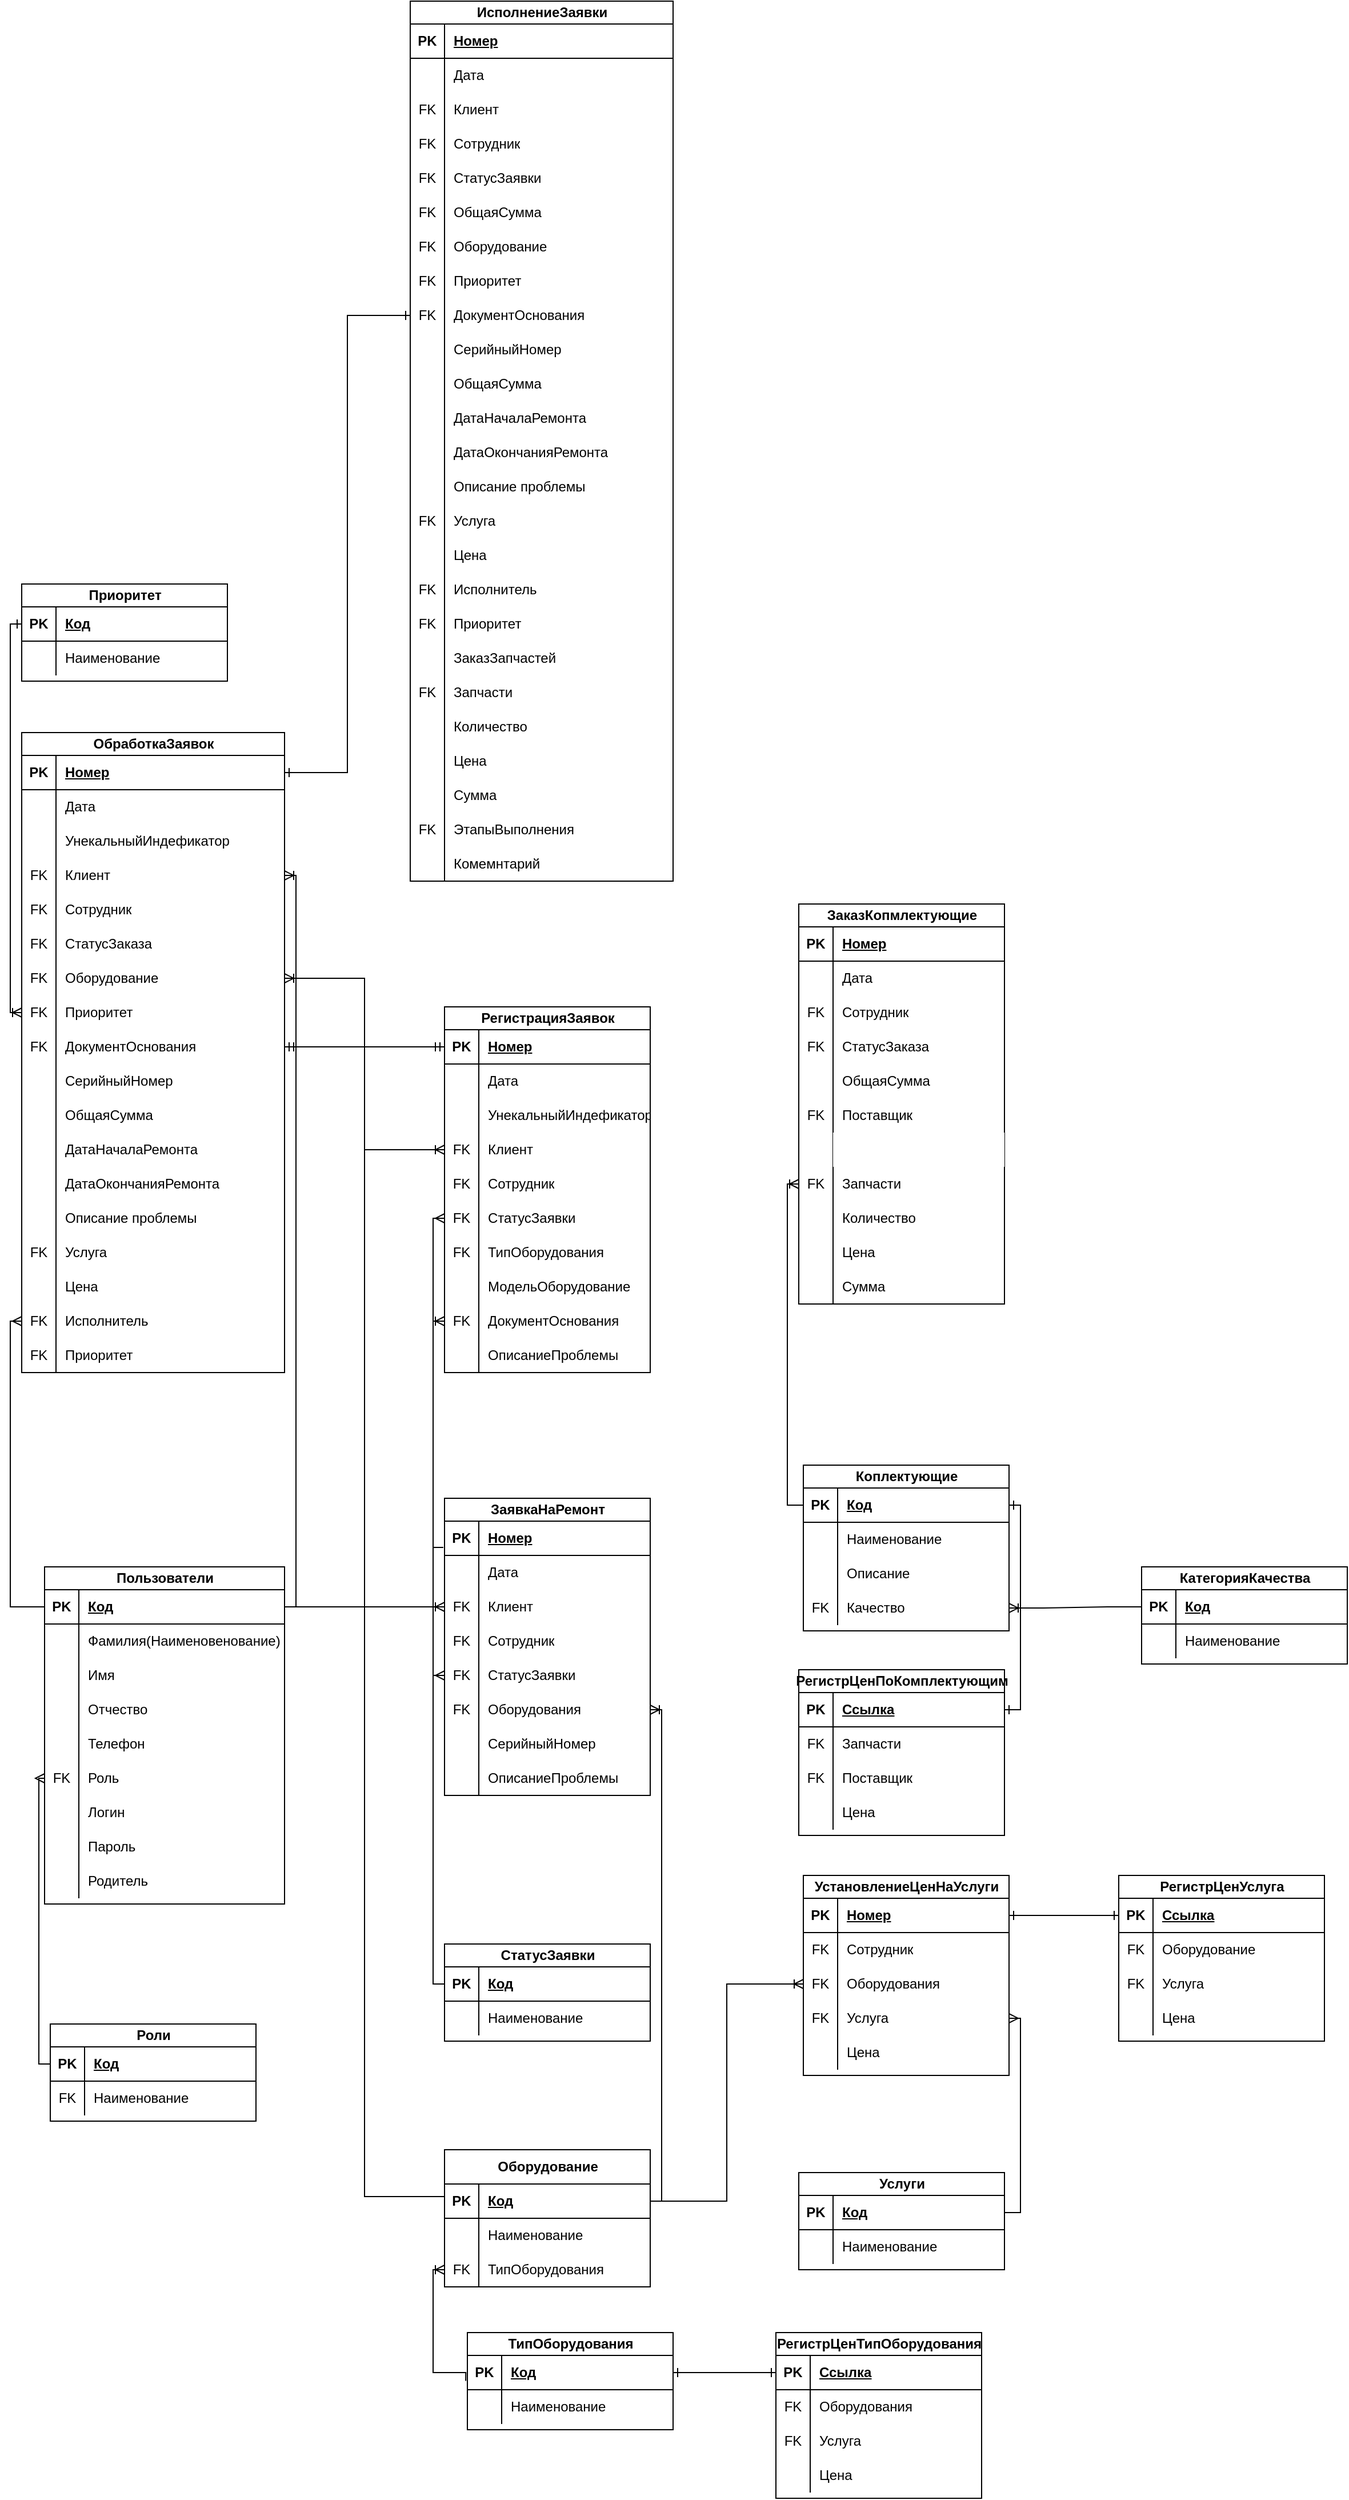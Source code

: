 <mxfile version="24.4.0" type="device">
  <diagram name="Логическая Модель(3 форма)" id="z1zaL163bxhUh_Gil-Nc">
    <mxGraphModel dx="2261" dy="3174" grid="1" gridSize="10" guides="1" tooltips="1" connect="1" arrows="1" fold="1" page="1" pageScale="1" pageWidth="827" pageHeight="1169" math="0" shadow="0">
      <root>
        <mxCell id="0" />
        <mxCell id="1" parent="0" />
        <mxCell id="im8b17Fodv-B_YSKMJBl-1" value="ЗаявкаНаРемонт" style="shape=table;startSize=20;container=1;collapsible=1;childLayout=tableLayout;fixedRows=1;rowLines=0;fontStyle=1;align=center;resizeLast=1;html=1;" parent="1" vertex="1">
          <mxGeometry x="-80" y="-700" width="180" height="260" as="geometry" />
        </mxCell>
        <mxCell id="im8b17Fodv-B_YSKMJBl-2" value="" style="shape=tableRow;horizontal=0;startSize=0;swimlaneHead=0;swimlaneBody=0;fillColor=none;collapsible=0;dropTarget=0;points=[[0,0.5],[1,0.5]];portConstraint=eastwest;top=0;left=0;right=0;bottom=1;" parent="im8b17Fodv-B_YSKMJBl-1" vertex="1">
          <mxGeometry y="20" width="180" height="30" as="geometry" />
        </mxCell>
        <mxCell id="im8b17Fodv-B_YSKMJBl-3" value="PK" style="shape=partialRectangle;connectable=0;fillColor=none;top=0;left=0;bottom=0;right=0;fontStyle=1;overflow=hidden;whiteSpace=wrap;html=1;" parent="im8b17Fodv-B_YSKMJBl-2" vertex="1">
          <mxGeometry width="30" height="30" as="geometry">
            <mxRectangle width="30" height="30" as="alternateBounds" />
          </mxGeometry>
        </mxCell>
        <mxCell id="im8b17Fodv-B_YSKMJBl-4" value="Номер" style="shape=partialRectangle;connectable=0;fillColor=none;top=0;left=0;bottom=0;right=0;align=left;spacingLeft=6;fontStyle=5;overflow=hidden;whiteSpace=wrap;html=1;" parent="im8b17Fodv-B_YSKMJBl-2" vertex="1">
          <mxGeometry x="30" width="150" height="30" as="geometry">
            <mxRectangle width="150" height="30" as="alternateBounds" />
          </mxGeometry>
        </mxCell>
        <mxCell id="im8b17Fodv-B_YSKMJBl-160" style="shape=tableRow;horizontal=0;startSize=0;swimlaneHead=0;swimlaneBody=0;fillColor=none;collapsible=0;dropTarget=0;points=[[0,0.5],[1,0.5]];portConstraint=eastwest;top=0;left=0;right=0;bottom=0;" parent="im8b17Fodv-B_YSKMJBl-1" vertex="1">
          <mxGeometry y="50" width="180" height="30" as="geometry" />
        </mxCell>
        <mxCell id="im8b17Fodv-B_YSKMJBl-161" style="shape=partialRectangle;connectable=0;fillColor=none;top=0;left=0;bottom=0;right=0;editable=1;overflow=hidden;whiteSpace=wrap;html=1;" parent="im8b17Fodv-B_YSKMJBl-160" vertex="1">
          <mxGeometry width="30" height="30" as="geometry">
            <mxRectangle width="30" height="30" as="alternateBounds" />
          </mxGeometry>
        </mxCell>
        <mxCell id="im8b17Fodv-B_YSKMJBl-162" value="Дата" style="shape=partialRectangle;connectable=0;fillColor=none;top=0;left=0;bottom=0;right=0;align=left;spacingLeft=6;overflow=hidden;whiteSpace=wrap;html=1;" parent="im8b17Fodv-B_YSKMJBl-160" vertex="1">
          <mxGeometry x="30" width="150" height="30" as="geometry">
            <mxRectangle width="150" height="30" as="alternateBounds" />
          </mxGeometry>
        </mxCell>
        <mxCell id="im8b17Fodv-B_YSKMJBl-5" value="" style="shape=tableRow;horizontal=0;startSize=0;swimlaneHead=0;swimlaneBody=0;fillColor=none;collapsible=0;dropTarget=0;points=[[0,0.5],[1,0.5]];portConstraint=eastwest;top=0;left=0;right=0;bottom=0;" parent="im8b17Fodv-B_YSKMJBl-1" vertex="1">
          <mxGeometry y="80" width="180" height="30" as="geometry" />
        </mxCell>
        <mxCell id="im8b17Fodv-B_YSKMJBl-6" value="FK" style="shape=partialRectangle;connectable=0;fillColor=none;top=0;left=0;bottom=0;right=0;editable=1;overflow=hidden;whiteSpace=wrap;html=1;" parent="im8b17Fodv-B_YSKMJBl-5" vertex="1">
          <mxGeometry width="30" height="30" as="geometry">
            <mxRectangle width="30" height="30" as="alternateBounds" />
          </mxGeometry>
        </mxCell>
        <mxCell id="im8b17Fodv-B_YSKMJBl-7" value="Клиент&lt;br&gt;" style="shape=partialRectangle;connectable=0;fillColor=none;top=0;left=0;bottom=0;right=0;align=left;spacingLeft=6;overflow=hidden;whiteSpace=wrap;html=1;" parent="im8b17Fodv-B_YSKMJBl-5" vertex="1">
          <mxGeometry x="30" width="150" height="30" as="geometry">
            <mxRectangle width="150" height="30" as="alternateBounds" />
          </mxGeometry>
        </mxCell>
        <mxCell id="im8b17Fodv-B_YSKMJBl-643" style="shape=tableRow;horizontal=0;startSize=0;swimlaneHead=0;swimlaneBody=0;fillColor=none;collapsible=0;dropTarget=0;points=[[0,0.5],[1,0.5]];portConstraint=eastwest;top=0;left=0;right=0;bottom=0;" parent="im8b17Fodv-B_YSKMJBl-1" vertex="1">
          <mxGeometry y="110" width="180" height="30" as="geometry" />
        </mxCell>
        <mxCell id="im8b17Fodv-B_YSKMJBl-644" value="FK" style="shape=partialRectangle;connectable=0;fillColor=none;top=0;left=0;bottom=0;right=0;editable=1;overflow=hidden;whiteSpace=wrap;html=1;" parent="im8b17Fodv-B_YSKMJBl-643" vertex="1">
          <mxGeometry width="30" height="30" as="geometry">
            <mxRectangle width="30" height="30" as="alternateBounds" />
          </mxGeometry>
        </mxCell>
        <mxCell id="im8b17Fodv-B_YSKMJBl-645" value="Сотрудник" style="shape=partialRectangle;connectable=0;fillColor=none;top=0;left=0;bottom=0;right=0;align=left;spacingLeft=6;overflow=hidden;whiteSpace=wrap;html=1;" parent="im8b17Fodv-B_YSKMJBl-643" vertex="1">
          <mxGeometry x="30" width="150" height="30" as="geometry">
            <mxRectangle width="150" height="30" as="alternateBounds" />
          </mxGeometry>
        </mxCell>
        <mxCell id="im8b17Fodv-B_YSKMJBl-95" style="shape=tableRow;horizontal=0;startSize=0;swimlaneHead=0;swimlaneBody=0;fillColor=none;collapsible=0;dropTarget=0;points=[[0,0.5],[1,0.5]];portConstraint=eastwest;top=0;left=0;right=0;bottom=0;" parent="im8b17Fodv-B_YSKMJBl-1" vertex="1">
          <mxGeometry y="140" width="180" height="30" as="geometry" />
        </mxCell>
        <mxCell id="im8b17Fodv-B_YSKMJBl-96" value="FK" style="shape=partialRectangle;connectable=0;fillColor=none;top=0;left=0;bottom=0;right=0;editable=1;overflow=hidden;whiteSpace=wrap;html=1;" parent="im8b17Fodv-B_YSKMJBl-95" vertex="1">
          <mxGeometry width="30" height="30" as="geometry">
            <mxRectangle width="30" height="30" as="alternateBounds" />
          </mxGeometry>
        </mxCell>
        <mxCell id="im8b17Fodv-B_YSKMJBl-97" value="СтатусЗаявки" style="shape=partialRectangle;connectable=0;fillColor=none;top=0;left=0;bottom=0;right=0;align=left;spacingLeft=6;overflow=hidden;whiteSpace=wrap;html=1;" parent="im8b17Fodv-B_YSKMJBl-95" vertex="1">
          <mxGeometry x="30" width="150" height="30" as="geometry">
            <mxRectangle width="150" height="30" as="alternateBounds" />
          </mxGeometry>
        </mxCell>
        <mxCell id="im8b17Fodv-B_YSKMJBl-101" style="shape=tableRow;horizontal=0;startSize=0;swimlaneHead=0;swimlaneBody=0;fillColor=none;collapsible=0;dropTarget=0;points=[[0,0.5],[1,0.5]];portConstraint=eastwest;top=0;left=0;right=0;bottom=0;" parent="im8b17Fodv-B_YSKMJBl-1" vertex="1">
          <mxGeometry y="170" width="180" height="30" as="geometry" />
        </mxCell>
        <mxCell id="im8b17Fodv-B_YSKMJBl-102" value="FK" style="shape=partialRectangle;connectable=0;fillColor=none;top=0;left=0;bottom=0;right=0;editable=1;overflow=hidden;whiteSpace=wrap;html=1;" parent="im8b17Fodv-B_YSKMJBl-101" vertex="1">
          <mxGeometry width="30" height="30" as="geometry">
            <mxRectangle width="30" height="30" as="alternateBounds" />
          </mxGeometry>
        </mxCell>
        <mxCell id="im8b17Fodv-B_YSKMJBl-103" value="Оборудования" style="shape=partialRectangle;connectable=0;fillColor=none;top=0;left=0;bottom=0;right=0;align=left;spacingLeft=6;overflow=hidden;whiteSpace=wrap;html=1;" parent="im8b17Fodv-B_YSKMJBl-101" vertex="1">
          <mxGeometry x="30" width="150" height="30" as="geometry">
            <mxRectangle width="150" height="30" as="alternateBounds" />
          </mxGeometry>
        </mxCell>
        <mxCell id="im8b17Fodv-B_YSKMJBl-453" style="shape=tableRow;horizontal=0;startSize=0;swimlaneHead=0;swimlaneBody=0;fillColor=none;collapsible=0;dropTarget=0;points=[[0,0.5],[1,0.5]];portConstraint=eastwest;top=0;left=0;right=0;bottom=0;" parent="im8b17Fodv-B_YSKMJBl-1" vertex="1">
          <mxGeometry y="200" width="180" height="30" as="geometry" />
        </mxCell>
        <mxCell id="im8b17Fodv-B_YSKMJBl-454" style="shape=partialRectangle;connectable=0;fillColor=none;top=0;left=0;bottom=0;right=0;editable=1;overflow=hidden;whiteSpace=wrap;html=1;" parent="im8b17Fodv-B_YSKMJBl-453" vertex="1">
          <mxGeometry width="30" height="30" as="geometry">
            <mxRectangle width="30" height="30" as="alternateBounds" />
          </mxGeometry>
        </mxCell>
        <mxCell id="im8b17Fodv-B_YSKMJBl-455" value="СерийныйНомер&amp;nbsp;" style="shape=partialRectangle;connectable=0;fillColor=none;top=0;left=0;bottom=0;right=0;align=left;spacingLeft=6;overflow=hidden;whiteSpace=wrap;html=1;" parent="im8b17Fodv-B_YSKMJBl-453" vertex="1">
          <mxGeometry x="30" width="150" height="30" as="geometry">
            <mxRectangle width="150" height="30" as="alternateBounds" />
          </mxGeometry>
        </mxCell>
        <mxCell id="im8b17Fodv-B_YSKMJBl-456" style="shape=tableRow;horizontal=0;startSize=0;swimlaneHead=0;swimlaneBody=0;fillColor=none;collapsible=0;dropTarget=0;points=[[0,0.5],[1,0.5]];portConstraint=eastwest;top=0;left=0;right=0;bottom=0;" parent="im8b17Fodv-B_YSKMJBl-1" vertex="1">
          <mxGeometry y="230" width="180" height="30" as="geometry" />
        </mxCell>
        <mxCell id="im8b17Fodv-B_YSKMJBl-457" style="shape=partialRectangle;connectable=0;fillColor=none;top=0;left=0;bottom=0;right=0;editable=1;overflow=hidden;whiteSpace=wrap;html=1;" parent="im8b17Fodv-B_YSKMJBl-456" vertex="1">
          <mxGeometry width="30" height="30" as="geometry">
            <mxRectangle width="30" height="30" as="alternateBounds" />
          </mxGeometry>
        </mxCell>
        <mxCell id="im8b17Fodv-B_YSKMJBl-458" value="ОписаниеПроблемы" style="shape=partialRectangle;connectable=0;top=0;left=0;bottom=0;right=0;align=left;spacingLeft=6;overflow=hidden;whiteSpace=wrap;html=1;fillColor=none;" parent="im8b17Fodv-B_YSKMJBl-456" vertex="1">
          <mxGeometry x="30" width="150" height="30" as="geometry">
            <mxRectangle width="150" height="30" as="alternateBounds" />
          </mxGeometry>
        </mxCell>
        <mxCell id="im8b17Fodv-B_YSKMJBl-129" value="РегистрацияЗаявок" style="shape=table;startSize=20;container=1;collapsible=1;childLayout=tableLayout;fixedRows=1;rowLines=0;fontStyle=1;align=center;resizeLast=1;html=1;" parent="1" vertex="1">
          <mxGeometry x="-80" y="-1130" width="180" height="320" as="geometry" />
        </mxCell>
        <mxCell id="im8b17Fodv-B_YSKMJBl-130" value="" style="shape=tableRow;horizontal=0;startSize=0;swimlaneHead=0;swimlaneBody=0;fillColor=none;collapsible=0;dropTarget=0;points=[[0,0.5],[1,0.5]];portConstraint=eastwest;top=0;left=0;right=0;bottom=1;" parent="im8b17Fodv-B_YSKMJBl-129" vertex="1">
          <mxGeometry y="20" width="180" height="30" as="geometry" />
        </mxCell>
        <mxCell id="im8b17Fodv-B_YSKMJBl-131" value="PK" style="shape=partialRectangle;connectable=0;fillColor=none;top=0;left=0;bottom=0;right=0;fontStyle=1;overflow=hidden;whiteSpace=wrap;html=1;" parent="im8b17Fodv-B_YSKMJBl-130" vertex="1">
          <mxGeometry width="30" height="30" as="geometry">
            <mxRectangle width="30" height="30" as="alternateBounds" />
          </mxGeometry>
        </mxCell>
        <mxCell id="im8b17Fodv-B_YSKMJBl-132" value="Номер" style="shape=partialRectangle;connectable=0;fillColor=none;top=0;left=0;bottom=0;right=0;align=left;spacingLeft=6;fontStyle=5;overflow=hidden;whiteSpace=wrap;html=1;" parent="im8b17Fodv-B_YSKMJBl-130" vertex="1">
          <mxGeometry x="30" width="150" height="30" as="geometry">
            <mxRectangle width="150" height="30" as="alternateBounds" />
          </mxGeometry>
        </mxCell>
        <mxCell id="im8b17Fodv-B_YSKMJBl-157" style="shape=tableRow;horizontal=0;startSize=0;swimlaneHead=0;swimlaneBody=0;fillColor=none;collapsible=0;dropTarget=0;points=[[0,0.5],[1,0.5]];portConstraint=eastwest;top=0;left=0;right=0;bottom=0;" parent="im8b17Fodv-B_YSKMJBl-129" vertex="1">
          <mxGeometry y="50" width="180" height="30" as="geometry" />
        </mxCell>
        <mxCell id="im8b17Fodv-B_YSKMJBl-158" style="shape=partialRectangle;connectable=0;fillColor=none;top=0;left=0;bottom=0;right=0;editable=1;overflow=hidden;whiteSpace=wrap;html=1;" parent="im8b17Fodv-B_YSKMJBl-157" vertex="1">
          <mxGeometry width="30" height="30" as="geometry">
            <mxRectangle width="30" height="30" as="alternateBounds" />
          </mxGeometry>
        </mxCell>
        <mxCell id="im8b17Fodv-B_YSKMJBl-159" value="Дата" style="shape=partialRectangle;connectable=0;fillColor=none;top=0;left=0;bottom=0;right=0;align=left;spacingLeft=6;overflow=hidden;whiteSpace=wrap;html=1;" parent="im8b17Fodv-B_YSKMJBl-157" vertex="1">
          <mxGeometry x="30" width="150" height="30" as="geometry">
            <mxRectangle width="150" height="30" as="alternateBounds" />
          </mxGeometry>
        </mxCell>
        <mxCell id="im8b17Fodv-B_YSKMJBl-154" style="shape=tableRow;horizontal=0;startSize=0;swimlaneHead=0;swimlaneBody=0;fillColor=none;collapsible=0;dropTarget=0;points=[[0,0.5],[1,0.5]];portConstraint=eastwest;top=0;left=0;right=0;bottom=0;" parent="im8b17Fodv-B_YSKMJBl-129" vertex="1">
          <mxGeometry y="80" width="180" height="30" as="geometry" />
        </mxCell>
        <mxCell id="im8b17Fodv-B_YSKMJBl-155" style="shape=partialRectangle;connectable=0;fillColor=none;top=0;left=0;bottom=0;right=0;editable=1;overflow=hidden;whiteSpace=wrap;html=1;" parent="im8b17Fodv-B_YSKMJBl-154" vertex="1">
          <mxGeometry width="30" height="30" as="geometry">
            <mxRectangle width="30" height="30" as="alternateBounds" />
          </mxGeometry>
        </mxCell>
        <mxCell id="im8b17Fodv-B_YSKMJBl-156" value="УнекальныйИндефикатор" style="shape=partialRectangle;connectable=0;fillColor=none;top=0;left=0;bottom=0;right=0;align=left;spacingLeft=6;overflow=hidden;whiteSpace=wrap;html=1;" parent="im8b17Fodv-B_YSKMJBl-154" vertex="1">
          <mxGeometry x="30" width="150" height="30" as="geometry">
            <mxRectangle width="150" height="30" as="alternateBounds" />
          </mxGeometry>
        </mxCell>
        <mxCell id="im8b17Fodv-B_YSKMJBl-133" value="" style="shape=tableRow;horizontal=0;startSize=0;swimlaneHead=0;swimlaneBody=0;fillColor=none;collapsible=0;dropTarget=0;points=[[0,0.5],[1,0.5]];portConstraint=eastwest;top=0;left=0;right=0;bottom=0;" parent="im8b17Fodv-B_YSKMJBl-129" vertex="1">
          <mxGeometry y="110" width="180" height="30" as="geometry" />
        </mxCell>
        <mxCell id="im8b17Fodv-B_YSKMJBl-134" value="FK" style="shape=partialRectangle;connectable=0;fillColor=none;top=0;left=0;bottom=0;right=0;editable=1;overflow=hidden;whiteSpace=wrap;html=1;" parent="im8b17Fodv-B_YSKMJBl-133" vertex="1">
          <mxGeometry width="30" height="30" as="geometry">
            <mxRectangle width="30" height="30" as="alternateBounds" />
          </mxGeometry>
        </mxCell>
        <mxCell id="im8b17Fodv-B_YSKMJBl-135" value="Клиент&lt;br&gt;" style="shape=partialRectangle;connectable=0;fillColor=none;top=0;left=0;bottom=0;right=0;align=left;spacingLeft=6;overflow=hidden;whiteSpace=wrap;html=1;" parent="im8b17Fodv-B_YSKMJBl-133" vertex="1">
          <mxGeometry x="30" width="150" height="30" as="geometry">
            <mxRectangle width="150" height="30" as="alternateBounds" />
          </mxGeometry>
        </mxCell>
        <mxCell id="im8b17Fodv-B_YSKMJBl-136" style="shape=tableRow;horizontal=0;startSize=0;swimlaneHead=0;swimlaneBody=0;fillColor=none;collapsible=0;dropTarget=0;points=[[0,0.5],[1,0.5]];portConstraint=eastwest;top=0;left=0;right=0;bottom=0;" parent="im8b17Fodv-B_YSKMJBl-129" vertex="1">
          <mxGeometry y="140" width="180" height="30" as="geometry" />
        </mxCell>
        <mxCell id="im8b17Fodv-B_YSKMJBl-137" value="FK" style="shape=partialRectangle;connectable=0;fillColor=none;top=0;left=0;bottom=0;right=0;editable=1;overflow=hidden;whiteSpace=wrap;html=1;" parent="im8b17Fodv-B_YSKMJBl-136" vertex="1">
          <mxGeometry width="30" height="30" as="geometry">
            <mxRectangle width="30" height="30" as="alternateBounds" />
          </mxGeometry>
        </mxCell>
        <mxCell id="im8b17Fodv-B_YSKMJBl-138" value="Сотрудник&lt;br&gt;" style="shape=partialRectangle;connectable=0;fillColor=none;top=0;left=0;bottom=0;right=0;align=left;spacingLeft=6;overflow=hidden;whiteSpace=wrap;html=1;" parent="im8b17Fodv-B_YSKMJBl-136" vertex="1">
          <mxGeometry x="30" width="150" height="30" as="geometry">
            <mxRectangle width="150" height="30" as="alternateBounds" />
          </mxGeometry>
        </mxCell>
        <mxCell id="im8b17Fodv-B_YSKMJBl-142" style="shape=tableRow;horizontal=0;startSize=0;swimlaneHead=0;swimlaneBody=0;fillColor=none;collapsible=0;dropTarget=0;points=[[0,0.5],[1,0.5]];portConstraint=eastwest;top=0;left=0;right=0;bottom=0;" parent="im8b17Fodv-B_YSKMJBl-129" vertex="1">
          <mxGeometry y="170" width="180" height="30" as="geometry" />
        </mxCell>
        <mxCell id="im8b17Fodv-B_YSKMJBl-143" value="FK" style="shape=partialRectangle;connectable=0;fillColor=none;top=0;left=0;bottom=0;right=0;editable=1;overflow=hidden;whiteSpace=wrap;html=1;" parent="im8b17Fodv-B_YSKMJBl-142" vertex="1">
          <mxGeometry width="30" height="30" as="geometry">
            <mxRectangle width="30" height="30" as="alternateBounds" />
          </mxGeometry>
        </mxCell>
        <mxCell id="im8b17Fodv-B_YSKMJBl-144" value="СтатусЗаявки" style="shape=partialRectangle;connectable=0;fillColor=none;top=0;left=0;bottom=0;right=0;align=left;spacingLeft=6;overflow=hidden;whiteSpace=wrap;html=1;" parent="im8b17Fodv-B_YSKMJBl-142" vertex="1">
          <mxGeometry x="30" width="150" height="30" as="geometry">
            <mxRectangle width="150" height="30" as="alternateBounds" />
          </mxGeometry>
        </mxCell>
        <mxCell id="im8b17Fodv-B_YSKMJBl-145" style="shape=tableRow;horizontal=0;startSize=0;swimlaneHead=0;swimlaneBody=0;fillColor=none;collapsible=0;dropTarget=0;points=[[0,0.5],[1,0.5]];portConstraint=eastwest;top=0;left=0;right=0;bottom=0;" parent="im8b17Fodv-B_YSKMJBl-129" vertex="1">
          <mxGeometry y="200" width="180" height="30" as="geometry" />
        </mxCell>
        <mxCell id="im8b17Fodv-B_YSKMJBl-146" value="FK" style="shape=partialRectangle;connectable=0;fillColor=none;top=0;left=0;bottom=0;right=0;editable=1;overflow=hidden;whiteSpace=wrap;html=1;" parent="im8b17Fodv-B_YSKMJBl-145" vertex="1">
          <mxGeometry width="30" height="30" as="geometry">
            <mxRectangle width="30" height="30" as="alternateBounds" />
          </mxGeometry>
        </mxCell>
        <mxCell id="im8b17Fodv-B_YSKMJBl-147" value="ТипОборудования" style="shape=partialRectangle;connectable=0;fillColor=none;top=0;left=0;bottom=0;right=0;align=left;spacingLeft=6;overflow=hidden;whiteSpace=wrap;html=1;" parent="im8b17Fodv-B_YSKMJBl-145" vertex="1">
          <mxGeometry x="30" width="150" height="30" as="geometry">
            <mxRectangle width="150" height="30" as="alternateBounds" />
          </mxGeometry>
        </mxCell>
        <mxCell id="im8b17Fodv-B_YSKMJBl-148" style="shape=tableRow;horizontal=0;startSize=0;swimlaneHead=0;swimlaneBody=0;fillColor=none;collapsible=0;dropTarget=0;points=[[0,0.5],[1,0.5]];portConstraint=eastwest;top=0;left=0;right=0;bottom=0;" parent="im8b17Fodv-B_YSKMJBl-129" vertex="1">
          <mxGeometry y="230" width="180" height="30" as="geometry" />
        </mxCell>
        <mxCell id="im8b17Fodv-B_YSKMJBl-149" value="" style="shape=partialRectangle;connectable=0;fillColor=none;top=0;left=0;bottom=0;right=0;editable=1;overflow=hidden;whiteSpace=wrap;html=1;" parent="im8b17Fodv-B_YSKMJBl-148" vertex="1">
          <mxGeometry width="30" height="30" as="geometry">
            <mxRectangle width="30" height="30" as="alternateBounds" />
          </mxGeometry>
        </mxCell>
        <mxCell id="im8b17Fodv-B_YSKMJBl-150" value="МодельОборудование" style="shape=partialRectangle;connectable=0;fillColor=none;top=0;left=0;bottom=0;right=0;align=left;spacingLeft=6;overflow=hidden;whiteSpace=wrap;html=1;" parent="im8b17Fodv-B_YSKMJBl-148" vertex="1">
          <mxGeometry x="30" width="150" height="30" as="geometry">
            <mxRectangle width="150" height="30" as="alternateBounds" />
          </mxGeometry>
        </mxCell>
        <mxCell id="im8b17Fodv-B_YSKMJBl-151" value="" style="shape=tableRow;horizontal=0;startSize=0;swimlaneHead=0;swimlaneBody=0;fillColor=none;collapsible=0;dropTarget=0;points=[[0,0.5],[1,0.5]];portConstraint=eastwest;top=0;left=0;right=0;bottom=0;" parent="im8b17Fodv-B_YSKMJBl-129" vertex="1">
          <mxGeometry y="260" width="180" height="30" as="geometry" />
        </mxCell>
        <mxCell id="im8b17Fodv-B_YSKMJBl-152" value="FK" style="shape=partialRectangle;connectable=0;fillColor=none;top=0;left=0;bottom=0;right=0;editable=1;overflow=hidden;whiteSpace=wrap;html=1;" parent="im8b17Fodv-B_YSKMJBl-151" vertex="1">
          <mxGeometry width="30" height="30" as="geometry">
            <mxRectangle width="30" height="30" as="alternateBounds" />
          </mxGeometry>
        </mxCell>
        <mxCell id="im8b17Fodv-B_YSKMJBl-153" value="ДокументОснования" style="shape=partialRectangle;connectable=0;fillColor=none;top=0;left=0;bottom=0;right=0;align=left;spacingLeft=6;overflow=hidden;whiteSpace=wrap;html=1;" parent="im8b17Fodv-B_YSKMJBl-151" vertex="1">
          <mxGeometry x="30" width="150" height="30" as="geometry">
            <mxRectangle width="150" height="30" as="alternateBounds" />
          </mxGeometry>
        </mxCell>
        <mxCell id="im8b17Fodv-B_YSKMJBl-475" style="shape=tableRow;horizontal=0;startSize=0;swimlaneHead=0;swimlaneBody=0;fillColor=none;collapsible=0;dropTarget=0;points=[[0,0.5],[1,0.5]];portConstraint=eastwest;top=0;left=0;right=0;bottom=0;" parent="im8b17Fodv-B_YSKMJBl-129" vertex="1">
          <mxGeometry y="290" width="180" height="30" as="geometry" />
        </mxCell>
        <mxCell id="im8b17Fodv-B_YSKMJBl-476" style="shape=partialRectangle;connectable=0;fillColor=none;top=0;left=0;bottom=0;right=0;editable=1;overflow=hidden;whiteSpace=wrap;html=1;" parent="im8b17Fodv-B_YSKMJBl-475" vertex="1">
          <mxGeometry width="30" height="30" as="geometry">
            <mxRectangle width="30" height="30" as="alternateBounds" />
          </mxGeometry>
        </mxCell>
        <mxCell id="im8b17Fodv-B_YSKMJBl-477" value="ОписаниеПроблемы" style="shape=partialRectangle;connectable=0;fillColor=none;top=0;left=0;bottom=0;right=0;align=left;spacingLeft=6;overflow=hidden;whiteSpace=wrap;html=1;strokeColor=#d6b656;" parent="im8b17Fodv-B_YSKMJBl-475" vertex="1">
          <mxGeometry x="30" width="150" height="30" as="geometry">
            <mxRectangle width="150" height="30" as="alternateBounds" />
          </mxGeometry>
        </mxCell>
        <mxCell id="im8b17Fodv-B_YSKMJBl-183" value="ОбработкаЗаявок" style="shape=table;startSize=20;container=1;collapsible=1;childLayout=tableLayout;fixedRows=1;rowLines=0;fontStyle=1;align=center;resizeLast=1;html=1;" parent="1" vertex="1">
          <mxGeometry x="-450" y="-1370" width="230" height="560" as="geometry" />
        </mxCell>
        <mxCell id="im8b17Fodv-B_YSKMJBl-184" value="" style="shape=tableRow;horizontal=0;startSize=0;swimlaneHead=0;swimlaneBody=0;fillColor=none;collapsible=0;dropTarget=0;points=[[0,0.5],[1,0.5]];portConstraint=eastwest;top=0;left=0;right=0;bottom=1;" parent="im8b17Fodv-B_YSKMJBl-183" vertex="1">
          <mxGeometry y="20" width="230" height="30" as="geometry" />
        </mxCell>
        <mxCell id="im8b17Fodv-B_YSKMJBl-185" value="PK" style="shape=partialRectangle;connectable=0;fillColor=none;top=0;left=0;bottom=0;right=0;fontStyle=1;overflow=hidden;whiteSpace=wrap;html=1;" parent="im8b17Fodv-B_YSKMJBl-184" vertex="1">
          <mxGeometry width="30" height="30" as="geometry">
            <mxRectangle width="30" height="30" as="alternateBounds" />
          </mxGeometry>
        </mxCell>
        <mxCell id="im8b17Fodv-B_YSKMJBl-186" value="Номер" style="shape=partialRectangle;connectable=0;fillColor=none;top=0;left=0;bottom=0;right=0;align=left;spacingLeft=6;fontStyle=5;overflow=hidden;whiteSpace=wrap;html=1;" parent="im8b17Fodv-B_YSKMJBl-184" vertex="1">
          <mxGeometry x="30" width="200" height="30" as="geometry">
            <mxRectangle width="200" height="30" as="alternateBounds" />
          </mxGeometry>
        </mxCell>
        <mxCell id="im8b17Fodv-B_YSKMJBl-187" style="shape=tableRow;horizontal=0;startSize=0;swimlaneHead=0;swimlaneBody=0;fillColor=none;collapsible=0;dropTarget=0;points=[[0,0.5],[1,0.5]];portConstraint=eastwest;top=0;left=0;right=0;bottom=0;" parent="im8b17Fodv-B_YSKMJBl-183" vertex="1">
          <mxGeometry y="50" width="230" height="30" as="geometry" />
        </mxCell>
        <mxCell id="im8b17Fodv-B_YSKMJBl-188" style="shape=partialRectangle;connectable=0;fillColor=none;top=0;left=0;bottom=0;right=0;editable=1;overflow=hidden;whiteSpace=wrap;html=1;" parent="im8b17Fodv-B_YSKMJBl-187" vertex="1">
          <mxGeometry width="30" height="30" as="geometry">
            <mxRectangle width="30" height="30" as="alternateBounds" />
          </mxGeometry>
        </mxCell>
        <mxCell id="im8b17Fodv-B_YSKMJBl-189" value="Дата" style="shape=partialRectangle;connectable=0;fillColor=none;top=0;left=0;bottom=0;right=0;align=left;spacingLeft=6;overflow=hidden;whiteSpace=wrap;html=1;" parent="im8b17Fodv-B_YSKMJBl-187" vertex="1">
          <mxGeometry x="30" width="200" height="30" as="geometry">
            <mxRectangle width="200" height="30" as="alternateBounds" />
          </mxGeometry>
        </mxCell>
        <mxCell id="im8b17Fodv-B_YSKMJBl-190" style="shape=tableRow;horizontal=0;startSize=0;swimlaneHead=0;swimlaneBody=0;fillColor=none;collapsible=0;dropTarget=0;points=[[0,0.5],[1,0.5]];portConstraint=eastwest;top=0;left=0;right=0;bottom=0;" parent="im8b17Fodv-B_YSKMJBl-183" vertex="1">
          <mxGeometry y="80" width="230" height="30" as="geometry" />
        </mxCell>
        <mxCell id="im8b17Fodv-B_YSKMJBl-191" style="shape=partialRectangle;connectable=0;fillColor=none;top=0;left=0;bottom=0;right=0;editable=1;overflow=hidden;whiteSpace=wrap;html=1;" parent="im8b17Fodv-B_YSKMJBl-190" vertex="1">
          <mxGeometry width="30" height="30" as="geometry">
            <mxRectangle width="30" height="30" as="alternateBounds" />
          </mxGeometry>
        </mxCell>
        <mxCell id="im8b17Fodv-B_YSKMJBl-192" value="УнекальныйИндефикатор" style="shape=partialRectangle;connectable=0;fillColor=none;top=0;left=0;bottom=0;right=0;align=left;spacingLeft=6;overflow=hidden;whiteSpace=wrap;html=1;" parent="im8b17Fodv-B_YSKMJBl-190" vertex="1">
          <mxGeometry x="30" width="200" height="30" as="geometry">
            <mxRectangle width="200" height="30" as="alternateBounds" />
          </mxGeometry>
        </mxCell>
        <mxCell id="im8b17Fodv-B_YSKMJBl-193" value="" style="shape=tableRow;horizontal=0;startSize=0;swimlaneHead=0;swimlaneBody=0;fillColor=none;collapsible=0;dropTarget=0;points=[[0,0.5],[1,0.5]];portConstraint=eastwest;top=0;left=0;right=0;bottom=0;" parent="im8b17Fodv-B_YSKMJBl-183" vertex="1">
          <mxGeometry y="110" width="230" height="30" as="geometry" />
        </mxCell>
        <mxCell id="im8b17Fodv-B_YSKMJBl-194" value="FK" style="shape=partialRectangle;connectable=0;fillColor=none;top=0;left=0;bottom=0;right=0;editable=1;overflow=hidden;whiteSpace=wrap;html=1;" parent="im8b17Fodv-B_YSKMJBl-193" vertex="1">
          <mxGeometry width="30" height="30" as="geometry">
            <mxRectangle width="30" height="30" as="alternateBounds" />
          </mxGeometry>
        </mxCell>
        <mxCell id="im8b17Fodv-B_YSKMJBl-195" value="Клиент" style="shape=partialRectangle;connectable=0;fillColor=none;top=0;left=0;bottom=0;right=0;align=left;spacingLeft=6;overflow=hidden;whiteSpace=wrap;html=1;" parent="im8b17Fodv-B_YSKMJBl-193" vertex="1">
          <mxGeometry x="30" width="200" height="30" as="geometry">
            <mxRectangle width="200" height="30" as="alternateBounds" />
          </mxGeometry>
        </mxCell>
        <mxCell id="im8b17Fodv-B_YSKMJBl-196" style="shape=tableRow;horizontal=0;startSize=0;swimlaneHead=0;swimlaneBody=0;fillColor=none;collapsible=0;dropTarget=0;points=[[0,0.5],[1,0.5]];portConstraint=eastwest;top=0;left=0;right=0;bottom=0;" parent="im8b17Fodv-B_YSKMJBl-183" vertex="1">
          <mxGeometry y="140" width="230" height="30" as="geometry" />
        </mxCell>
        <mxCell id="im8b17Fodv-B_YSKMJBl-197" value="FK" style="shape=partialRectangle;connectable=0;fillColor=none;top=0;left=0;bottom=0;right=0;editable=1;overflow=hidden;whiteSpace=wrap;html=1;" parent="im8b17Fodv-B_YSKMJBl-196" vertex="1">
          <mxGeometry width="30" height="30" as="geometry">
            <mxRectangle width="30" height="30" as="alternateBounds" />
          </mxGeometry>
        </mxCell>
        <mxCell id="im8b17Fodv-B_YSKMJBl-198" value="Сотрудник" style="shape=partialRectangle;connectable=0;fillColor=none;top=0;left=0;bottom=0;right=0;align=left;spacingLeft=6;overflow=hidden;whiteSpace=wrap;html=1;" parent="im8b17Fodv-B_YSKMJBl-196" vertex="1">
          <mxGeometry x="30" width="200" height="30" as="geometry">
            <mxRectangle width="200" height="30" as="alternateBounds" />
          </mxGeometry>
        </mxCell>
        <mxCell id="im8b17Fodv-B_YSKMJBl-199" style="shape=tableRow;horizontal=0;startSize=0;swimlaneHead=0;swimlaneBody=0;fillColor=none;collapsible=0;dropTarget=0;points=[[0,0.5],[1,0.5]];portConstraint=eastwest;top=0;left=0;right=0;bottom=0;" parent="im8b17Fodv-B_YSKMJBl-183" vertex="1">
          <mxGeometry y="170" width="230" height="30" as="geometry" />
        </mxCell>
        <mxCell id="im8b17Fodv-B_YSKMJBl-200" value="FK" style="shape=partialRectangle;connectable=0;fillColor=none;top=0;left=0;bottom=0;right=0;editable=1;overflow=hidden;whiteSpace=wrap;html=1;" parent="im8b17Fodv-B_YSKMJBl-199" vertex="1">
          <mxGeometry width="30" height="30" as="geometry">
            <mxRectangle width="30" height="30" as="alternateBounds" />
          </mxGeometry>
        </mxCell>
        <mxCell id="im8b17Fodv-B_YSKMJBl-201" value="СтатусЗаказа" style="shape=partialRectangle;connectable=0;fillColor=none;top=0;left=0;bottom=0;right=0;align=left;spacingLeft=6;overflow=hidden;whiteSpace=wrap;html=1;" parent="im8b17Fodv-B_YSKMJBl-199" vertex="1">
          <mxGeometry x="30" width="200" height="30" as="geometry">
            <mxRectangle width="200" height="30" as="alternateBounds" />
          </mxGeometry>
        </mxCell>
        <mxCell id="im8b17Fodv-B_YSKMJBl-202" style="shape=tableRow;horizontal=0;startSize=0;swimlaneHead=0;swimlaneBody=0;fillColor=none;collapsible=0;dropTarget=0;points=[[0,0.5],[1,0.5]];portConstraint=eastwest;top=0;left=0;right=0;bottom=0;" parent="im8b17Fodv-B_YSKMJBl-183" vertex="1">
          <mxGeometry y="200" width="230" height="30" as="geometry" />
        </mxCell>
        <mxCell id="im8b17Fodv-B_YSKMJBl-203" value="FK" style="shape=partialRectangle;connectable=0;fillColor=none;top=0;left=0;bottom=0;right=0;editable=1;overflow=hidden;whiteSpace=wrap;html=1;" parent="im8b17Fodv-B_YSKMJBl-202" vertex="1">
          <mxGeometry width="30" height="30" as="geometry">
            <mxRectangle width="30" height="30" as="alternateBounds" />
          </mxGeometry>
        </mxCell>
        <mxCell id="im8b17Fodv-B_YSKMJBl-204" value="Оборудование" style="shape=partialRectangle;connectable=0;fillColor=none;top=0;left=0;bottom=0;right=0;align=left;spacingLeft=6;overflow=hidden;whiteSpace=wrap;html=1;" parent="im8b17Fodv-B_YSKMJBl-202" vertex="1">
          <mxGeometry x="30" width="200" height="30" as="geometry">
            <mxRectangle width="200" height="30" as="alternateBounds" />
          </mxGeometry>
        </mxCell>
        <mxCell id="im8b17Fodv-B_YSKMJBl-205" style="shape=tableRow;horizontal=0;startSize=0;swimlaneHead=0;swimlaneBody=0;fillColor=none;collapsible=0;dropTarget=0;points=[[0,0.5],[1,0.5]];portConstraint=eastwest;top=0;left=0;right=0;bottom=0;" parent="im8b17Fodv-B_YSKMJBl-183" vertex="1">
          <mxGeometry y="230" width="230" height="30" as="geometry" />
        </mxCell>
        <mxCell id="im8b17Fodv-B_YSKMJBl-206" value="FK" style="shape=partialRectangle;connectable=0;fillColor=none;top=0;left=0;bottom=0;right=0;editable=1;overflow=hidden;whiteSpace=wrap;html=1;" parent="im8b17Fodv-B_YSKMJBl-205" vertex="1">
          <mxGeometry width="30" height="30" as="geometry">
            <mxRectangle width="30" height="30" as="alternateBounds" />
          </mxGeometry>
        </mxCell>
        <mxCell id="im8b17Fodv-B_YSKMJBl-207" value="Приоритет" style="shape=partialRectangle;connectable=0;fillColor=none;top=0;left=0;bottom=0;right=0;align=left;spacingLeft=6;overflow=hidden;whiteSpace=wrap;html=1;" parent="im8b17Fodv-B_YSKMJBl-205" vertex="1">
          <mxGeometry x="30" width="200" height="30" as="geometry">
            <mxRectangle width="200" height="30" as="alternateBounds" />
          </mxGeometry>
        </mxCell>
        <mxCell id="im8b17Fodv-B_YSKMJBl-208" style="shape=tableRow;horizontal=0;startSize=0;swimlaneHead=0;swimlaneBody=0;fillColor=none;collapsible=0;dropTarget=0;points=[[0,0.5],[1,0.5]];portConstraint=eastwest;top=0;left=0;right=0;bottom=0;" parent="im8b17Fodv-B_YSKMJBl-183" vertex="1">
          <mxGeometry y="260" width="230" height="30" as="geometry" />
        </mxCell>
        <mxCell id="im8b17Fodv-B_YSKMJBl-209" value="FK" style="shape=partialRectangle;connectable=0;fillColor=none;top=0;left=0;bottom=0;right=0;editable=1;overflow=hidden;whiteSpace=wrap;html=1;" parent="im8b17Fodv-B_YSKMJBl-208" vertex="1">
          <mxGeometry width="30" height="30" as="geometry">
            <mxRectangle width="30" height="30" as="alternateBounds" />
          </mxGeometry>
        </mxCell>
        <mxCell id="im8b17Fodv-B_YSKMJBl-210" value="ДокументОснования" style="shape=partialRectangle;connectable=0;fillColor=none;top=0;left=0;bottom=0;right=0;align=left;spacingLeft=6;overflow=hidden;whiteSpace=wrap;html=1;" parent="im8b17Fodv-B_YSKMJBl-208" vertex="1">
          <mxGeometry x="30" width="200" height="30" as="geometry">
            <mxRectangle width="200" height="30" as="alternateBounds" />
          </mxGeometry>
        </mxCell>
        <mxCell id="im8b17Fodv-B_YSKMJBl-215" style="shape=tableRow;horizontal=0;startSize=0;swimlaneHead=0;swimlaneBody=0;fillColor=none;collapsible=0;dropTarget=0;points=[[0,0.5],[1,0.5]];portConstraint=eastwest;top=0;left=0;right=0;bottom=0;" parent="im8b17Fodv-B_YSKMJBl-183" vertex="1">
          <mxGeometry y="290" width="230" height="30" as="geometry" />
        </mxCell>
        <mxCell id="im8b17Fodv-B_YSKMJBl-216" style="shape=partialRectangle;connectable=0;fillColor=none;top=0;left=0;bottom=0;right=0;editable=1;overflow=hidden;whiteSpace=wrap;html=1;" parent="im8b17Fodv-B_YSKMJBl-215" vertex="1">
          <mxGeometry width="30" height="30" as="geometry">
            <mxRectangle width="30" height="30" as="alternateBounds" />
          </mxGeometry>
        </mxCell>
        <mxCell id="im8b17Fodv-B_YSKMJBl-217" value="СерийныйНомер" style="shape=partialRectangle;connectable=0;fillColor=none;top=0;left=0;bottom=0;right=0;align=left;spacingLeft=6;overflow=hidden;whiteSpace=wrap;html=1;" parent="im8b17Fodv-B_YSKMJBl-215" vertex="1">
          <mxGeometry x="30" width="200" height="30" as="geometry">
            <mxRectangle width="200" height="30" as="alternateBounds" />
          </mxGeometry>
        </mxCell>
        <mxCell id="im8b17Fodv-B_YSKMJBl-691" style="shape=tableRow;horizontal=0;startSize=0;swimlaneHead=0;swimlaneBody=0;fillColor=none;collapsible=0;dropTarget=0;points=[[0,0.5],[1,0.5]];portConstraint=eastwest;top=0;left=0;right=0;bottom=0;" parent="im8b17Fodv-B_YSKMJBl-183" vertex="1">
          <mxGeometry y="320" width="230" height="30" as="geometry" />
        </mxCell>
        <mxCell id="im8b17Fodv-B_YSKMJBl-692" style="shape=partialRectangle;connectable=0;fillColor=none;top=0;left=0;bottom=0;right=0;editable=1;overflow=hidden;whiteSpace=wrap;html=1;" parent="im8b17Fodv-B_YSKMJBl-691" vertex="1">
          <mxGeometry width="30" height="30" as="geometry">
            <mxRectangle width="30" height="30" as="alternateBounds" />
          </mxGeometry>
        </mxCell>
        <mxCell id="im8b17Fodv-B_YSKMJBl-693" value="ОбщаяСумма" style="shape=partialRectangle;connectable=0;fillColor=none;top=0;left=0;bottom=0;right=0;align=left;spacingLeft=6;overflow=hidden;whiteSpace=wrap;html=1;" parent="im8b17Fodv-B_YSKMJBl-691" vertex="1">
          <mxGeometry x="30" width="200" height="30" as="geometry">
            <mxRectangle width="200" height="30" as="alternateBounds" />
          </mxGeometry>
        </mxCell>
        <mxCell id="im8b17Fodv-B_YSKMJBl-218" style="shape=tableRow;horizontal=0;startSize=0;swimlaneHead=0;swimlaneBody=0;fillColor=none;collapsible=0;dropTarget=0;points=[[0,0.5],[1,0.5]];portConstraint=eastwest;top=0;left=0;right=0;bottom=0;" parent="im8b17Fodv-B_YSKMJBl-183" vertex="1">
          <mxGeometry y="350" width="230" height="30" as="geometry" />
        </mxCell>
        <mxCell id="im8b17Fodv-B_YSKMJBl-219" style="shape=partialRectangle;connectable=0;fillColor=none;top=0;left=0;bottom=0;right=0;editable=1;overflow=hidden;whiteSpace=wrap;html=1;" parent="im8b17Fodv-B_YSKMJBl-218" vertex="1">
          <mxGeometry width="30" height="30" as="geometry">
            <mxRectangle width="30" height="30" as="alternateBounds" />
          </mxGeometry>
        </mxCell>
        <mxCell id="im8b17Fodv-B_YSKMJBl-220" value="ДатаНачалаРемонта" style="shape=partialRectangle;connectable=0;fillColor=none;top=0;left=0;bottom=0;right=0;align=left;spacingLeft=6;overflow=hidden;whiteSpace=wrap;html=1;" parent="im8b17Fodv-B_YSKMJBl-218" vertex="1">
          <mxGeometry x="30" width="200" height="30" as="geometry">
            <mxRectangle width="200" height="30" as="alternateBounds" />
          </mxGeometry>
        </mxCell>
        <mxCell id="im8b17Fodv-B_YSKMJBl-221" style="shape=tableRow;horizontal=0;startSize=0;swimlaneHead=0;swimlaneBody=0;fillColor=none;collapsible=0;dropTarget=0;points=[[0,0.5],[1,0.5]];portConstraint=eastwest;top=0;left=0;right=0;bottom=0;" parent="im8b17Fodv-B_YSKMJBl-183" vertex="1">
          <mxGeometry y="380" width="230" height="30" as="geometry" />
        </mxCell>
        <mxCell id="im8b17Fodv-B_YSKMJBl-222" style="shape=partialRectangle;connectable=0;fillColor=none;top=0;left=0;bottom=0;right=0;editable=1;overflow=hidden;whiteSpace=wrap;html=1;" parent="im8b17Fodv-B_YSKMJBl-221" vertex="1">
          <mxGeometry width="30" height="30" as="geometry">
            <mxRectangle width="30" height="30" as="alternateBounds" />
          </mxGeometry>
        </mxCell>
        <mxCell id="im8b17Fodv-B_YSKMJBl-223" value="ДатаОкончанияРемонта" style="shape=partialRectangle;connectable=0;fillColor=none;top=0;left=0;bottom=0;right=0;align=left;spacingLeft=6;overflow=hidden;whiteSpace=wrap;html=1;" parent="im8b17Fodv-B_YSKMJBl-221" vertex="1">
          <mxGeometry x="30" width="200" height="30" as="geometry">
            <mxRectangle width="200" height="30" as="alternateBounds" />
          </mxGeometry>
        </mxCell>
        <mxCell id="im8b17Fodv-B_YSKMJBl-481" style="shape=tableRow;horizontal=0;startSize=0;swimlaneHead=0;swimlaneBody=0;fillColor=none;collapsible=0;dropTarget=0;points=[[0,0.5],[1,0.5]];portConstraint=eastwest;top=0;left=0;right=0;bottom=0;" parent="im8b17Fodv-B_YSKMJBl-183" vertex="1">
          <mxGeometry y="410" width="230" height="30" as="geometry" />
        </mxCell>
        <mxCell id="im8b17Fodv-B_YSKMJBl-482" style="shape=partialRectangle;connectable=0;fillColor=none;top=0;left=0;bottom=0;right=0;editable=1;overflow=hidden;whiteSpace=wrap;html=1;" parent="im8b17Fodv-B_YSKMJBl-481" vertex="1">
          <mxGeometry width="30" height="30" as="geometry">
            <mxRectangle width="30" height="30" as="alternateBounds" />
          </mxGeometry>
        </mxCell>
        <mxCell id="im8b17Fodv-B_YSKMJBl-483" value="Описание проблемы" style="shape=partialRectangle;connectable=0;fillColor=none;top=0;left=0;bottom=0;right=0;align=left;spacingLeft=6;overflow=hidden;whiteSpace=wrap;html=1;strokeColor=#d6b656;" parent="im8b17Fodv-B_YSKMJBl-481" vertex="1">
          <mxGeometry x="30" width="200" height="30" as="geometry">
            <mxRectangle width="200" height="30" as="alternateBounds" />
          </mxGeometry>
        </mxCell>
        <mxCell id="im8b17Fodv-B_YSKMJBl-493" style="shape=tableRow;horizontal=0;startSize=0;swimlaneHead=0;swimlaneBody=0;fillColor=none;collapsible=0;dropTarget=0;points=[[0,0.5],[1,0.5]];portConstraint=eastwest;top=0;left=0;right=0;bottom=0;" parent="im8b17Fodv-B_YSKMJBl-183" vertex="1">
          <mxGeometry y="440" width="230" height="30" as="geometry" />
        </mxCell>
        <mxCell id="im8b17Fodv-B_YSKMJBl-494" value="FK" style="shape=partialRectangle;connectable=0;fillColor=none;top=0;left=0;bottom=0;right=0;editable=1;overflow=hidden;whiteSpace=wrap;html=1;" parent="im8b17Fodv-B_YSKMJBl-493" vertex="1">
          <mxGeometry width="30" height="30" as="geometry">
            <mxRectangle width="30" height="30" as="alternateBounds" />
          </mxGeometry>
        </mxCell>
        <mxCell id="im8b17Fodv-B_YSKMJBl-495" value="Услуга" style="shape=partialRectangle;connectable=0;fillColor=none;top=0;left=0;bottom=0;right=0;align=left;spacingLeft=6;overflow=hidden;whiteSpace=wrap;html=1;strokeColor=#d6b656;" parent="im8b17Fodv-B_YSKMJBl-493" vertex="1">
          <mxGeometry x="30" width="200" height="30" as="geometry">
            <mxRectangle width="200" height="30" as="alternateBounds" />
          </mxGeometry>
        </mxCell>
        <mxCell id="im8b17Fodv-B_YSKMJBl-490" style="shape=tableRow;horizontal=0;startSize=0;swimlaneHead=0;swimlaneBody=0;fillColor=none;collapsible=0;dropTarget=0;points=[[0,0.5],[1,0.5]];portConstraint=eastwest;top=0;left=0;right=0;bottom=0;" parent="im8b17Fodv-B_YSKMJBl-183" vertex="1">
          <mxGeometry y="470" width="230" height="30" as="geometry" />
        </mxCell>
        <mxCell id="im8b17Fodv-B_YSKMJBl-491" style="shape=partialRectangle;connectable=0;fillColor=none;top=0;left=0;bottom=0;right=0;editable=1;overflow=hidden;whiteSpace=wrap;html=1;" parent="im8b17Fodv-B_YSKMJBl-490" vertex="1">
          <mxGeometry width="30" height="30" as="geometry">
            <mxRectangle width="30" height="30" as="alternateBounds" />
          </mxGeometry>
        </mxCell>
        <mxCell id="im8b17Fodv-B_YSKMJBl-492" value="Цена" style="shape=partialRectangle;connectable=0;fillColor=none;top=0;left=0;bottom=0;right=0;align=left;spacingLeft=6;overflow=hidden;whiteSpace=wrap;html=1;strokeColor=#d6b656;" parent="im8b17Fodv-B_YSKMJBl-490" vertex="1">
          <mxGeometry x="30" width="200" height="30" as="geometry">
            <mxRectangle width="200" height="30" as="alternateBounds" />
          </mxGeometry>
        </mxCell>
        <mxCell id="im8b17Fodv-B_YSKMJBl-487" style="shape=tableRow;horizontal=0;startSize=0;swimlaneHead=0;swimlaneBody=0;fillColor=none;collapsible=0;dropTarget=0;points=[[0,0.5],[1,0.5]];portConstraint=eastwest;top=0;left=0;right=0;bottom=0;" parent="im8b17Fodv-B_YSKMJBl-183" vertex="1">
          <mxGeometry y="500" width="230" height="30" as="geometry" />
        </mxCell>
        <mxCell id="im8b17Fodv-B_YSKMJBl-488" value="FK" style="shape=partialRectangle;connectable=0;fillColor=none;top=0;left=0;bottom=0;right=0;editable=1;overflow=hidden;whiteSpace=wrap;html=1;" parent="im8b17Fodv-B_YSKMJBl-487" vertex="1">
          <mxGeometry width="30" height="30" as="geometry">
            <mxRectangle width="30" height="30" as="alternateBounds" />
          </mxGeometry>
        </mxCell>
        <mxCell id="im8b17Fodv-B_YSKMJBl-489" value="Исполнитель" style="shape=partialRectangle;connectable=0;fillColor=none;top=0;left=0;bottom=0;right=0;align=left;spacingLeft=6;overflow=hidden;whiteSpace=wrap;html=1;strokeColor=#d6b656;" parent="im8b17Fodv-B_YSKMJBl-487" vertex="1">
          <mxGeometry x="30" width="200" height="30" as="geometry">
            <mxRectangle width="200" height="30" as="alternateBounds" />
          </mxGeometry>
        </mxCell>
        <mxCell id="im8b17Fodv-B_YSKMJBl-484" style="shape=tableRow;horizontal=0;startSize=0;swimlaneHead=0;swimlaneBody=0;fillColor=none;collapsible=0;dropTarget=0;points=[[0,0.5],[1,0.5]];portConstraint=eastwest;top=0;left=0;right=0;bottom=0;" parent="im8b17Fodv-B_YSKMJBl-183" vertex="1">
          <mxGeometry y="530" width="230" height="30" as="geometry" />
        </mxCell>
        <mxCell id="im8b17Fodv-B_YSKMJBl-485" value="FK" style="shape=partialRectangle;connectable=0;fillColor=none;top=0;left=0;bottom=0;right=0;editable=1;overflow=hidden;whiteSpace=wrap;html=1;" parent="im8b17Fodv-B_YSKMJBl-484" vertex="1">
          <mxGeometry width="30" height="30" as="geometry">
            <mxRectangle width="30" height="30" as="alternateBounds" />
          </mxGeometry>
        </mxCell>
        <mxCell id="im8b17Fodv-B_YSKMJBl-486" value="Приоритет" style="shape=partialRectangle;connectable=0;fillColor=none;top=0;left=0;bottom=0;right=0;align=left;spacingLeft=6;overflow=hidden;whiteSpace=wrap;html=1;strokeColor=#d6b656;" parent="im8b17Fodv-B_YSKMJBl-484" vertex="1">
          <mxGeometry x="30" width="200" height="30" as="geometry">
            <mxRectangle width="200" height="30" as="alternateBounds" />
          </mxGeometry>
        </mxCell>
        <mxCell id="im8b17Fodv-B_YSKMJBl-246" value="ИсполнениеЗаявки" style="shape=table;startSize=20;container=1;collapsible=1;childLayout=tableLayout;fixedRows=1;rowLines=0;fontStyle=1;align=center;resizeLast=1;html=1;" parent="1" vertex="1">
          <mxGeometry x="-110" y="-2010" width="230" height="770" as="geometry" />
        </mxCell>
        <mxCell id="im8b17Fodv-B_YSKMJBl-247" value="" style="shape=tableRow;horizontal=0;startSize=0;swimlaneHead=0;swimlaneBody=0;fillColor=none;collapsible=0;dropTarget=0;points=[[0,0.5],[1,0.5]];portConstraint=eastwest;top=0;left=0;right=0;bottom=1;" parent="im8b17Fodv-B_YSKMJBl-246" vertex="1">
          <mxGeometry y="20" width="230" height="30" as="geometry" />
        </mxCell>
        <mxCell id="im8b17Fodv-B_YSKMJBl-248" value="PK" style="shape=partialRectangle;connectable=0;fillColor=none;top=0;left=0;bottom=0;right=0;fontStyle=1;overflow=hidden;whiteSpace=wrap;html=1;" parent="im8b17Fodv-B_YSKMJBl-247" vertex="1">
          <mxGeometry width="30" height="30" as="geometry">
            <mxRectangle width="30" height="30" as="alternateBounds" />
          </mxGeometry>
        </mxCell>
        <mxCell id="im8b17Fodv-B_YSKMJBl-249" value="Номер" style="shape=partialRectangle;connectable=0;fillColor=none;top=0;left=0;bottom=0;right=0;align=left;spacingLeft=6;fontStyle=5;overflow=hidden;whiteSpace=wrap;html=1;" parent="im8b17Fodv-B_YSKMJBl-247" vertex="1">
          <mxGeometry x="30" width="200" height="30" as="geometry">
            <mxRectangle width="200" height="30" as="alternateBounds" />
          </mxGeometry>
        </mxCell>
        <mxCell id="im8b17Fodv-B_YSKMJBl-727" style="shape=tableRow;horizontal=0;startSize=0;swimlaneHead=0;swimlaneBody=0;fillColor=none;collapsible=0;dropTarget=0;points=[[0,0.5],[1,0.5]];portConstraint=eastwest;top=0;left=0;right=0;bottom=0;" parent="im8b17Fodv-B_YSKMJBl-246" vertex="1">
          <mxGeometry y="50" width="230" height="30" as="geometry" />
        </mxCell>
        <mxCell id="im8b17Fodv-B_YSKMJBl-728" style="shape=partialRectangle;connectable=0;fillColor=none;top=0;left=0;bottom=0;right=0;editable=1;overflow=hidden;whiteSpace=wrap;html=1;" parent="im8b17Fodv-B_YSKMJBl-727" vertex="1">
          <mxGeometry width="30" height="30" as="geometry">
            <mxRectangle width="30" height="30" as="alternateBounds" />
          </mxGeometry>
        </mxCell>
        <mxCell id="im8b17Fodv-B_YSKMJBl-729" value="Дата" style="shape=partialRectangle;connectable=0;fillColor=none;top=0;left=0;bottom=0;right=0;align=left;spacingLeft=6;overflow=hidden;whiteSpace=wrap;html=1;" parent="im8b17Fodv-B_YSKMJBl-727" vertex="1">
          <mxGeometry x="30" width="200" height="30" as="geometry">
            <mxRectangle width="200" height="30" as="alternateBounds" />
          </mxGeometry>
        </mxCell>
        <mxCell id="im8b17Fodv-B_YSKMJBl-250" style="shape=tableRow;horizontal=0;startSize=0;swimlaneHead=0;swimlaneBody=0;fillColor=none;collapsible=0;dropTarget=0;points=[[0,0.5],[1,0.5]];portConstraint=eastwest;top=0;left=0;right=0;bottom=0;" parent="im8b17Fodv-B_YSKMJBl-246" vertex="1">
          <mxGeometry y="80" width="230" height="30" as="geometry" />
        </mxCell>
        <mxCell id="im8b17Fodv-B_YSKMJBl-251" value="FK" style="shape=partialRectangle;connectable=0;fillColor=none;top=0;left=0;bottom=0;right=0;editable=1;overflow=hidden;whiteSpace=wrap;html=1;" parent="im8b17Fodv-B_YSKMJBl-250" vertex="1">
          <mxGeometry width="30" height="30" as="geometry">
            <mxRectangle width="30" height="30" as="alternateBounds" />
          </mxGeometry>
        </mxCell>
        <mxCell id="im8b17Fodv-B_YSKMJBl-252" value="Клиент" style="shape=partialRectangle;connectable=0;fillColor=none;top=0;left=0;bottom=0;right=0;align=left;spacingLeft=6;overflow=hidden;whiteSpace=wrap;html=1;" parent="im8b17Fodv-B_YSKMJBl-250" vertex="1">
          <mxGeometry x="30" width="200" height="30" as="geometry">
            <mxRectangle width="200" height="30" as="alternateBounds" />
          </mxGeometry>
        </mxCell>
        <mxCell id="im8b17Fodv-B_YSKMJBl-253" style="shape=tableRow;horizontal=0;startSize=0;swimlaneHead=0;swimlaneBody=0;fillColor=none;collapsible=0;dropTarget=0;points=[[0,0.5],[1,0.5]];portConstraint=eastwest;top=0;left=0;right=0;bottom=0;" parent="im8b17Fodv-B_YSKMJBl-246" vertex="1">
          <mxGeometry y="110" width="230" height="30" as="geometry" />
        </mxCell>
        <mxCell id="im8b17Fodv-B_YSKMJBl-254" value="FK" style="shape=partialRectangle;connectable=0;fillColor=none;top=0;left=0;bottom=0;right=0;editable=1;overflow=hidden;whiteSpace=wrap;html=1;" parent="im8b17Fodv-B_YSKMJBl-253" vertex="1">
          <mxGeometry width="30" height="30" as="geometry">
            <mxRectangle width="30" height="30" as="alternateBounds" />
          </mxGeometry>
        </mxCell>
        <mxCell id="im8b17Fodv-B_YSKMJBl-255" value="Сотрудник" style="shape=partialRectangle;connectable=0;fillColor=none;top=0;left=0;bottom=0;right=0;align=left;spacingLeft=6;overflow=hidden;whiteSpace=wrap;html=1;" parent="im8b17Fodv-B_YSKMJBl-253" vertex="1">
          <mxGeometry x="30" width="200" height="30" as="geometry">
            <mxRectangle width="200" height="30" as="alternateBounds" />
          </mxGeometry>
        </mxCell>
        <mxCell id="im8b17Fodv-B_YSKMJBl-256" value="" style="shape=tableRow;horizontal=0;startSize=0;swimlaneHead=0;swimlaneBody=0;fillColor=none;collapsible=0;dropTarget=0;points=[[0,0.5],[1,0.5]];portConstraint=eastwest;top=0;left=0;right=0;bottom=0;" parent="im8b17Fodv-B_YSKMJBl-246" vertex="1">
          <mxGeometry y="140" width="230" height="30" as="geometry" />
        </mxCell>
        <mxCell id="im8b17Fodv-B_YSKMJBl-257" value="FK" style="shape=partialRectangle;connectable=0;fillColor=none;top=0;left=0;bottom=0;right=0;editable=1;overflow=hidden;whiteSpace=wrap;html=1;" parent="im8b17Fodv-B_YSKMJBl-256" vertex="1">
          <mxGeometry width="30" height="30" as="geometry">
            <mxRectangle width="30" height="30" as="alternateBounds" />
          </mxGeometry>
        </mxCell>
        <mxCell id="im8b17Fodv-B_YSKMJBl-258" value="СтатусЗаявки" style="shape=partialRectangle;connectable=0;fillColor=none;top=0;left=0;bottom=0;right=0;align=left;spacingLeft=6;overflow=hidden;whiteSpace=wrap;html=1;" parent="im8b17Fodv-B_YSKMJBl-256" vertex="1">
          <mxGeometry x="30" width="200" height="30" as="geometry">
            <mxRectangle width="200" height="30" as="alternateBounds" />
          </mxGeometry>
        </mxCell>
        <mxCell id="im8b17Fodv-B_YSKMJBl-259" style="shape=tableRow;horizontal=0;startSize=0;swimlaneHead=0;swimlaneBody=0;fillColor=none;collapsible=0;dropTarget=0;points=[[0,0.5],[1,0.5]];portConstraint=eastwest;top=0;left=0;right=0;bottom=0;" parent="im8b17Fodv-B_YSKMJBl-246" vertex="1">
          <mxGeometry y="170" width="230" height="30" as="geometry" />
        </mxCell>
        <mxCell id="im8b17Fodv-B_YSKMJBl-260" value="FK" style="shape=partialRectangle;connectable=0;fillColor=none;top=0;left=0;bottom=0;right=0;editable=1;overflow=hidden;whiteSpace=wrap;html=1;" parent="im8b17Fodv-B_YSKMJBl-259" vertex="1">
          <mxGeometry width="30" height="30" as="geometry">
            <mxRectangle width="30" height="30" as="alternateBounds" />
          </mxGeometry>
        </mxCell>
        <mxCell id="im8b17Fodv-B_YSKMJBl-261" value="ОбщаяСумма" style="shape=partialRectangle;connectable=0;fillColor=none;top=0;left=0;bottom=0;right=0;align=left;spacingLeft=6;overflow=hidden;whiteSpace=wrap;html=1;" parent="im8b17Fodv-B_YSKMJBl-259" vertex="1">
          <mxGeometry x="30" width="200" height="30" as="geometry">
            <mxRectangle width="200" height="30" as="alternateBounds" />
          </mxGeometry>
        </mxCell>
        <mxCell id="im8b17Fodv-B_YSKMJBl-730" style="shape=tableRow;horizontal=0;startSize=0;swimlaneHead=0;swimlaneBody=0;fillColor=none;collapsible=0;dropTarget=0;points=[[0,0.5],[1,0.5]];portConstraint=eastwest;top=0;left=0;right=0;bottom=0;" parent="im8b17Fodv-B_YSKMJBl-246" vertex="1">
          <mxGeometry y="200" width="230" height="30" as="geometry" />
        </mxCell>
        <mxCell id="im8b17Fodv-B_YSKMJBl-731" value="FK" style="shape=partialRectangle;connectable=0;fillColor=none;top=0;left=0;bottom=0;right=0;editable=1;overflow=hidden;whiteSpace=wrap;html=1;" parent="im8b17Fodv-B_YSKMJBl-730" vertex="1">
          <mxGeometry width="30" height="30" as="geometry">
            <mxRectangle width="30" height="30" as="alternateBounds" />
          </mxGeometry>
        </mxCell>
        <mxCell id="im8b17Fodv-B_YSKMJBl-732" value="Оборудование" style="shape=partialRectangle;connectable=0;fillColor=none;top=0;left=0;bottom=0;right=0;align=left;spacingLeft=6;overflow=hidden;whiteSpace=wrap;html=1;" parent="im8b17Fodv-B_YSKMJBl-730" vertex="1">
          <mxGeometry x="30" width="200" height="30" as="geometry">
            <mxRectangle width="200" height="30" as="alternateBounds" />
          </mxGeometry>
        </mxCell>
        <mxCell id="im8b17Fodv-B_YSKMJBl-733" style="shape=tableRow;horizontal=0;startSize=0;swimlaneHead=0;swimlaneBody=0;fillColor=none;collapsible=0;dropTarget=0;points=[[0,0.5],[1,0.5]];portConstraint=eastwest;top=0;left=0;right=0;bottom=0;" parent="im8b17Fodv-B_YSKMJBl-246" vertex="1">
          <mxGeometry y="230" width="230" height="30" as="geometry" />
        </mxCell>
        <mxCell id="im8b17Fodv-B_YSKMJBl-734" value="FK" style="shape=partialRectangle;connectable=0;fillColor=none;top=0;left=0;bottom=0;right=0;editable=1;overflow=hidden;whiteSpace=wrap;html=1;" parent="im8b17Fodv-B_YSKMJBl-733" vertex="1">
          <mxGeometry width="30" height="30" as="geometry">
            <mxRectangle width="30" height="30" as="alternateBounds" />
          </mxGeometry>
        </mxCell>
        <mxCell id="im8b17Fodv-B_YSKMJBl-735" value="Приоритет" style="shape=partialRectangle;connectable=0;fillColor=none;top=0;left=0;bottom=0;right=0;align=left;spacingLeft=6;overflow=hidden;whiteSpace=wrap;html=1;" parent="im8b17Fodv-B_YSKMJBl-733" vertex="1">
          <mxGeometry x="30" width="200" height="30" as="geometry">
            <mxRectangle width="200" height="30" as="alternateBounds" />
          </mxGeometry>
        </mxCell>
        <mxCell id="im8b17Fodv-B_YSKMJBl-262" style="shape=tableRow;horizontal=0;startSize=0;swimlaneHead=0;swimlaneBody=0;fillColor=none;collapsible=0;dropTarget=0;points=[[0,0.5],[1,0.5]];portConstraint=eastwest;top=0;left=0;right=0;bottom=0;" parent="im8b17Fodv-B_YSKMJBl-246" vertex="1">
          <mxGeometry y="260" width="230" height="30" as="geometry" />
        </mxCell>
        <mxCell id="im8b17Fodv-B_YSKMJBl-263" value="FK" style="shape=partialRectangle;connectable=0;fillColor=none;top=0;left=0;bottom=0;right=0;editable=1;overflow=hidden;whiteSpace=wrap;html=1;" parent="im8b17Fodv-B_YSKMJBl-262" vertex="1">
          <mxGeometry width="30" height="30" as="geometry">
            <mxRectangle width="30" height="30" as="alternateBounds" />
          </mxGeometry>
        </mxCell>
        <mxCell id="im8b17Fodv-B_YSKMJBl-264" value="ДокументОснования" style="shape=partialRectangle;connectable=0;fillColor=none;top=0;left=0;bottom=0;right=0;align=left;spacingLeft=6;overflow=hidden;whiteSpace=wrap;html=1;" parent="im8b17Fodv-B_YSKMJBl-262" vertex="1">
          <mxGeometry x="30" width="200" height="30" as="geometry">
            <mxRectangle width="200" height="30" as="alternateBounds" />
          </mxGeometry>
        </mxCell>
        <mxCell id="im8b17Fodv-B_YSKMJBl-265" style="shape=tableRow;horizontal=0;startSize=0;swimlaneHead=0;swimlaneBody=0;fillColor=none;collapsible=0;dropTarget=0;points=[[0,0.5],[1,0.5]];portConstraint=eastwest;top=0;left=0;right=0;bottom=0;" parent="im8b17Fodv-B_YSKMJBl-246" vertex="1">
          <mxGeometry y="290" width="230" height="30" as="geometry" />
        </mxCell>
        <mxCell id="im8b17Fodv-B_YSKMJBl-266" style="shape=partialRectangle;connectable=0;fillColor=none;top=0;left=0;bottom=0;right=0;editable=1;overflow=hidden;whiteSpace=wrap;html=1;" parent="im8b17Fodv-B_YSKMJBl-265" vertex="1">
          <mxGeometry width="30" height="30" as="geometry">
            <mxRectangle width="30" height="30" as="alternateBounds" />
          </mxGeometry>
        </mxCell>
        <mxCell id="im8b17Fodv-B_YSKMJBl-267" value="СерийныйНомер" style="shape=partialRectangle;connectable=0;fillColor=none;top=0;left=0;bottom=0;right=0;align=left;spacingLeft=6;overflow=hidden;whiteSpace=wrap;html=1;" parent="im8b17Fodv-B_YSKMJBl-265" vertex="1">
          <mxGeometry x="30" width="200" height="30" as="geometry">
            <mxRectangle width="200" height="30" as="alternateBounds" />
          </mxGeometry>
        </mxCell>
        <mxCell id="im8b17Fodv-B_YSKMJBl-268" style="shape=tableRow;horizontal=0;startSize=0;swimlaneHead=0;swimlaneBody=0;fillColor=none;collapsible=0;dropTarget=0;points=[[0,0.5],[1,0.5]];portConstraint=eastwest;top=0;left=0;right=0;bottom=0;" parent="im8b17Fodv-B_YSKMJBl-246" vertex="1">
          <mxGeometry y="320" width="230" height="30" as="geometry" />
        </mxCell>
        <mxCell id="im8b17Fodv-B_YSKMJBl-269" value="" style="shape=partialRectangle;connectable=0;fillColor=none;top=0;left=0;bottom=0;right=0;editable=1;overflow=hidden;whiteSpace=wrap;html=1;" parent="im8b17Fodv-B_YSKMJBl-268" vertex="1">
          <mxGeometry width="30" height="30" as="geometry">
            <mxRectangle width="30" height="30" as="alternateBounds" />
          </mxGeometry>
        </mxCell>
        <mxCell id="im8b17Fodv-B_YSKMJBl-270" value="ОбщаяСумма" style="shape=partialRectangle;connectable=0;fillColor=none;top=0;left=0;bottom=0;right=0;align=left;spacingLeft=6;overflow=hidden;whiteSpace=wrap;html=1;" parent="im8b17Fodv-B_YSKMJBl-268" vertex="1">
          <mxGeometry x="30" width="200" height="30" as="geometry">
            <mxRectangle width="200" height="30" as="alternateBounds" />
          </mxGeometry>
        </mxCell>
        <mxCell id="im8b17Fodv-B_YSKMJBl-277" style="shape=tableRow;horizontal=0;startSize=0;swimlaneHead=0;swimlaneBody=0;fillColor=none;collapsible=0;dropTarget=0;points=[[0,0.5],[1,0.5]];portConstraint=eastwest;top=0;left=0;right=0;bottom=0;" parent="im8b17Fodv-B_YSKMJBl-246" vertex="1">
          <mxGeometry y="350" width="230" height="30" as="geometry" />
        </mxCell>
        <mxCell id="im8b17Fodv-B_YSKMJBl-278" style="shape=partialRectangle;connectable=0;fillColor=none;top=0;left=0;bottom=0;right=0;editable=1;overflow=hidden;whiteSpace=wrap;html=1;" parent="im8b17Fodv-B_YSKMJBl-277" vertex="1">
          <mxGeometry width="30" height="30" as="geometry">
            <mxRectangle width="30" height="30" as="alternateBounds" />
          </mxGeometry>
        </mxCell>
        <mxCell id="im8b17Fodv-B_YSKMJBl-279" value="ДатаНачалаРемонта" style="shape=partialRectangle;connectable=0;fillColor=none;top=0;left=0;bottom=0;right=0;align=left;spacingLeft=6;overflow=hidden;whiteSpace=wrap;html=1;" parent="im8b17Fodv-B_YSKMJBl-277" vertex="1">
          <mxGeometry x="30" width="200" height="30" as="geometry">
            <mxRectangle width="200" height="30" as="alternateBounds" />
          </mxGeometry>
        </mxCell>
        <mxCell id="im8b17Fodv-B_YSKMJBl-280" style="shape=tableRow;horizontal=0;startSize=0;swimlaneHead=0;swimlaneBody=0;fillColor=none;collapsible=0;dropTarget=0;points=[[0,0.5],[1,0.5]];portConstraint=eastwest;top=0;left=0;right=0;bottom=0;" parent="im8b17Fodv-B_YSKMJBl-246" vertex="1">
          <mxGeometry y="380" width="230" height="30" as="geometry" />
        </mxCell>
        <mxCell id="im8b17Fodv-B_YSKMJBl-281" style="shape=partialRectangle;connectable=0;fillColor=none;top=0;left=0;bottom=0;right=0;editable=1;overflow=hidden;whiteSpace=wrap;html=1;" parent="im8b17Fodv-B_YSKMJBl-280" vertex="1">
          <mxGeometry width="30" height="30" as="geometry">
            <mxRectangle width="30" height="30" as="alternateBounds" />
          </mxGeometry>
        </mxCell>
        <mxCell id="im8b17Fodv-B_YSKMJBl-282" value="ДатаОкончанияРемонта" style="shape=partialRectangle;connectable=0;fillColor=none;top=0;left=0;bottom=0;right=0;align=left;spacingLeft=6;overflow=hidden;whiteSpace=wrap;html=1;" parent="im8b17Fodv-B_YSKMJBl-280" vertex="1">
          <mxGeometry x="30" width="200" height="30" as="geometry">
            <mxRectangle width="200" height="30" as="alternateBounds" />
          </mxGeometry>
        </mxCell>
        <mxCell id="im8b17Fodv-B_YSKMJBl-496" style="shape=tableRow;horizontal=0;startSize=0;swimlaneHead=0;swimlaneBody=0;fillColor=none;collapsible=0;dropTarget=0;points=[[0,0.5],[1,0.5]];portConstraint=eastwest;top=0;left=0;right=0;bottom=0;" parent="im8b17Fodv-B_YSKMJBl-246" vertex="1">
          <mxGeometry y="410" width="230" height="30" as="geometry" />
        </mxCell>
        <mxCell id="im8b17Fodv-B_YSKMJBl-497" style="shape=partialRectangle;connectable=0;fillColor=none;top=0;left=0;bottom=0;right=0;editable=1;overflow=hidden;whiteSpace=wrap;html=1;" parent="im8b17Fodv-B_YSKMJBl-496" vertex="1">
          <mxGeometry width="30" height="30" as="geometry">
            <mxRectangle width="30" height="30" as="alternateBounds" />
          </mxGeometry>
        </mxCell>
        <mxCell id="im8b17Fodv-B_YSKMJBl-498" value="Описание проблемы" style="shape=partialRectangle;connectable=0;fillColor=none;top=0;left=0;bottom=0;right=0;align=left;spacingLeft=6;overflow=hidden;whiteSpace=wrap;html=1;strokeColor=#d6b656;" parent="im8b17Fodv-B_YSKMJBl-496" vertex="1">
          <mxGeometry x="30" width="200" height="30" as="geometry">
            <mxRectangle width="200" height="30" as="alternateBounds" />
          </mxGeometry>
        </mxCell>
        <mxCell id="im8b17Fodv-B_YSKMJBl-508" style="shape=tableRow;horizontal=0;startSize=0;swimlaneHead=0;swimlaneBody=0;fillColor=none;collapsible=0;dropTarget=0;points=[[0,0.5],[1,0.5]];portConstraint=eastwest;top=0;left=0;right=0;bottom=0;" parent="im8b17Fodv-B_YSKMJBl-246" vertex="1">
          <mxGeometry y="440" width="230" height="30" as="geometry" />
        </mxCell>
        <mxCell id="im8b17Fodv-B_YSKMJBl-509" value="FK" style="shape=partialRectangle;connectable=0;fillColor=none;top=0;left=0;bottom=0;right=0;editable=1;overflow=hidden;whiteSpace=wrap;html=1;" parent="im8b17Fodv-B_YSKMJBl-508" vertex="1">
          <mxGeometry width="30" height="30" as="geometry">
            <mxRectangle width="30" height="30" as="alternateBounds" />
          </mxGeometry>
        </mxCell>
        <mxCell id="im8b17Fodv-B_YSKMJBl-510" value="Услуга" style="shape=partialRectangle;connectable=0;fillColor=none;top=0;left=0;bottom=0;right=0;align=left;spacingLeft=6;overflow=hidden;whiteSpace=wrap;html=1;strokeColor=#d6b656;" parent="im8b17Fodv-B_YSKMJBl-508" vertex="1">
          <mxGeometry x="30" width="200" height="30" as="geometry">
            <mxRectangle width="200" height="30" as="alternateBounds" />
          </mxGeometry>
        </mxCell>
        <mxCell id="im8b17Fodv-B_YSKMJBl-505" style="shape=tableRow;horizontal=0;startSize=0;swimlaneHead=0;swimlaneBody=0;fillColor=none;collapsible=0;dropTarget=0;points=[[0,0.5],[1,0.5]];portConstraint=eastwest;top=0;left=0;right=0;bottom=0;" parent="im8b17Fodv-B_YSKMJBl-246" vertex="1">
          <mxGeometry y="470" width="230" height="30" as="geometry" />
        </mxCell>
        <mxCell id="im8b17Fodv-B_YSKMJBl-506" style="shape=partialRectangle;connectable=0;fillColor=none;top=0;left=0;bottom=0;right=0;editable=1;overflow=hidden;whiteSpace=wrap;html=1;" parent="im8b17Fodv-B_YSKMJBl-505" vertex="1">
          <mxGeometry width="30" height="30" as="geometry">
            <mxRectangle width="30" height="30" as="alternateBounds" />
          </mxGeometry>
        </mxCell>
        <mxCell id="im8b17Fodv-B_YSKMJBl-507" value="Цена" style="shape=partialRectangle;connectable=0;fillColor=none;top=0;left=0;bottom=0;right=0;align=left;spacingLeft=6;overflow=hidden;whiteSpace=wrap;html=1;strokeColor=#d6b656;" parent="im8b17Fodv-B_YSKMJBl-505" vertex="1">
          <mxGeometry x="30" width="200" height="30" as="geometry">
            <mxRectangle width="200" height="30" as="alternateBounds" />
          </mxGeometry>
        </mxCell>
        <mxCell id="im8b17Fodv-B_YSKMJBl-502" style="shape=tableRow;horizontal=0;startSize=0;swimlaneHead=0;swimlaneBody=0;fillColor=none;collapsible=0;dropTarget=0;points=[[0,0.5],[1,0.5]];portConstraint=eastwest;top=0;left=0;right=0;bottom=0;" parent="im8b17Fodv-B_YSKMJBl-246" vertex="1">
          <mxGeometry y="500" width="230" height="30" as="geometry" />
        </mxCell>
        <mxCell id="im8b17Fodv-B_YSKMJBl-503" value="FK" style="shape=partialRectangle;connectable=0;fillColor=none;top=0;left=0;bottom=0;right=0;editable=1;overflow=hidden;whiteSpace=wrap;html=1;" parent="im8b17Fodv-B_YSKMJBl-502" vertex="1">
          <mxGeometry width="30" height="30" as="geometry">
            <mxRectangle width="30" height="30" as="alternateBounds" />
          </mxGeometry>
        </mxCell>
        <mxCell id="im8b17Fodv-B_YSKMJBl-504" value="Исполнитель" style="shape=partialRectangle;connectable=0;fillColor=none;top=0;left=0;bottom=0;right=0;align=left;spacingLeft=6;overflow=hidden;whiteSpace=wrap;html=1;strokeColor=#d6b656;" parent="im8b17Fodv-B_YSKMJBl-502" vertex="1">
          <mxGeometry x="30" width="200" height="30" as="geometry">
            <mxRectangle width="200" height="30" as="alternateBounds" />
          </mxGeometry>
        </mxCell>
        <mxCell id="im8b17Fodv-B_YSKMJBl-499" style="shape=tableRow;horizontal=0;startSize=0;swimlaneHead=0;swimlaneBody=0;fillColor=none;collapsible=0;dropTarget=0;points=[[0,0.5],[1,0.5]];portConstraint=eastwest;top=0;left=0;right=0;bottom=0;" parent="im8b17Fodv-B_YSKMJBl-246" vertex="1">
          <mxGeometry y="530" width="230" height="30" as="geometry" />
        </mxCell>
        <mxCell id="im8b17Fodv-B_YSKMJBl-500" value="FK" style="shape=partialRectangle;connectable=0;fillColor=none;top=0;left=0;bottom=0;right=0;editable=1;overflow=hidden;whiteSpace=wrap;html=1;" parent="im8b17Fodv-B_YSKMJBl-499" vertex="1">
          <mxGeometry width="30" height="30" as="geometry">
            <mxRectangle width="30" height="30" as="alternateBounds" />
          </mxGeometry>
        </mxCell>
        <mxCell id="im8b17Fodv-B_YSKMJBl-501" value="Приоритет" style="shape=partialRectangle;connectable=0;fillColor=none;top=0;left=0;bottom=0;right=0;align=left;spacingLeft=6;overflow=hidden;whiteSpace=wrap;html=1;strokeColor=#d6b656;" parent="im8b17Fodv-B_YSKMJBl-499" vertex="1">
          <mxGeometry x="30" width="200" height="30" as="geometry">
            <mxRectangle width="200" height="30" as="alternateBounds" />
          </mxGeometry>
        </mxCell>
        <mxCell id="im8b17Fodv-B_YSKMJBl-514" style="shape=tableRow;horizontal=0;startSize=0;swimlaneHead=0;swimlaneBody=0;fillColor=none;collapsible=0;dropTarget=0;points=[[0,0.5],[1,0.5]];portConstraint=eastwest;top=0;left=0;right=0;bottom=0;" parent="im8b17Fodv-B_YSKMJBl-246" vertex="1">
          <mxGeometry y="560" width="230" height="30" as="geometry" />
        </mxCell>
        <mxCell id="im8b17Fodv-B_YSKMJBl-515" style="shape=partialRectangle;connectable=0;fillColor=none;top=0;left=0;bottom=0;right=0;editable=1;overflow=hidden;whiteSpace=wrap;html=1;" parent="im8b17Fodv-B_YSKMJBl-514" vertex="1">
          <mxGeometry width="30" height="30" as="geometry">
            <mxRectangle width="30" height="30" as="alternateBounds" />
          </mxGeometry>
        </mxCell>
        <mxCell id="im8b17Fodv-B_YSKMJBl-516" value="ЗаказЗапчастей" style="shape=partialRectangle;connectable=0;fillColor=none;top=0;left=0;bottom=0;right=0;align=left;spacingLeft=6;overflow=hidden;whiteSpace=wrap;html=1;strokeColor=#d6b656;" parent="im8b17Fodv-B_YSKMJBl-514" vertex="1">
          <mxGeometry x="30" width="200" height="30" as="geometry">
            <mxRectangle width="200" height="30" as="alternateBounds" />
          </mxGeometry>
        </mxCell>
        <mxCell id="im8b17Fodv-B_YSKMJBl-688" style="shape=tableRow;horizontal=0;startSize=0;swimlaneHead=0;swimlaneBody=0;fillColor=none;collapsible=0;dropTarget=0;points=[[0,0.5],[1,0.5]];portConstraint=eastwest;top=0;left=0;right=0;bottom=0;" parent="im8b17Fodv-B_YSKMJBl-246" vertex="1">
          <mxGeometry y="590" width="230" height="30" as="geometry" />
        </mxCell>
        <mxCell id="im8b17Fodv-B_YSKMJBl-689" value="FK" style="shape=partialRectangle;connectable=0;fillColor=none;top=0;left=0;bottom=0;right=0;editable=1;overflow=hidden;whiteSpace=wrap;html=1;" parent="im8b17Fodv-B_YSKMJBl-688" vertex="1">
          <mxGeometry width="30" height="30" as="geometry">
            <mxRectangle width="30" height="30" as="alternateBounds" />
          </mxGeometry>
        </mxCell>
        <mxCell id="im8b17Fodv-B_YSKMJBl-690" value="Запчасти" style="shape=partialRectangle;connectable=0;fillColor=none;top=0;left=0;bottom=0;right=0;align=left;spacingLeft=6;overflow=hidden;whiteSpace=wrap;html=1;strokeColor=#d6b656;" parent="im8b17Fodv-B_YSKMJBl-688" vertex="1">
          <mxGeometry x="30" width="200" height="30" as="geometry">
            <mxRectangle width="200" height="30" as="alternateBounds" />
          </mxGeometry>
        </mxCell>
        <mxCell id="im8b17Fodv-B_YSKMJBl-526" style="shape=tableRow;horizontal=0;startSize=0;swimlaneHead=0;swimlaneBody=0;fillColor=none;collapsible=0;dropTarget=0;points=[[0,0.5],[1,0.5]];portConstraint=eastwest;top=0;left=0;right=0;bottom=0;" parent="im8b17Fodv-B_YSKMJBl-246" vertex="1">
          <mxGeometry y="620" width="230" height="30" as="geometry" />
        </mxCell>
        <mxCell id="im8b17Fodv-B_YSKMJBl-527" style="shape=partialRectangle;connectable=0;fillColor=none;top=0;left=0;bottom=0;right=0;editable=1;overflow=hidden;whiteSpace=wrap;html=1;" parent="im8b17Fodv-B_YSKMJBl-526" vertex="1">
          <mxGeometry width="30" height="30" as="geometry">
            <mxRectangle width="30" height="30" as="alternateBounds" />
          </mxGeometry>
        </mxCell>
        <mxCell id="im8b17Fodv-B_YSKMJBl-528" value="Количество" style="shape=partialRectangle;connectable=0;fillColor=none;top=0;left=0;bottom=0;right=0;align=left;spacingLeft=6;overflow=hidden;whiteSpace=wrap;html=1;strokeColor=#d6b656;" parent="im8b17Fodv-B_YSKMJBl-526" vertex="1">
          <mxGeometry x="30" width="200" height="30" as="geometry">
            <mxRectangle width="200" height="30" as="alternateBounds" />
          </mxGeometry>
        </mxCell>
        <mxCell id="im8b17Fodv-B_YSKMJBl-523" style="shape=tableRow;horizontal=0;startSize=0;swimlaneHead=0;swimlaneBody=0;fillColor=none;collapsible=0;dropTarget=0;points=[[0,0.5],[1,0.5]];portConstraint=eastwest;top=0;left=0;right=0;bottom=0;" parent="im8b17Fodv-B_YSKMJBl-246" vertex="1">
          <mxGeometry y="650" width="230" height="30" as="geometry" />
        </mxCell>
        <mxCell id="im8b17Fodv-B_YSKMJBl-524" style="shape=partialRectangle;connectable=0;fillColor=none;top=0;left=0;bottom=0;right=0;editable=1;overflow=hidden;whiteSpace=wrap;html=1;" parent="im8b17Fodv-B_YSKMJBl-523" vertex="1">
          <mxGeometry width="30" height="30" as="geometry">
            <mxRectangle width="30" height="30" as="alternateBounds" />
          </mxGeometry>
        </mxCell>
        <mxCell id="im8b17Fodv-B_YSKMJBl-525" value="Цена" style="shape=partialRectangle;connectable=0;fillColor=none;top=0;left=0;bottom=0;right=0;align=left;spacingLeft=6;overflow=hidden;whiteSpace=wrap;html=1;strokeColor=#d6b656;" parent="im8b17Fodv-B_YSKMJBl-523" vertex="1">
          <mxGeometry x="30" width="200" height="30" as="geometry">
            <mxRectangle width="200" height="30" as="alternateBounds" />
          </mxGeometry>
        </mxCell>
        <mxCell id="im8b17Fodv-B_YSKMJBl-520" style="shape=tableRow;horizontal=0;startSize=0;swimlaneHead=0;swimlaneBody=0;fillColor=none;collapsible=0;dropTarget=0;points=[[0,0.5],[1,0.5]];portConstraint=eastwest;top=0;left=0;right=0;bottom=0;" parent="im8b17Fodv-B_YSKMJBl-246" vertex="1">
          <mxGeometry y="680" width="230" height="30" as="geometry" />
        </mxCell>
        <mxCell id="im8b17Fodv-B_YSKMJBl-521" style="shape=partialRectangle;connectable=0;fillColor=none;top=0;left=0;bottom=0;right=0;editable=1;overflow=hidden;whiteSpace=wrap;html=1;" parent="im8b17Fodv-B_YSKMJBl-520" vertex="1">
          <mxGeometry width="30" height="30" as="geometry">
            <mxRectangle width="30" height="30" as="alternateBounds" />
          </mxGeometry>
        </mxCell>
        <mxCell id="im8b17Fodv-B_YSKMJBl-522" value="Сумма" style="shape=partialRectangle;connectable=0;fillColor=none;top=0;left=0;bottom=0;right=0;align=left;spacingLeft=6;overflow=hidden;whiteSpace=wrap;html=1;strokeColor=#d6b656;" parent="im8b17Fodv-B_YSKMJBl-520" vertex="1">
          <mxGeometry x="30" width="200" height="30" as="geometry">
            <mxRectangle width="200" height="30" as="alternateBounds" />
          </mxGeometry>
        </mxCell>
        <mxCell id="im8b17Fodv-B_YSKMJBl-685" style="shape=tableRow;horizontal=0;startSize=0;swimlaneHead=0;swimlaneBody=0;fillColor=none;collapsible=0;dropTarget=0;points=[[0,0.5],[1,0.5]];portConstraint=eastwest;top=0;left=0;right=0;bottom=0;" parent="im8b17Fodv-B_YSKMJBl-246" vertex="1">
          <mxGeometry y="710" width="230" height="30" as="geometry" />
        </mxCell>
        <mxCell id="im8b17Fodv-B_YSKMJBl-686" value="FK" style="shape=partialRectangle;connectable=0;fillColor=none;top=0;left=0;bottom=0;right=0;editable=1;overflow=hidden;whiteSpace=wrap;html=1;" parent="im8b17Fodv-B_YSKMJBl-685" vertex="1">
          <mxGeometry width="30" height="30" as="geometry">
            <mxRectangle width="30" height="30" as="alternateBounds" />
          </mxGeometry>
        </mxCell>
        <mxCell id="im8b17Fodv-B_YSKMJBl-687" value="ЭтапыВыполнения" style="shape=partialRectangle;connectable=0;fillColor=none;top=0;left=0;bottom=0;right=0;align=left;spacingLeft=6;overflow=hidden;whiteSpace=wrap;html=1;strokeColor=#d6b656;" parent="im8b17Fodv-B_YSKMJBl-685" vertex="1">
          <mxGeometry x="30" width="200" height="30" as="geometry">
            <mxRectangle width="200" height="30" as="alternateBounds" />
          </mxGeometry>
        </mxCell>
        <mxCell id="im8b17Fodv-B_YSKMJBl-517" style="shape=tableRow;horizontal=0;startSize=0;swimlaneHead=0;swimlaneBody=0;fillColor=none;collapsible=0;dropTarget=0;points=[[0,0.5],[1,0.5]];portConstraint=eastwest;top=0;left=0;right=0;bottom=0;" parent="im8b17Fodv-B_YSKMJBl-246" vertex="1">
          <mxGeometry y="740" width="230" height="30" as="geometry" />
        </mxCell>
        <mxCell id="im8b17Fodv-B_YSKMJBl-518" style="shape=partialRectangle;connectable=0;fillColor=none;top=0;left=0;bottom=0;right=0;editable=1;overflow=hidden;whiteSpace=wrap;html=1;" parent="im8b17Fodv-B_YSKMJBl-517" vertex="1">
          <mxGeometry width="30" height="30" as="geometry">
            <mxRectangle width="30" height="30" as="alternateBounds" />
          </mxGeometry>
        </mxCell>
        <mxCell id="im8b17Fodv-B_YSKMJBl-519" value="Комемнтарий" style="shape=partialRectangle;connectable=0;fillColor=none;top=0;left=0;bottom=0;right=0;align=left;spacingLeft=6;overflow=hidden;whiteSpace=wrap;html=1;strokeColor=#d6b656;" parent="im8b17Fodv-B_YSKMJBl-517" vertex="1">
          <mxGeometry x="30" width="200" height="30" as="geometry">
            <mxRectangle width="200" height="30" as="alternateBounds" />
          </mxGeometry>
        </mxCell>
        <mxCell id="im8b17Fodv-B_YSKMJBl-442" value="ТипОборудования" style="shape=table;startSize=20;container=1;collapsible=1;childLayout=tableLayout;fixedRows=1;rowLines=0;fontStyle=1;align=center;resizeLast=1;html=1;" parent="1" vertex="1">
          <mxGeometry x="-60" y="30" width="180" height="85" as="geometry" />
        </mxCell>
        <mxCell id="im8b17Fodv-B_YSKMJBl-443" value="" style="shape=tableRow;horizontal=0;startSize=0;swimlaneHead=0;swimlaneBody=0;fillColor=none;collapsible=0;dropTarget=0;points=[[0,0.5],[1,0.5]];portConstraint=eastwest;top=0;left=0;right=0;bottom=1;" parent="im8b17Fodv-B_YSKMJBl-442" vertex="1">
          <mxGeometry y="20" width="180" height="30" as="geometry" />
        </mxCell>
        <mxCell id="im8b17Fodv-B_YSKMJBl-444" value="PK" style="shape=partialRectangle;connectable=0;fillColor=none;top=0;left=0;bottom=0;right=0;fontStyle=1;overflow=hidden;whiteSpace=wrap;html=1;" parent="im8b17Fodv-B_YSKMJBl-443" vertex="1">
          <mxGeometry width="30" height="30" as="geometry">
            <mxRectangle width="30" height="30" as="alternateBounds" />
          </mxGeometry>
        </mxCell>
        <mxCell id="im8b17Fodv-B_YSKMJBl-445" value="Код" style="shape=partialRectangle;connectable=0;fillColor=none;top=0;left=0;bottom=0;right=0;align=left;spacingLeft=6;fontStyle=5;overflow=hidden;whiteSpace=wrap;html=1;" parent="im8b17Fodv-B_YSKMJBl-443" vertex="1">
          <mxGeometry x="30" width="150" height="30" as="geometry">
            <mxRectangle width="150" height="30" as="alternateBounds" />
          </mxGeometry>
        </mxCell>
        <mxCell id="im8b17Fodv-B_YSKMJBl-446" style="shape=tableRow;horizontal=0;startSize=0;swimlaneHead=0;swimlaneBody=0;fillColor=none;collapsible=0;dropTarget=0;points=[[0,0.5],[1,0.5]];portConstraint=eastwest;top=0;left=0;right=0;bottom=0;" parent="im8b17Fodv-B_YSKMJBl-442" vertex="1">
          <mxGeometry y="50" width="180" height="30" as="geometry" />
        </mxCell>
        <mxCell id="im8b17Fodv-B_YSKMJBl-447" style="shape=partialRectangle;connectable=0;fillColor=none;top=0;left=0;bottom=0;right=0;editable=1;overflow=hidden;whiteSpace=wrap;html=1;" parent="im8b17Fodv-B_YSKMJBl-446" vertex="1">
          <mxGeometry width="30" height="30" as="geometry">
            <mxRectangle width="30" height="30" as="alternateBounds" />
          </mxGeometry>
        </mxCell>
        <mxCell id="im8b17Fodv-B_YSKMJBl-448" value="Наименование" style="shape=partialRectangle;connectable=0;fillColor=none;top=0;left=0;bottom=0;right=0;align=left;spacingLeft=6;overflow=hidden;whiteSpace=wrap;html=1;" parent="im8b17Fodv-B_YSKMJBl-446" vertex="1">
          <mxGeometry x="30" width="150" height="30" as="geometry">
            <mxRectangle width="150" height="30" as="alternateBounds" />
          </mxGeometry>
        </mxCell>
        <mxCell id="im8b17Fodv-B_YSKMJBl-462" value="Роли" style="shape=table;startSize=20;container=1;collapsible=1;childLayout=tableLayout;fixedRows=1;rowLines=0;fontStyle=1;align=center;resizeLast=1;html=1;" parent="1" vertex="1">
          <mxGeometry x="-425" y="-240" width="180" height="85" as="geometry" />
        </mxCell>
        <mxCell id="im8b17Fodv-B_YSKMJBl-463" value="" style="shape=tableRow;horizontal=0;startSize=0;swimlaneHead=0;swimlaneBody=0;fillColor=none;collapsible=0;dropTarget=0;points=[[0,0.5],[1,0.5]];portConstraint=eastwest;top=0;left=0;right=0;bottom=1;" parent="im8b17Fodv-B_YSKMJBl-462" vertex="1">
          <mxGeometry y="20" width="180" height="30" as="geometry" />
        </mxCell>
        <mxCell id="im8b17Fodv-B_YSKMJBl-464" value="PK" style="shape=partialRectangle;connectable=0;fillColor=none;top=0;left=0;bottom=0;right=0;fontStyle=1;overflow=hidden;whiteSpace=wrap;html=1;" parent="im8b17Fodv-B_YSKMJBl-463" vertex="1">
          <mxGeometry width="30" height="30" as="geometry">
            <mxRectangle width="30" height="30" as="alternateBounds" />
          </mxGeometry>
        </mxCell>
        <mxCell id="im8b17Fodv-B_YSKMJBl-465" value="Код" style="shape=partialRectangle;connectable=0;fillColor=none;top=0;left=0;bottom=0;right=0;align=left;spacingLeft=6;fontStyle=5;overflow=hidden;whiteSpace=wrap;html=1;" parent="im8b17Fodv-B_YSKMJBl-463" vertex="1">
          <mxGeometry x="30" width="150" height="30" as="geometry">
            <mxRectangle width="150" height="30" as="alternateBounds" />
          </mxGeometry>
        </mxCell>
        <mxCell id="im8b17Fodv-B_YSKMJBl-466" style="shape=tableRow;horizontal=0;startSize=0;swimlaneHead=0;swimlaneBody=0;fillColor=none;collapsible=0;dropTarget=0;points=[[0,0.5],[1,0.5]];portConstraint=eastwest;top=0;left=0;right=0;bottom=0;" parent="im8b17Fodv-B_YSKMJBl-462" vertex="1">
          <mxGeometry y="50" width="180" height="30" as="geometry" />
        </mxCell>
        <mxCell id="im8b17Fodv-B_YSKMJBl-467" value="FK" style="shape=partialRectangle;connectable=0;fillColor=none;top=0;left=0;bottom=0;right=0;editable=1;overflow=hidden;whiteSpace=wrap;html=1;" parent="im8b17Fodv-B_YSKMJBl-466" vertex="1">
          <mxGeometry width="30" height="30" as="geometry">
            <mxRectangle width="30" height="30" as="alternateBounds" />
          </mxGeometry>
        </mxCell>
        <mxCell id="im8b17Fodv-B_YSKMJBl-468" value="Наименование" style="shape=partialRectangle;connectable=0;fillColor=none;top=0;left=0;bottom=0;right=0;align=left;spacingLeft=6;overflow=hidden;whiteSpace=wrap;html=1;" parent="im8b17Fodv-B_YSKMJBl-466" vertex="1">
          <mxGeometry x="30" width="150" height="30" as="geometry">
            <mxRectangle width="150" height="30" as="alternateBounds" />
          </mxGeometry>
        </mxCell>
        <mxCell id="im8b17Fodv-B_YSKMJBl-529" value="ЗаказКопмлектующие" style="shape=table;startSize=20;container=1;collapsible=1;childLayout=tableLayout;fixedRows=1;rowLines=0;fontStyle=1;align=center;resizeLast=1;html=1;" parent="1" vertex="1">
          <mxGeometry x="230" y="-1220" width="180" height="350" as="geometry" />
        </mxCell>
        <mxCell id="im8b17Fodv-B_YSKMJBl-530" value="" style="shape=tableRow;horizontal=0;startSize=0;swimlaneHead=0;swimlaneBody=0;fillColor=none;collapsible=0;dropTarget=0;points=[[0,0.5],[1,0.5]];portConstraint=eastwest;top=0;left=0;right=0;bottom=1;" parent="im8b17Fodv-B_YSKMJBl-529" vertex="1">
          <mxGeometry y="20" width="180" height="30" as="geometry" />
        </mxCell>
        <mxCell id="im8b17Fodv-B_YSKMJBl-531" value="PK" style="shape=partialRectangle;connectable=0;fillColor=none;top=0;left=0;bottom=0;right=0;fontStyle=1;overflow=hidden;whiteSpace=wrap;html=1;" parent="im8b17Fodv-B_YSKMJBl-530" vertex="1">
          <mxGeometry width="30" height="30" as="geometry">
            <mxRectangle width="30" height="30" as="alternateBounds" />
          </mxGeometry>
        </mxCell>
        <mxCell id="im8b17Fodv-B_YSKMJBl-532" value="Номер" style="shape=partialRectangle;connectable=0;fillColor=none;top=0;left=0;bottom=0;right=0;align=left;spacingLeft=6;fontStyle=5;overflow=hidden;whiteSpace=wrap;html=1;" parent="im8b17Fodv-B_YSKMJBl-530" vertex="1">
          <mxGeometry x="30" width="150" height="30" as="geometry">
            <mxRectangle width="150" height="30" as="alternateBounds" />
          </mxGeometry>
        </mxCell>
        <mxCell id="im8b17Fodv-B_YSKMJBl-745" style="shape=tableRow;horizontal=0;startSize=0;swimlaneHead=0;swimlaneBody=0;fillColor=none;collapsible=0;dropTarget=0;points=[[0,0.5],[1,0.5]];portConstraint=eastwest;top=0;left=0;right=0;bottom=0;" parent="im8b17Fodv-B_YSKMJBl-529" vertex="1">
          <mxGeometry y="50" width="180" height="30" as="geometry" />
        </mxCell>
        <mxCell id="im8b17Fodv-B_YSKMJBl-746" style="shape=partialRectangle;connectable=0;fillColor=none;top=0;left=0;bottom=0;right=0;editable=1;overflow=hidden;whiteSpace=wrap;html=1;" parent="im8b17Fodv-B_YSKMJBl-745" vertex="1">
          <mxGeometry width="30" height="30" as="geometry">
            <mxRectangle width="30" height="30" as="alternateBounds" />
          </mxGeometry>
        </mxCell>
        <mxCell id="im8b17Fodv-B_YSKMJBl-747" value="Дата" style="shape=partialRectangle;connectable=0;fillColor=none;top=0;left=0;bottom=0;right=0;align=left;spacingLeft=6;overflow=hidden;whiteSpace=wrap;html=1;" parent="im8b17Fodv-B_YSKMJBl-745" vertex="1">
          <mxGeometry x="30" width="150" height="30" as="geometry">
            <mxRectangle width="150" height="30" as="alternateBounds" />
          </mxGeometry>
        </mxCell>
        <mxCell id="im8b17Fodv-B_YSKMJBl-533" style="shape=tableRow;horizontal=0;startSize=0;swimlaneHead=0;swimlaneBody=0;fillColor=none;collapsible=0;dropTarget=0;points=[[0,0.5],[1,0.5]];portConstraint=eastwest;top=0;left=0;right=0;bottom=0;" parent="im8b17Fodv-B_YSKMJBl-529" vertex="1">
          <mxGeometry y="80" width="180" height="30" as="geometry" />
        </mxCell>
        <mxCell id="im8b17Fodv-B_YSKMJBl-534" value="FK" style="shape=partialRectangle;connectable=0;fillColor=none;top=0;left=0;bottom=0;right=0;editable=1;overflow=hidden;whiteSpace=wrap;html=1;" parent="im8b17Fodv-B_YSKMJBl-533" vertex="1">
          <mxGeometry width="30" height="30" as="geometry">
            <mxRectangle width="30" height="30" as="alternateBounds" />
          </mxGeometry>
        </mxCell>
        <mxCell id="im8b17Fodv-B_YSKMJBl-535" value="Сотрудник" style="shape=partialRectangle;connectable=0;fillColor=none;top=0;left=0;bottom=0;right=0;align=left;spacingLeft=6;overflow=hidden;whiteSpace=wrap;html=1;" parent="im8b17Fodv-B_YSKMJBl-533" vertex="1">
          <mxGeometry x="30" width="150" height="30" as="geometry">
            <mxRectangle width="150" height="30" as="alternateBounds" />
          </mxGeometry>
        </mxCell>
        <mxCell id="im8b17Fodv-B_YSKMJBl-536" value="" style="shape=tableRow;horizontal=0;startSize=0;swimlaneHead=0;swimlaneBody=0;fillColor=none;collapsible=0;dropTarget=0;points=[[0,0.5],[1,0.5]];portConstraint=eastwest;top=0;left=0;right=0;bottom=0;" parent="im8b17Fodv-B_YSKMJBl-529" vertex="1">
          <mxGeometry y="110" width="180" height="30" as="geometry" />
        </mxCell>
        <mxCell id="im8b17Fodv-B_YSKMJBl-537" value="FK" style="shape=partialRectangle;connectable=0;fillColor=none;top=0;left=0;bottom=0;right=0;editable=1;overflow=hidden;whiteSpace=wrap;html=1;" parent="im8b17Fodv-B_YSKMJBl-536" vertex="1">
          <mxGeometry width="30" height="30" as="geometry">
            <mxRectangle width="30" height="30" as="alternateBounds" />
          </mxGeometry>
        </mxCell>
        <mxCell id="im8b17Fodv-B_YSKMJBl-538" value="СтатусЗаказа" style="shape=partialRectangle;connectable=0;fillColor=none;top=0;left=0;bottom=0;right=0;align=left;spacingLeft=6;overflow=hidden;whiteSpace=wrap;html=1;" parent="im8b17Fodv-B_YSKMJBl-536" vertex="1">
          <mxGeometry x="30" width="150" height="30" as="geometry">
            <mxRectangle width="150" height="30" as="alternateBounds" />
          </mxGeometry>
        </mxCell>
        <mxCell id="im8b17Fodv-B_YSKMJBl-539" style="shape=tableRow;horizontal=0;startSize=0;swimlaneHead=0;swimlaneBody=0;fillColor=none;collapsible=0;dropTarget=0;points=[[0,0.5],[1,0.5]];portConstraint=eastwest;top=0;left=0;right=0;bottom=0;" parent="im8b17Fodv-B_YSKMJBl-529" vertex="1">
          <mxGeometry y="140" width="180" height="30" as="geometry" />
        </mxCell>
        <mxCell id="im8b17Fodv-B_YSKMJBl-540" value="" style="shape=partialRectangle;connectable=0;fillColor=none;top=0;left=0;bottom=0;right=0;editable=1;overflow=hidden;whiteSpace=wrap;html=1;" parent="im8b17Fodv-B_YSKMJBl-539" vertex="1">
          <mxGeometry width="30" height="30" as="geometry">
            <mxRectangle width="30" height="30" as="alternateBounds" />
          </mxGeometry>
        </mxCell>
        <mxCell id="im8b17Fodv-B_YSKMJBl-541" value="ОбщаяСумма" style="shape=partialRectangle;connectable=0;fillColor=none;top=0;left=0;bottom=0;right=0;align=left;spacingLeft=6;overflow=hidden;whiteSpace=wrap;html=1;" parent="im8b17Fodv-B_YSKMJBl-539" vertex="1">
          <mxGeometry x="30" width="150" height="30" as="geometry">
            <mxRectangle width="150" height="30" as="alternateBounds" />
          </mxGeometry>
        </mxCell>
        <mxCell id="im8b17Fodv-B_YSKMJBl-542" style="shape=tableRow;horizontal=0;startSize=0;swimlaneHead=0;swimlaneBody=0;fillColor=none;collapsible=0;dropTarget=0;points=[[0,0.5],[1,0.5]];portConstraint=eastwest;top=0;left=0;right=0;bottom=0;" parent="im8b17Fodv-B_YSKMJBl-529" vertex="1">
          <mxGeometry y="170" width="180" height="30" as="geometry" />
        </mxCell>
        <mxCell id="im8b17Fodv-B_YSKMJBl-543" value="FK" style="shape=partialRectangle;connectable=0;fillColor=none;top=0;left=0;bottom=0;right=0;editable=1;overflow=hidden;whiteSpace=wrap;html=1;" parent="im8b17Fodv-B_YSKMJBl-542" vertex="1">
          <mxGeometry width="30" height="30" as="geometry">
            <mxRectangle width="30" height="30" as="alternateBounds" />
          </mxGeometry>
        </mxCell>
        <mxCell id="im8b17Fodv-B_YSKMJBl-544" value="Поставщик" style="shape=partialRectangle;connectable=0;fillColor=none;top=0;left=0;bottom=0;right=0;align=left;spacingLeft=6;overflow=hidden;whiteSpace=wrap;html=1;" parent="im8b17Fodv-B_YSKMJBl-542" vertex="1">
          <mxGeometry x="30" width="150" height="30" as="geometry">
            <mxRectangle width="150" height="30" as="alternateBounds" />
          </mxGeometry>
        </mxCell>
        <mxCell id="im8b17Fodv-B_YSKMJBl-554" value="" style="shape=tableRow;horizontal=0;startSize=0;swimlaneHead=0;swimlaneBody=0;fillColor=none;collapsible=0;dropTarget=0;points=[[0,0.5],[1,0.5]];portConstraint=eastwest;top=0;left=0;right=0;bottom=0;" parent="im8b17Fodv-B_YSKMJBl-529" vertex="1">
          <mxGeometry y="200" width="180" height="30" as="geometry" />
        </mxCell>
        <mxCell id="im8b17Fodv-B_YSKMJBl-555" value="" style="shape=partialRectangle;connectable=0;fillColor=none;top=0;left=0;bottom=0;right=0;editable=1;overflow=hidden;whiteSpace=wrap;html=1;" parent="im8b17Fodv-B_YSKMJBl-554" vertex="1">
          <mxGeometry width="30" height="30" as="geometry">
            <mxRectangle width="30" height="30" as="alternateBounds" />
          </mxGeometry>
        </mxCell>
        <mxCell id="im8b17Fodv-B_YSKMJBl-556" value="" style="shape=partialRectangle;connectable=0;top=0;left=0;bottom=0;right=0;align=left;spacingLeft=6;overflow=hidden;whiteSpace=wrap;html=1;" parent="im8b17Fodv-B_YSKMJBl-554" vertex="1">
          <mxGeometry x="30" width="150" height="30" as="geometry">
            <mxRectangle width="150" height="30" as="alternateBounds" />
          </mxGeometry>
        </mxCell>
        <mxCell id="im8b17Fodv-B_YSKMJBl-557" style="shape=tableRow;horizontal=0;startSize=0;swimlaneHead=0;swimlaneBody=0;fillColor=none;collapsible=0;dropTarget=0;points=[[0,0.5],[1,0.5]];portConstraint=eastwest;top=0;left=0;right=0;bottom=0;" parent="im8b17Fodv-B_YSKMJBl-529" vertex="1">
          <mxGeometry y="230" width="180" height="30" as="geometry" />
        </mxCell>
        <mxCell id="im8b17Fodv-B_YSKMJBl-558" value="FK" style="shape=partialRectangle;connectable=0;fillColor=none;top=0;left=0;bottom=0;right=0;editable=1;overflow=hidden;whiteSpace=wrap;html=1;" parent="im8b17Fodv-B_YSKMJBl-557" vertex="1">
          <mxGeometry width="30" height="30" as="geometry">
            <mxRectangle width="30" height="30" as="alternateBounds" />
          </mxGeometry>
        </mxCell>
        <mxCell id="im8b17Fodv-B_YSKMJBl-559" value="Запчасти" style="shape=partialRectangle;connectable=0;top=0;left=0;bottom=0;right=0;align=left;spacingLeft=6;overflow=hidden;whiteSpace=wrap;html=1;fillColor=none;" parent="im8b17Fodv-B_YSKMJBl-557" vertex="1">
          <mxGeometry x="30" width="150" height="30" as="geometry">
            <mxRectangle width="150" height="30" as="alternateBounds" />
          </mxGeometry>
        </mxCell>
        <mxCell id="im8b17Fodv-B_YSKMJBl-560" style="shape=tableRow;horizontal=0;startSize=0;swimlaneHead=0;swimlaneBody=0;fillColor=none;collapsible=0;dropTarget=0;points=[[0,0.5],[1,0.5]];portConstraint=eastwest;top=0;left=0;right=0;bottom=0;" parent="im8b17Fodv-B_YSKMJBl-529" vertex="1">
          <mxGeometry y="260" width="180" height="30" as="geometry" />
        </mxCell>
        <mxCell id="im8b17Fodv-B_YSKMJBl-561" style="shape=partialRectangle;connectable=0;fillColor=none;top=0;left=0;bottom=0;right=0;editable=1;overflow=hidden;whiteSpace=wrap;html=1;" parent="im8b17Fodv-B_YSKMJBl-560" vertex="1">
          <mxGeometry width="30" height="30" as="geometry">
            <mxRectangle width="30" height="30" as="alternateBounds" />
          </mxGeometry>
        </mxCell>
        <mxCell id="im8b17Fodv-B_YSKMJBl-562" value="Количество" style="shape=partialRectangle;connectable=0;top=0;left=0;bottom=0;right=0;align=left;spacingLeft=6;overflow=hidden;whiteSpace=wrap;html=1;fillColor=none;" parent="im8b17Fodv-B_YSKMJBl-560" vertex="1">
          <mxGeometry x="30" width="150" height="30" as="geometry">
            <mxRectangle width="150" height="30" as="alternateBounds" />
          </mxGeometry>
        </mxCell>
        <mxCell id="im8b17Fodv-B_YSKMJBl-569" style="shape=tableRow;horizontal=0;startSize=0;swimlaneHead=0;swimlaneBody=0;fillColor=none;collapsible=0;dropTarget=0;points=[[0,0.5],[1,0.5]];portConstraint=eastwest;top=0;left=0;right=0;bottom=0;" parent="im8b17Fodv-B_YSKMJBl-529" vertex="1">
          <mxGeometry y="290" width="180" height="30" as="geometry" />
        </mxCell>
        <mxCell id="im8b17Fodv-B_YSKMJBl-570" style="shape=partialRectangle;connectable=0;fillColor=none;top=0;left=0;bottom=0;right=0;editable=1;overflow=hidden;whiteSpace=wrap;html=1;" parent="im8b17Fodv-B_YSKMJBl-569" vertex="1">
          <mxGeometry width="30" height="30" as="geometry">
            <mxRectangle width="30" height="30" as="alternateBounds" />
          </mxGeometry>
        </mxCell>
        <mxCell id="im8b17Fodv-B_YSKMJBl-571" value="Цена" style="shape=partialRectangle;connectable=0;top=0;left=0;bottom=0;right=0;align=left;spacingLeft=6;overflow=hidden;whiteSpace=wrap;html=1;fillColor=none;" parent="im8b17Fodv-B_YSKMJBl-569" vertex="1">
          <mxGeometry x="30" width="150" height="30" as="geometry">
            <mxRectangle width="150" height="30" as="alternateBounds" />
          </mxGeometry>
        </mxCell>
        <mxCell id="im8b17Fodv-B_YSKMJBl-566" style="shape=tableRow;horizontal=0;startSize=0;swimlaneHead=0;swimlaneBody=0;fillColor=none;collapsible=0;dropTarget=0;points=[[0,0.5],[1,0.5]];portConstraint=eastwest;top=0;left=0;right=0;bottom=0;" parent="im8b17Fodv-B_YSKMJBl-529" vertex="1">
          <mxGeometry y="320" width="180" height="30" as="geometry" />
        </mxCell>
        <mxCell id="im8b17Fodv-B_YSKMJBl-567" style="shape=partialRectangle;connectable=0;fillColor=none;top=0;left=0;bottom=0;right=0;editable=1;overflow=hidden;whiteSpace=wrap;html=1;" parent="im8b17Fodv-B_YSKMJBl-566" vertex="1">
          <mxGeometry width="30" height="30" as="geometry">
            <mxRectangle width="30" height="30" as="alternateBounds" />
          </mxGeometry>
        </mxCell>
        <mxCell id="im8b17Fodv-B_YSKMJBl-568" value="Сумма" style="shape=partialRectangle;connectable=0;top=0;left=0;bottom=0;right=0;align=left;spacingLeft=6;overflow=hidden;whiteSpace=wrap;html=1;fillColor=none;" parent="im8b17Fodv-B_YSKMJBl-566" vertex="1">
          <mxGeometry x="30" width="150" height="30" as="geometry">
            <mxRectangle width="150" height="30" as="alternateBounds" />
          </mxGeometry>
        </mxCell>
        <mxCell id="im8b17Fodv-B_YSKMJBl-608" value="Пользователи" style="shape=table;startSize=20;container=1;collapsible=1;childLayout=tableLayout;fixedRows=1;rowLines=0;fontStyle=1;align=center;resizeLast=1;html=1;" parent="1" vertex="1">
          <mxGeometry x="-430" y="-640" width="210" height="295" as="geometry" />
        </mxCell>
        <mxCell id="im8b17Fodv-B_YSKMJBl-609" value="" style="shape=tableRow;horizontal=0;startSize=0;swimlaneHead=0;swimlaneBody=0;fillColor=none;collapsible=0;dropTarget=0;points=[[0,0.5],[1,0.5]];portConstraint=eastwest;top=0;left=0;right=0;bottom=1;" parent="im8b17Fodv-B_YSKMJBl-608" vertex="1">
          <mxGeometry y="20" width="210" height="30" as="geometry" />
        </mxCell>
        <mxCell id="im8b17Fodv-B_YSKMJBl-610" value="PK" style="shape=partialRectangle;connectable=0;fillColor=none;top=0;left=0;bottom=0;right=0;fontStyle=1;overflow=hidden;whiteSpace=wrap;html=1;" parent="im8b17Fodv-B_YSKMJBl-609" vertex="1">
          <mxGeometry width="30" height="30" as="geometry">
            <mxRectangle width="30" height="30" as="alternateBounds" />
          </mxGeometry>
        </mxCell>
        <mxCell id="im8b17Fodv-B_YSKMJBl-611" value="Код" style="shape=partialRectangle;connectable=0;fillColor=none;top=0;left=0;bottom=0;right=0;align=left;spacingLeft=6;fontStyle=5;overflow=hidden;whiteSpace=wrap;html=1;" parent="im8b17Fodv-B_YSKMJBl-609" vertex="1">
          <mxGeometry x="30" width="180" height="30" as="geometry">
            <mxRectangle width="180" height="30" as="alternateBounds" />
          </mxGeometry>
        </mxCell>
        <mxCell id="im8b17Fodv-B_YSKMJBl-612" style="shape=tableRow;horizontal=0;startSize=0;swimlaneHead=0;swimlaneBody=0;fillColor=none;collapsible=0;dropTarget=0;points=[[0,0.5],[1,0.5]];portConstraint=eastwest;top=0;left=0;right=0;bottom=0;" parent="im8b17Fodv-B_YSKMJBl-608" vertex="1">
          <mxGeometry y="50" width="210" height="30" as="geometry" />
        </mxCell>
        <mxCell id="im8b17Fodv-B_YSKMJBl-613" style="shape=partialRectangle;connectable=0;fillColor=none;top=0;left=0;bottom=0;right=0;editable=1;overflow=hidden;whiteSpace=wrap;html=1;" parent="im8b17Fodv-B_YSKMJBl-612" vertex="1">
          <mxGeometry width="30" height="30" as="geometry">
            <mxRectangle width="30" height="30" as="alternateBounds" />
          </mxGeometry>
        </mxCell>
        <mxCell id="im8b17Fodv-B_YSKMJBl-614" value="Фамилия(Наименовенование)" style="shape=partialRectangle;connectable=0;fillColor=none;top=0;left=0;bottom=0;right=0;align=left;spacingLeft=6;overflow=hidden;whiteSpace=wrap;html=1;" parent="im8b17Fodv-B_YSKMJBl-612" vertex="1">
          <mxGeometry x="30" width="180" height="30" as="geometry">
            <mxRectangle width="180" height="30" as="alternateBounds" />
          </mxGeometry>
        </mxCell>
        <mxCell id="im8b17Fodv-B_YSKMJBl-615" style="shape=tableRow;horizontal=0;startSize=0;swimlaneHead=0;swimlaneBody=0;fillColor=none;collapsible=0;dropTarget=0;points=[[0,0.5],[1,0.5]];portConstraint=eastwest;top=0;left=0;right=0;bottom=0;" parent="im8b17Fodv-B_YSKMJBl-608" vertex="1">
          <mxGeometry y="80" width="210" height="30" as="geometry" />
        </mxCell>
        <mxCell id="im8b17Fodv-B_YSKMJBl-616" style="shape=partialRectangle;connectable=0;fillColor=none;top=0;left=0;bottom=0;right=0;editable=1;overflow=hidden;whiteSpace=wrap;html=1;" parent="im8b17Fodv-B_YSKMJBl-615" vertex="1">
          <mxGeometry width="30" height="30" as="geometry">
            <mxRectangle width="30" height="30" as="alternateBounds" />
          </mxGeometry>
        </mxCell>
        <mxCell id="im8b17Fodv-B_YSKMJBl-617" value="Имя" style="shape=partialRectangle;connectable=0;fillColor=none;top=0;left=0;bottom=0;right=0;align=left;spacingLeft=6;overflow=hidden;whiteSpace=wrap;html=1;" parent="im8b17Fodv-B_YSKMJBl-615" vertex="1">
          <mxGeometry x="30" width="180" height="30" as="geometry">
            <mxRectangle width="180" height="30" as="alternateBounds" />
          </mxGeometry>
        </mxCell>
        <mxCell id="im8b17Fodv-B_YSKMJBl-618" style="shape=tableRow;horizontal=0;startSize=0;swimlaneHead=0;swimlaneBody=0;fillColor=none;collapsible=0;dropTarget=0;points=[[0,0.5],[1,0.5]];portConstraint=eastwest;top=0;left=0;right=0;bottom=0;" parent="im8b17Fodv-B_YSKMJBl-608" vertex="1">
          <mxGeometry y="110" width="210" height="30" as="geometry" />
        </mxCell>
        <mxCell id="im8b17Fodv-B_YSKMJBl-619" style="shape=partialRectangle;connectable=0;fillColor=none;top=0;left=0;bottom=0;right=0;editable=1;overflow=hidden;whiteSpace=wrap;html=1;" parent="im8b17Fodv-B_YSKMJBl-618" vertex="1">
          <mxGeometry width="30" height="30" as="geometry">
            <mxRectangle width="30" height="30" as="alternateBounds" />
          </mxGeometry>
        </mxCell>
        <mxCell id="im8b17Fodv-B_YSKMJBl-620" value="Отчество" style="shape=partialRectangle;connectable=0;fillColor=none;top=0;left=0;bottom=0;right=0;align=left;spacingLeft=6;overflow=hidden;whiteSpace=wrap;html=1;" parent="im8b17Fodv-B_YSKMJBl-618" vertex="1">
          <mxGeometry x="30" width="180" height="30" as="geometry">
            <mxRectangle width="180" height="30" as="alternateBounds" />
          </mxGeometry>
        </mxCell>
        <mxCell id="im8b17Fodv-B_YSKMJBl-630" style="shape=tableRow;horizontal=0;startSize=0;swimlaneHead=0;swimlaneBody=0;fillColor=none;collapsible=0;dropTarget=0;points=[[0,0.5],[1,0.5]];portConstraint=eastwest;top=0;left=0;right=0;bottom=0;" parent="im8b17Fodv-B_YSKMJBl-608" vertex="1">
          <mxGeometry y="140" width="210" height="30" as="geometry" />
        </mxCell>
        <mxCell id="im8b17Fodv-B_YSKMJBl-631" style="shape=partialRectangle;connectable=0;fillColor=none;top=0;left=0;bottom=0;right=0;editable=1;overflow=hidden;whiteSpace=wrap;html=1;" parent="im8b17Fodv-B_YSKMJBl-630" vertex="1">
          <mxGeometry width="30" height="30" as="geometry">
            <mxRectangle width="30" height="30" as="alternateBounds" />
          </mxGeometry>
        </mxCell>
        <mxCell id="im8b17Fodv-B_YSKMJBl-632" value="Телефон" style="shape=partialRectangle;connectable=0;fillColor=none;top=0;left=0;bottom=0;right=0;align=left;spacingLeft=6;overflow=hidden;whiteSpace=wrap;html=1;" parent="im8b17Fodv-B_YSKMJBl-630" vertex="1">
          <mxGeometry x="30" width="180" height="30" as="geometry">
            <mxRectangle width="180" height="30" as="alternateBounds" />
          </mxGeometry>
        </mxCell>
        <mxCell id="im8b17Fodv-B_YSKMJBl-624" style="shape=tableRow;horizontal=0;startSize=0;swimlaneHead=0;swimlaneBody=0;fillColor=none;collapsible=0;dropTarget=0;points=[[0,0.5],[1,0.5]];portConstraint=eastwest;top=0;left=0;right=0;bottom=0;" parent="im8b17Fodv-B_YSKMJBl-608" vertex="1">
          <mxGeometry y="170" width="210" height="30" as="geometry" />
        </mxCell>
        <mxCell id="im8b17Fodv-B_YSKMJBl-625" value="FK" style="shape=partialRectangle;connectable=0;fillColor=none;top=0;left=0;bottom=0;right=0;editable=1;overflow=hidden;whiteSpace=wrap;html=1;" parent="im8b17Fodv-B_YSKMJBl-624" vertex="1">
          <mxGeometry width="30" height="30" as="geometry">
            <mxRectangle width="30" height="30" as="alternateBounds" />
          </mxGeometry>
        </mxCell>
        <mxCell id="im8b17Fodv-B_YSKMJBl-626" value="Роль" style="shape=partialRectangle;connectable=0;fillColor=none;top=0;left=0;bottom=0;right=0;align=left;spacingLeft=6;overflow=hidden;whiteSpace=wrap;html=1;" parent="im8b17Fodv-B_YSKMJBl-624" vertex="1">
          <mxGeometry x="30" width="180" height="30" as="geometry">
            <mxRectangle width="180" height="30" as="alternateBounds" />
          </mxGeometry>
        </mxCell>
        <mxCell id="im8b17Fodv-B_YSKMJBl-621" style="shape=tableRow;horizontal=0;startSize=0;swimlaneHead=0;swimlaneBody=0;fillColor=none;collapsible=0;dropTarget=0;points=[[0,0.5],[1,0.5]];portConstraint=eastwest;top=0;left=0;right=0;bottom=0;" parent="im8b17Fodv-B_YSKMJBl-608" vertex="1">
          <mxGeometry y="200" width="210" height="30" as="geometry" />
        </mxCell>
        <mxCell id="im8b17Fodv-B_YSKMJBl-622" style="shape=partialRectangle;connectable=0;fillColor=none;top=0;left=0;bottom=0;right=0;editable=1;overflow=hidden;whiteSpace=wrap;html=1;" parent="im8b17Fodv-B_YSKMJBl-621" vertex="1">
          <mxGeometry width="30" height="30" as="geometry">
            <mxRectangle width="30" height="30" as="alternateBounds" />
          </mxGeometry>
        </mxCell>
        <mxCell id="im8b17Fodv-B_YSKMJBl-623" value="Логин" style="shape=partialRectangle;connectable=0;fillColor=none;top=0;left=0;bottom=0;right=0;align=left;spacingLeft=6;overflow=hidden;whiteSpace=wrap;html=1;" parent="im8b17Fodv-B_YSKMJBl-621" vertex="1">
          <mxGeometry x="30" width="180" height="30" as="geometry">
            <mxRectangle width="180" height="30" as="alternateBounds" />
          </mxGeometry>
        </mxCell>
        <mxCell id="im8b17Fodv-B_YSKMJBl-627" style="shape=tableRow;horizontal=0;startSize=0;swimlaneHead=0;swimlaneBody=0;fillColor=none;collapsible=0;dropTarget=0;points=[[0,0.5],[1,0.5]];portConstraint=eastwest;top=0;left=0;right=0;bottom=0;" parent="im8b17Fodv-B_YSKMJBl-608" vertex="1">
          <mxGeometry y="230" width="210" height="30" as="geometry" />
        </mxCell>
        <mxCell id="im8b17Fodv-B_YSKMJBl-628" style="shape=partialRectangle;connectable=0;fillColor=none;top=0;left=0;bottom=0;right=0;editable=1;overflow=hidden;whiteSpace=wrap;html=1;" parent="im8b17Fodv-B_YSKMJBl-627" vertex="1">
          <mxGeometry width="30" height="30" as="geometry">
            <mxRectangle width="30" height="30" as="alternateBounds" />
          </mxGeometry>
        </mxCell>
        <mxCell id="im8b17Fodv-B_YSKMJBl-629" value="Пароль" style="shape=partialRectangle;connectable=0;fillColor=none;top=0;left=0;bottom=0;right=0;align=left;spacingLeft=6;overflow=hidden;whiteSpace=wrap;html=1;" parent="im8b17Fodv-B_YSKMJBl-627" vertex="1">
          <mxGeometry x="30" width="180" height="30" as="geometry">
            <mxRectangle width="180" height="30" as="alternateBounds" />
          </mxGeometry>
        </mxCell>
        <mxCell id="im8b17Fodv-B_YSKMJBl-640" style="shape=tableRow;horizontal=0;startSize=0;swimlaneHead=0;swimlaneBody=0;fillColor=none;collapsible=0;dropTarget=0;points=[[0,0.5],[1,0.5]];portConstraint=eastwest;top=0;left=0;right=0;bottom=0;" parent="im8b17Fodv-B_YSKMJBl-608" vertex="1">
          <mxGeometry y="260" width="210" height="30" as="geometry" />
        </mxCell>
        <mxCell id="im8b17Fodv-B_YSKMJBl-641" style="shape=partialRectangle;connectable=0;fillColor=none;top=0;left=0;bottom=0;right=0;editable=1;overflow=hidden;whiteSpace=wrap;html=1;" parent="im8b17Fodv-B_YSKMJBl-640" vertex="1">
          <mxGeometry width="30" height="30" as="geometry">
            <mxRectangle width="30" height="30" as="alternateBounds" />
          </mxGeometry>
        </mxCell>
        <mxCell id="im8b17Fodv-B_YSKMJBl-642" value="Родитель" style="shape=partialRectangle;connectable=0;fillColor=none;top=0;left=0;bottom=0;right=0;align=left;spacingLeft=6;overflow=hidden;whiteSpace=wrap;html=1;" parent="im8b17Fodv-B_YSKMJBl-640" vertex="1">
          <mxGeometry x="30" width="180" height="30" as="geometry">
            <mxRectangle width="180" height="30" as="alternateBounds" />
          </mxGeometry>
        </mxCell>
        <mxCell id="im8b17Fodv-B_YSKMJBl-633" value="Приоритет" style="shape=table;startSize=20;container=1;collapsible=1;childLayout=tableLayout;fixedRows=1;rowLines=0;fontStyle=1;align=center;resizeLast=1;html=1;" parent="1" vertex="1">
          <mxGeometry x="-450" y="-1500" width="180" height="85" as="geometry" />
        </mxCell>
        <mxCell id="im8b17Fodv-B_YSKMJBl-634" value="" style="shape=tableRow;horizontal=0;startSize=0;swimlaneHead=0;swimlaneBody=0;fillColor=none;collapsible=0;dropTarget=0;points=[[0,0.5],[1,0.5]];portConstraint=eastwest;top=0;left=0;right=0;bottom=1;" parent="im8b17Fodv-B_YSKMJBl-633" vertex="1">
          <mxGeometry y="20" width="180" height="30" as="geometry" />
        </mxCell>
        <mxCell id="im8b17Fodv-B_YSKMJBl-635" value="PK" style="shape=partialRectangle;connectable=0;fillColor=none;top=0;left=0;bottom=0;right=0;fontStyle=1;overflow=hidden;whiteSpace=wrap;html=1;" parent="im8b17Fodv-B_YSKMJBl-634" vertex="1">
          <mxGeometry width="30" height="30" as="geometry">
            <mxRectangle width="30" height="30" as="alternateBounds" />
          </mxGeometry>
        </mxCell>
        <mxCell id="im8b17Fodv-B_YSKMJBl-636" value="Код" style="shape=partialRectangle;connectable=0;fillColor=none;top=0;left=0;bottom=0;right=0;align=left;spacingLeft=6;fontStyle=5;overflow=hidden;whiteSpace=wrap;html=1;" parent="im8b17Fodv-B_YSKMJBl-634" vertex="1">
          <mxGeometry x="30" width="150" height="30" as="geometry">
            <mxRectangle width="150" height="30" as="alternateBounds" />
          </mxGeometry>
        </mxCell>
        <mxCell id="im8b17Fodv-B_YSKMJBl-637" style="shape=tableRow;horizontal=0;startSize=0;swimlaneHead=0;swimlaneBody=0;fillColor=none;collapsible=0;dropTarget=0;points=[[0,0.5],[1,0.5]];portConstraint=eastwest;top=0;left=0;right=0;bottom=0;" parent="im8b17Fodv-B_YSKMJBl-633" vertex="1">
          <mxGeometry y="50" width="180" height="30" as="geometry" />
        </mxCell>
        <mxCell id="im8b17Fodv-B_YSKMJBl-638" style="shape=partialRectangle;connectable=0;fillColor=none;top=0;left=0;bottom=0;right=0;editable=1;overflow=hidden;whiteSpace=wrap;html=1;" parent="im8b17Fodv-B_YSKMJBl-637" vertex="1">
          <mxGeometry width="30" height="30" as="geometry">
            <mxRectangle width="30" height="30" as="alternateBounds" />
          </mxGeometry>
        </mxCell>
        <mxCell id="im8b17Fodv-B_YSKMJBl-639" value="Наименование" style="shape=partialRectangle;connectable=0;fillColor=none;top=0;left=0;bottom=0;right=0;align=left;spacingLeft=6;overflow=hidden;whiteSpace=wrap;html=1;" parent="im8b17Fodv-B_YSKMJBl-637" vertex="1">
          <mxGeometry x="30" width="150" height="30" as="geometry">
            <mxRectangle width="150" height="30" as="alternateBounds" />
          </mxGeometry>
        </mxCell>
        <mxCell id="im8b17Fodv-B_YSKMJBl-646" value="УстановлениеЦенНаУслуги" style="shape=table;startSize=20;container=1;collapsible=1;childLayout=tableLayout;fixedRows=1;rowLines=0;fontStyle=1;align=center;resizeLast=1;html=1;" parent="1" vertex="1">
          <mxGeometry x="234" y="-370" width="180" height="175" as="geometry" />
        </mxCell>
        <mxCell id="im8b17Fodv-B_YSKMJBl-647" value="" style="shape=tableRow;horizontal=0;startSize=0;swimlaneHead=0;swimlaneBody=0;fillColor=none;collapsible=0;dropTarget=0;points=[[0,0.5],[1,0.5]];portConstraint=eastwest;top=0;left=0;right=0;bottom=1;" parent="im8b17Fodv-B_YSKMJBl-646" vertex="1">
          <mxGeometry y="20" width="180" height="30" as="geometry" />
        </mxCell>
        <mxCell id="im8b17Fodv-B_YSKMJBl-648" value="PK" style="shape=partialRectangle;connectable=0;fillColor=none;top=0;left=0;bottom=0;right=0;fontStyle=1;overflow=hidden;whiteSpace=wrap;html=1;" parent="im8b17Fodv-B_YSKMJBl-647" vertex="1">
          <mxGeometry width="30" height="30" as="geometry">
            <mxRectangle width="30" height="30" as="alternateBounds" />
          </mxGeometry>
        </mxCell>
        <mxCell id="im8b17Fodv-B_YSKMJBl-649" value="Номер" style="shape=partialRectangle;connectable=0;fillColor=none;top=0;left=0;bottom=0;right=0;align=left;spacingLeft=6;fontStyle=5;overflow=hidden;whiteSpace=wrap;html=1;" parent="im8b17Fodv-B_YSKMJBl-647" vertex="1">
          <mxGeometry x="30" width="150" height="30" as="geometry">
            <mxRectangle width="150" height="30" as="alternateBounds" />
          </mxGeometry>
        </mxCell>
        <mxCell id="im8b17Fodv-B_YSKMJBl-650" style="shape=tableRow;horizontal=0;startSize=0;swimlaneHead=0;swimlaneBody=0;fillColor=none;collapsible=0;dropTarget=0;points=[[0,0.5],[1,0.5]];portConstraint=eastwest;top=0;left=0;right=0;bottom=0;" parent="im8b17Fodv-B_YSKMJBl-646" vertex="1">
          <mxGeometry y="50" width="180" height="30" as="geometry" />
        </mxCell>
        <mxCell id="im8b17Fodv-B_YSKMJBl-651" value="FK" style="shape=partialRectangle;connectable=0;fillColor=none;top=0;left=0;bottom=0;right=0;editable=1;overflow=hidden;whiteSpace=wrap;html=1;" parent="im8b17Fodv-B_YSKMJBl-650" vertex="1">
          <mxGeometry width="30" height="30" as="geometry">
            <mxRectangle width="30" height="30" as="alternateBounds" />
          </mxGeometry>
        </mxCell>
        <mxCell id="im8b17Fodv-B_YSKMJBl-652" value="Сотрудник" style="shape=partialRectangle;connectable=0;fillColor=none;top=0;left=0;bottom=0;right=0;align=left;spacingLeft=6;overflow=hidden;whiteSpace=wrap;html=1;" parent="im8b17Fodv-B_YSKMJBl-650" vertex="1">
          <mxGeometry x="30" width="150" height="30" as="geometry">
            <mxRectangle width="150" height="30" as="alternateBounds" />
          </mxGeometry>
        </mxCell>
        <mxCell id="im8b17Fodv-B_YSKMJBl-656" style="shape=tableRow;horizontal=0;startSize=0;swimlaneHead=0;swimlaneBody=0;fillColor=none;collapsible=0;dropTarget=0;points=[[0,0.5],[1,0.5]];portConstraint=eastwest;top=0;left=0;right=0;bottom=0;" parent="im8b17Fodv-B_YSKMJBl-646" vertex="1">
          <mxGeometry y="80" width="180" height="30" as="geometry" />
        </mxCell>
        <mxCell id="im8b17Fodv-B_YSKMJBl-657" value="FK" style="shape=partialRectangle;connectable=0;fillColor=none;top=0;left=0;bottom=0;right=0;editable=1;overflow=hidden;whiteSpace=wrap;html=1;" parent="im8b17Fodv-B_YSKMJBl-656" vertex="1">
          <mxGeometry width="30" height="30" as="geometry">
            <mxRectangle width="30" height="30" as="alternateBounds" />
          </mxGeometry>
        </mxCell>
        <mxCell id="im8b17Fodv-B_YSKMJBl-658" value="Оборудования" style="shape=partialRectangle;connectable=0;fillColor=none;top=0;left=0;bottom=0;right=0;align=left;spacingLeft=6;overflow=hidden;whiteSpace=wrap;html=1;strokeColor=#d6b656;" parent="im8b17Fodv-B_YSKMJBl-656" vertex="1">
          <mxGeometry x="30" width="150" height="30" as="geometry">
            <mxRectangle width="150" height="30" as="alternateBounds" />
          </mxGeometry>
        </mxCell>
        <mxCell id="im8b17Fodv-B_YSKMJBl-659" style="shape=tableRow;horizontal=0;startSize=0;swimlaneHead=0;swimlaneBody=0;fillColor=none;collapsible=0;dropTarget=0;points=[[0,0.5],[1,0.5]];portConstraint=eastwest;top=0;left=0;right=0;bottom=0;" parent="im8b17Fodv-B_YSKMJBl-646" vertex="1">
          <mxGeometry y="110" width="180" height="30" as="geometry" />
        </mxCell>
        <mxCell id="im8b17Fodv-B_YSKMJBl-660" value="FK" style="shape=partialRectangle;connectable=0;fillColor=none;top=0;left=0;bottom=0;right=0;editable=1;overflow=hidden;whiteSpace=wrap;html=1;" parent="im8b17Fodv-B_YSKMJBl-659" vertex="1">
          <mxGeometry width="30" height="30" as="geometry">
            <mxRectangle width="30" height="30" as="alternateBounds" />
          </mxGeometry>
        </mxCell>
        <mxCell id="im8b17Fodv-B_YSKMJBl-661" value="Услуга" style="shape=partialRectangle;connectable=0;fillColor=none;top=0;left=0;bottom=0;right=0;align=left;spacingLeft=6;overflow=hidden;whiteSpace=wrap;html=1;strokeColor=#d6b656;" parent="im8b17Fodv-B_YSKMJBl-659" vertex="1">
          <mxGeometry x="30" width="150" height="30" as="geometry">
            <mxRectangle width="150" height="30" as="alternateBounds" />
          </mxGeometry>
        </mxCell>
        <mxCell id="im8b17Fodv-B_YSKMJBl-662" style="shape=tableRow;horizontal=0;startSize=0;swimlaneHead=0;swimlaneBody=0;fillColor=none;collapsible=0;dropTarget=0;points=[[0,0.5],[1,0.5]];portConstraint=eastwest;top=0;left=0;right=0;bottom=0;" parent="im8b17Fodv-B_YSKMJBl-646" vertex="1">
          <mxGeometry y="140" width="180" height="30" as="geometry" />
        </mxCell>
        <mxCell id="im8b17Fodv-B_YSKMJBl-663" style="shape=partialRectangle;connectable=0;fillColor=none;top=0;left=0;bottom=0;right=0;editable=1;overflow=hidden;whiteSpace=wrap;html=1;" parent="im8b17Fodv-B_YSKMJBl-662" vertex="1">
          <mxGeometry width="30" height="30" as="geometry">
            <mxRectangle width="30" height="30" as="alternateBounds" />
          </mxGeometry>
        </mxCell>
        <mxCell id="im8b17Fodv-B_YSKMJBl-664" value="Цена" style="shape=partialRectangle;connectable=0;fillColor=none;top=0;left=0;bottom=0;right=0;align=left;spacingLeft=6;overflow=hidden;whiteSpace=wrap;html=1;strokeColor=#d6b656;" parent="im8b17Fodv-B_YSKMJBl-662" vertex="1">
          <mxGeometry x="30" width="150" height="30" as="geometry">
            <mxRectangle width="150" height="30" as="alternateBounds" />
          </mxGeometry>
        </mxCell>
        <mxCell id="im8b17Fodv-B_YSKMJBl-665" value="РегистрЦенТипОборудования" style="shape=table;startSize=20;container=1;collapsible=1;childLayout=tableLayout;fixedRows=1;rowLines=0;fontStyle=1;align=center;resizeLast=1;html=1;" parent="1" vertex="1">
          <mxGeometry x="210" y="30" width="180" height="145" as="geometry" />
        </mxCell>
        <mxCell id="im8b17Fodv-B_YSKMJBl-666" value="" style="shape=tableRow;horizontal=0;startSize=0;swimlaneHead=0;swimlaneBody=0;fillColor=none;collapsible=0;dropTarget=0;points=[[0,0.5],[1,0.5]];portConstraint=eastwest;top=0;left=0;right=0;bottom=1;" parent="im8b17Fodv-B_YSKMJBl-665" vertex="1">
          <mxGeometry y="20" width="180" height="30" as="geometry" />
        </mxCell>
        <mxCell id="im8b17Fodv-B_YSKMJBl-667" value="PK" style="shape=partialRectangle;connectable=0;fillColor=none;top=0;left=0;bottom=0;right=0;fontStyle=1;overflow=hidden;whiteSpace=wrap;html=1;" parent="im8b17Fodv-B_YSKMJBl-666" vertex="1">
          <mxGeometry width="30" height="30" as="geometry">
            <mxRectangle width="30" height="30" as="alternateBounds" />
          </mxGeometry>
        </mxCell>
        <mxCell id="im8b17Fodv-B_YSKMJBl-668" value="Ссылка" style="shape=partialRectangle;connectable=0;fillColor=none;top=0;left=0;bottom=0;right=0;align=left;spacingLeft=6;fontStyle=5;overflow=hidden;whiteSpace=wrap;html=1;" parent="im8b17Fodv-B_YSKMJBl-666" vertex="1">
          <mxGeometry x="30" width="150" height="30" as="geometry">
            <mxRectangle width="150" height="30" as="alternateBounds" />
          </mxGeometry>
        </mxCell>
        <mxCell id="im8b17Fodv-B_YSKMJBl-669" style="shape=tableRow;horizontal=0;startSize=0;swimlaneHead=0;swimlaneBody=0;fillColor=none;collapsible=0;dropTarget=0;points=[[0,0.5],[1,0.5]];portConstraint=eastwest;top=0;left=0;right=0;bottom=0;" parent="im8b17Fodv-B_YSKMJBl-665" vertex="1">
          <mxGeometry y="50" width="180" height="30" as="geometry" />
        </mxCell>
        <mxCell id="im8b17Fodv-B_YSKMJBl-670" value="FK" style="shape=partialRectangle;connectable=0;fillColor=none;top=0;left=0;bottom=0;right=0;editable=1;overflow=hidden;whiteSpace=wrap;html=1;" parent="im8b17Fodv-B_YSKMJBl-669" vertex="1">
          <mxGeometry width="30" height="30" as="geometry">
            <mxRectangle width="30" height="30" as="alternateBounds" />
          </mxGeometry>
        </mxCell>
        <mxCell id="im8b17Fodv-B_YSKMJBl-671" value="Оборудования" style="shape=partialRectangle;connectable=0;fillColor=none;top=0;left=0;bottom=0;right=0;align=left;spacingLeft=6;overflow=hidden;whiteSpace=wrap;html=1;" parent="im8b17Fodv-B_YSKMJBl-669" vertex="1">
          <mxGeometry x="30" width="150" height="30" as="geometry">
            <mxRectangle width="150" height="30" as="alternateBounds" />
          </mxGeometry>
        </mxCell>
        <mxCell id="im8b17Fodv-B_YSKMJBl-672" style="shape=tableRow;horizontal=0;startSize=0;swimlaneHead=0;swimlaneBody=0;fillColor=none;collapsible=0;dropTarget=0;points=[[0,0.5],[1,0.5]];portConstraint=eastwest;top=0;left=0;right=0;bottom=0;" parent="im8b17Fodv-B_YSKMJBl-665" vertex="1">
          <mxGeometry y="80" width="180" height="30" as="geometry" />
        </mxCell>
        <mxCell id="im8b17Fodv-B_YSKMJBl-673" value="FK" style="shape=partialRectangle;connectable=0;fillColor=none;top=0;left=0;bottom=0;right=0;editable=1;overflow=hidden;whiteSpace=wrap;html=1;" parent="im8b17Fodv-B_YSKMJBl-672" vertex="1">
          <mxGeometry width="30" height="30" as="geometry">
            <mxRectangle width="30" height="30" as="alternateBounds" />
          </mxGeometry>
        </mxCell>
        <mxCell id="im8b17Fodv-B_YSKMJBl-674" value="Услуга" style="shape=partialRectangle;connectable=0;fillColor=none;top=0;left=0;bottom=0;right=0;align=left;spacingLeft=6;overflow=hidden;whiteSpace=wrap;html=1;" parent="im8b17Fodv-B_YSKMJBl-672" vertex="1">
          <mxGeometry x="30" width="150" height="30" as="geometry">
            <mxRectangle width="150" height="30" as="alternateBounds" />
          </mxGeometry>
        </mxCell>
        <mxCell id="im8b17Fodv-B_YSKMJBl-675" style="shape=tableRow;horizontal=0;startSize=0;swimlaneHead=0;swimlaneBody=0;fillColor=none;collapsible=0;dropTarget=0;points=[[0,0.5],[1,0.5]];portConstraint=eastwest;top=0;left=0;right=0;bottom=0;" parent="im8b17Fodv-B_YSKMJBl-665" vertex="1">
          <mxGeometry y="110" width="180" height="30" as="geometry" />
        </mxCell>
        <mxCell id="im8b17Fodv-B_YSKMJBl-676" style="shape=partialRectangle;connectable=0;fillColor=none;top=0;left=0;bottom=0;right=0;editable=1;overflow=hidden;whiteSpace=wrap;html=1;" parent="im8b17Fodv-B_YSKMJBl-675" vertex="1">
          <mxGeometry width="30" height="30" as="geometry">
            <mxRectangle width="30" height="30" as="alternateBounds" />
          </mxGeometry>
        </mxCell>
        <mxCell id="im8b17Fodv-B_YSKMJBl-677" value="Цена" style="shape=partialRectangle;connectable=0;fillColor=none;top=0;left=0;bottom=0;right=0;align=left;spacingLeft=6;overflow=hidden;whiteSpace=wrap;html=1;" parent="im8b17Fodv-B_YSKMJBl-675" vertex="1">
          <mxGeometry x="30" width="150" height="30" as="geometry">
            <mxRectangle width="150" height="30" as="alternateBounds" />
          </mxGeometry>
        </mxCell>
        <mxCell id="im8b17Fodv-B_YSKMJBl-678" value="Услуги" style="shape=table;startSize=20;container=1;collapsible=1;childLayout=tableLayout;fixedRows=1;rowLines=0;fontStyle=1;align=center;resizeLast=1;html=1;" parent="1" vertex="1">
          <mxGeometry x="230" y="-110" width="180" height="85" as="geometry" />
        </mxCell>
        <mxCell id="im8b17Fodv-B_YSKMJBl-679" value="" style="shape=tableRow;horizontal=0;startSize=0;swimlaneHead=0;swimlaneBody=0;fillColor=none;collapsible=0;dropTarget=0;points=[[0,0.5],[1,0.5]];portConstraint=eastwest;top=0;left=0;right=0;bottom=1;" parent="im8b17Fodv-B_YSKMJBl-678" vertex="1">
          <mxGeometry y="20" width="180" height="30" as="geometry" />
        </mxCell>
        <mxCell id="im8b17Fodv-B_YSKMJBl-680" value="PK" style="shape=partialRectangle;connectable=0;fillColor=none;top=0;left=0;bottom=0;right=0;fontStyle=1;overflow=hidden;whiteSpace=wrap;html=1;" parent="im8b17Fodv-B_YSKMJBl-679" vertex="1">
          <mxGeometry width="30" height="30" as="geometry">
            <mxRectangle width="30" height="30" as="alternateBounds" />
          </mxGeometry>
        </mxCell>
        <mxCell id="im8b17Fodv-B_YSKMJBl-681" value="Код" style="shape=partialRectangle;connectable=0;fillColor=none;top=0;left=0;bottom=0;right=0;align=left;spacingLeft=6;fontStyle=5;overflow=hidden;whiteSpace=wrap;html=1;" parent="im8b17Fodv-B_YSKMJBl-679" vertex="1">
          <mxGeometry x="30" width="150" height="30" as="geometry">
            <mxRectangle width="150" height="30" as="alternateBounds" />
          </mxGeometry>
        </mxCell>
        <mxCell id="im8b17Fodv-B_YSKMJBl-682" style="shape=tableRow;horizontal=0;startSize=0;swimlaneHead=0;swimlaneBody=0;fillColor=none;collapsible=0;dropTarget=0;points=[[0,0.5],[1,0.5]];portConstraint=eastwest;top=0;left=0;right=0;bottom=0;" parent="im8b17Fodv-B_YSKMJBl-678" vertex="1">
          <mxGeometry y="50" width="180" height="30" as="geometry" />
        </mxCell>
        <mxCell id="im8b17Fodv-B_YSKMJBl-683" style="shape=partialRectangle;connectable=0;fillColor=none;top=0;left=0;bottom=0;right=0;editable=1;overflow=hidden;whiteSpace=wrap;html=1;" parent="im8b17Fodv-B_YSKMJBl-682" vertex="1">
          <mxGeometry width="30" height="30" as="geometry">
            <mxRectangle width="30" height="30" as="alternateBounds" />
          </mxGeometry>
        </mxCell>
        <mxCell id="im8b17Fodv-B_YSKMJBl-684" value="Наименование" style="shape=partialRectangle;connectable=0;fillColor=none;top=0;left=0;bottom=0;right=0;align=left;spacingLeft=6;overflow=hidden;whiteSpace=wrap;html=1;" parent="im8b17Fodv-B_YSKMJBl-682" vertex="1">
          <mxGeometry x="30" width="150" height="30" as="geometry">
            <mxRectangle width="150" height="30" as="alternateBounds" />
          </mxGeometry>
        </mxCell>
        <mxCell id="im8b17Fodv-B_YSKMJBl-694" value="Коплектующие" style="shape=table;startSize=20;container=1;collapsible=1;childLayout=tableLayout;fixedRows=1;rowLines=0;fontStyle=1;align=center;resizeLast=1;html=1;" parent="1" vertex="1">
          <mxGeometry x="234" y="-729" width="180" height="145" as="geometry" />
        </mxCell>
        <mxCell id="im8b17Fodv-B_YSKMJBl-695" value="" style="shape=tableRow;horizontal=0;startSize=0;swimlaneHead=0;swimlaneBody=0;fillColor=none;collapsible=0;dropTarget=0;points=[[0,0.5],[1,0.5]];portConstraint=eastwest;top=0;left=0;right=0;bottom=1;" parent="im8b17Fodv-B_YSKMJBl-694" vertex="1">
          <mxGeometry y="20" width="180" height="30" as="geometry" />
        </mxCell>
        <mxCell id="im8b17Fodv-B_YSKMJBl-696" value="PK" style="shape=partialRectangle;connectable=0;fillColor=none;top=0;left=0;bottom=0;right=0;fontStyle=1;overflow=hidden;whiteSpace=wrap;html=1;" parent="im8b17Fodv-B_YSKMJBl-695" vertex="1">
          <mxGeometry width="30" height="30" as="geometry">
            <mxRectangle width="30" height="30" as="alternateBounds" />
          </mxGeometry>
        </mxCell>
        <mxCell id="im8b17Fodv-B_YSKMJBl-697" value="Код" style="shape=partialRectangle;connectable=0;fillColor=none;top=0;left=0;bottom=0;right=0;align=left;spacingLeft=6;fontStyle=5;overflow=hidden;whiteSpace=wrap;html=1;" parent="im8b17Fodv-B_YSKMJBl-695" vertex="1">
          <mxGeometry x="30" width="150" height="30" as="geometry">
            <mxRectangle width="150" height="30" as="alternateBounds" />
          </mxGeometry>
        </mxCell>
        <mxCell id="im8b17Fodv-B_YSKMJBl-698" style="shape=tableRow;horizontal=0;startSize=0;swimlaneHead=0;swimlaneBody=0;fillColor=none;collapsible=0;dropTarget=0;points=[[0,0.5],[1,0.5]];portConstraint=eastwest;top=0;left=0;right=0;bottom=0;" parent="im8b17Fodv-B_YSKMJBl-694" vertex="1">
          <mxGeometry y="50" width="180" height="30" as="geometry" />
        </mxCell>
        <mxCell id="im8b17Fodv-B_YSKMJBl-699" style="shape=partialRectangle;connectable=0;fillColor=none;top=0;left=0;bottom=0;right=0;editable=1;overflow=hidden;whiteSpace=wrap;html=1;" parent="im8b17Fodv-B_YSKMJBl-698" vertex="1">
          <mxGeometry width="30" height="30" as="geometry">
            <mxRectangle width="30" height="30" as="alternateBounds" />
          </mxGeometry>
        </mxCell>
        <mxCell id="im8b17Fodv-B_YSKMJBl-700" value="Наименование" style="shape=partialRectangle;connectable=0;fillColor=none;top=0;left=0;bottom=0;right=0;align=left;spacingLeft=6;overflow=hidden;whiteSpace=wrap;html=1;" parent="im8b17Fodv-B_YSKMJBl-698" vertex="1">
          <mxGeometry x="30" width="150" height="30" as="geometry">
            <mxRectangle width="150" height="30" as="alternateBounds" />
          </mxGeometry>
        </mxCell>
        <mxCell id="im8b17Fodv-B_YSKMJBl-701" style="shape=tableRow;horizontal=0;startSize=0;swimlaneHead=0;swimlaneBody=0;fillColor=none;collapsible=0;dropTarget=0;points=[[0,0.5],[1,0.5]];portConstraint=eastwest;top=0;left=0;right=0;bottom=0;" parent="im8b17Fodv-B_YSKMJBl-694" vertex="1">
          <mxGeometry y="80" width="180" height="30" as="geometry" />
        </mxCell>
        <mxCell id="im8b17Fodv-B_YSKMJBl-702" style="shape=partialRectangle;connectable=0;fillColor=none;top=0;left=0;bottom=0;right=0;editable=1;overflow=hidden;whiteSpace=wrap;html=1;" parent="im8b17Fodv-B_YSKMJBl-701" vertex="1">
          <mxGeometry width="30" height="30" as="geometry">
            <mxRectangle width="30" height="30" as="alternateBounds" />
          </mxGeometry>
        </mxCell>
        <mxCell id="im8b17Fodv-B_YSKMJBl-703" value="Описание" style="shape=partialRectangle;connectable=0;fillColor=none;top=0;left=0;bottom=0;right=0;align=left;spacingLeft=6;overflow=hidden;whiteSpace=wrap;html=1;" parent="im8b17Fodv-B_YSKMJBl-701" vertex="1">
          <mxGeometry x="30" width="150" height="30" as="geometry">
            <mxRectangle width="150" height="30" as="alternateBounds" />
          </mxGeometry>
        </mxCell>
        <mxCell id="im8b17Fodv-B_YSKMJBl-704" style="shape=tableRow;horizontal=0;startSize=0;swimlaneHead=0;swimlaneBody=0;fillColor=none;collapsible=0;dropTarget=0;points=[[0,0.5],[1,0.5]];portConstraint=eastwest;top=0;left=0;right=0;bottom=0;" parent="im8b17Fodv-B_YSKMJBl-694" vertex="1">
          <mxGeometry y="110" width="180" height="30" as="geometry" />
        </mxCell>
        <mxCell id="im8b17Fodv-B_YSKMJBl-705" value="FK" style="shape=partialRectangle;connectable=0;fillColor=none;top=0;left=0;bottom=0;right=0;editable=1;overflow=hidden;whiteSpace=wrap;html=1;" parent="im8b17Fodv-B_YSKMJBl-704" vertex="1">
          <mxGeometry width="30" height="30" as="geometry">
            <mxRectangle width="30" height="30" as="alternateBounds" />
          </mxGeometry>
        </mxCell>
        <mxCell id="im8b17Fodv-B_YSKMJBl-706" value="Качество" style="shape=partialRectangle;connectable=0;fillColor=none;top=0;left=0;bottom=0;right=0;align=left;spacingLeft=6;overflow=hidden;whiteSpace=wrap;html=1;" parent="im8b17Fodv-B_YSKMJBl-704" vertex="1">
          <mxGeometry x="30" width="150" height="30" as="geometry">
            <mxRectangle width="150" height="30" as="alternateBounds" />
          </mxGeometry>
        </mxCell>
        <mxCell id="im8b17Fodv-B_YSKMJBl-707" value="КатегорияКачества" style="shape=table;startSize=20;container=1;collapsible=1;childLayout=tableLayout;fixedRows=1;rowLines=0;fontStyle=1;align=center;resizeLast=1;html=1;" parent="1" vertex="1">
          <mxGeometry x="530" y="-640" width="180" height="85" as="geometry" />
        </mxCell>
        <mxCell id="im8b17Fodv-B_YSKMJBl-708" value="" style="shape=tableRow;horizontal=0;startSize=0;swimlaneHead=0;swimlaneBody=0;fillColor=none;collapsible=0;dropTarget=0;points=[[0,0.5],[1,0.5]];portConstraint=eastwest;top=0;left=0;right=0;bottom=1;" parent="im8b17Fodv-B_YSKMJBl-707" vertex="1">
          <mxGeometry y="20" width="180" height="30" as="geometry" />
        </mxCell>
        <mxCell id="im8b17Fodv-B_YSKMJBl-709" value="PK" style="shape=partialRectangle;connectable=0;fillColor=none;top=0;left=0;bottom=0;right=0;fontStyle=1;overflow=hidden;whiteSpace=wrap;html=1;" parent="im8b17Fodv-B_YSKMJBl-708" vertex="1">
          <mxGeometry width="30" height="30" as="geometry">
            <mxRectangle width="30" height="30" as="alternateBounds" />
          </mxGeometry>
        </mxCell>
        <mxCell id="im8b17Fodv-B_YSKMJBl-710" value="Код" style="shape=partialRectangle;connectable=0;fillColor=none;top=0;left=0;bottom=0;right=0;align=left;spacingLeft=6;fontStyle=5;overflow=hidden;whiteSpace=wrap;html=1;" parent="im8b17Fodv-B_YSKMJBl-708" vertex="1">
          <mxGeometry x="30" width="150" height="30" as="geometry">
            <mxRectangle width="150" height="30" as="alternateBounds" />
          </mxGeometry>
        </mxCell>
        <mxCell id="im8b17Fodv-B_YSKMJBl-711" style="shape=tableRow;horizontal=0;startSize=0;swimlaneHead=0;swimlaneBody=0;fillColor=none;collapsible=0;dropTarget=0;points=[[0,0.5],[1,0.5]];portConstraint=eastwest;top=0;left=0;right=0;bottom=0;" parent="im8b17Fodv-B_YSKMJBl-707" vertex="1">
          <mxGeometry y="50" width="180" height="30" as="geometry" />
        </mxCell>
        <mxCell id="im8b17Fodv-B_YSKMJBl-712" style="shape=partialRectangle;connectable=0;fillColor=none;top=0;left=0;bottom=0;right=0;editable=1;overflow=hidden;whiteSpace=wrap;html=1;" parent="im8b17Fodv-B_YSKMJBl-711" vertex="1">
          <mxGeometry width="30" height="30" as="geometry">
            <mxRectangle width="30" height="30" as="alternateBounds" />
          </mxGeometry>
        </mxCell>
        <mxCell id="im8b17Fodv-B_YSKMJBl-713" value="Наименование" style="shape=partialRectangle;connectable=0;fillColor=none;top=0;left=0;bottom=0;right=0;align=left;spacingLeft=6;overflow=hidden;whiteSpace=wrap;html=1;" parent="im8b17Fodv-B_YSKMJBl-711" vertex="1">
          <mxGeometry x="30" width="150" height="30" as="geometry">
            <mxRectangle width="150" height="30" as="alternateBounds" />
          </mxGeometry>
        </mxCell>
        <mxCell id="im8b17Fodv-B_YSKMJBl-736" value="" style="endArrow=ERoneToMany;html=1;rounded=0;exitX=0;exitY=0.5;exitDx=0;exitDy=0;entryX=0;entryY=0.5;entryDx=0;entryDy=0;startArrow=ERone;startFill=0;endFill=0;edgeStyle=orthogonalEdgeStyle;" parent="1" source="im8b17Fodv-B_YSKMJBl-634" target="im8b17Fodv-B_YSKMJBl-205" edge="1">
          <mxGeometry width="50" height="50" relative="1" as="geometry">
            <mxPoint x="-540.06" y="-1470.06" as="sourcePoint" />
            <mxPoint x="-720.06" y="-1130.06" as="targetPoint" />
          </mxGeometry>
        </mxCell>
        <mxCell id="im8b17Fodv-B_YSKMJBl-737" value="" style="edgeStyle=entityRelationEdgeStyle;fontSize=12;html=1;endArrow=ERmandOne;startArrow=ERmandOne;rounded=0;exitX=1;exitY=0.5;exitDx=0;exitDy=0;entryX=0;entryY=0.5;entryDx=0;entryDy=0;" parent="1" source="im8b17Fodv-B_YSKMJBl-208" target="im8b17Fodv-B_YSKMJBl-130" edge="1">
          <mxGeometry width="100" height="100" relative="1" as="geometry">
            <mxPoint x="-320" y="-990" as="sourcePoint" />
            <mxPoint x="-220" y="-1090" as="targetPoint" />
          </mxGeometry>
        </mxCell>
        <mxCell id="im8b17Fodv-B_YSKMJBl-738" value="" style="edgeStyle=orthogonalEdgeStyle;fontSize=12;html=1;endArrow=ERoneToMany;rounded=0;exitX=-0.006;exitY=0.767;exitDx=0;exitDy=0;exitPerimeter=0;entryX=0;entryY=0.5;entryDx=0;entryDy=0;" parent="1" source="im8b17Fodv-B_YSKMJBl-2" target="im8b17Fodv-B_YSKMJBl-151" edge="1">
          <mxGeometry width="100" height="100" relative="1" as="geometry">
            <mxPoint x="-120" y="-850" as="sourcePoint" />
            <mxPoint x="-20" y="-950" as="targetPoint" />
          </mxGeometry>
        </mxCell>
        <mxCell id="im8b17Fodv-B_YSKMJBl-739" value="" style="fontSize=12;html=1;endArrow=ERoneToMany;rounded=0;exitX=1;exitY=0.5;exitDx=0;exitDy=0;entryX=0;entryY=0.5;entryDx=0;entryDy=0;" parent="1" source="im8b17Fodv-B_YSKMJBl-609" target="im8b17Fodv-B_YSKMJBl-5" edge="1">
          <mxGeometry width="100" height="100" relative="1" as="geometry">
            <mxPoint x="-310" y="-540" as="sourcePoint" />
            <mxPoint x="-210" y="-640" as="targetPoint" />
          </mxGeometry>
        </mxCell>
        <mxCell id="im8b17Fodv-B_YSKMJBl-740" value="" style="edgeStyle=entityRelationEdgeStyle;fontSize=12;html=1;endArrow=ERone;startArrow=ERone;rounded=0;exitX=1;exitY=0.5;exitDx=0;exitDy=0;entryX=0;entryY=0.5;entryDx=0;entryDy=0;startFill=0;endFill=0;" parent="1" source="im8b17Fodv-B_YSKMJBl-443" target="im8b17Fodv-B_YSKMJBl-666" edge="1">
          <mxGeometry width="100" height="100" relative="1" as="geometry">
            <mxPoint x="490" y="-380" as="sourcePoint" />
            <mxPoint x="590" y="-480" as="targetPoint" />
          </mxGeometry>
        </mxCell>
        <mxCell id="im8b17Fodv-B_YSKMJBl-741" value="" style="edgeStyle=orthogonalEdgeStyle;fontSize=12;html=1;endArrow=ERoneToMany;rounded=0;exitX=0;exitY=0.5;exitDx=0;exitDy=0;entryX=0;entryY=0.5;entryDx=0;entryDy=0;" parent="1" source="im8b17Fodv-B_YSKMJBl-695" target="im8b17Fodv-B_YSKMJBl-557" edge="1">
          <mxGeometry width="100" height="100" relative="1" as="geometry">
            <mxPoint x="180" y="-720" as="sourcePoint" />
            <mxPoint x="180" y="-900" as="targetPoint" />
          </mxGeometry>
        </mxCell>
        <mxCell id="im8b17Fodv-B_YSKMJBl-748" value="" style="edgeStyle=entityRelationEdgeStyle;fontSize=12;html=1;endArrow=ERoneToMany;rounded=0;exitX=0;exitY=0.5;exitDx=0;exitDy=0;entryX=1;entryY=0.5;entryDx=0;entryDy=0;" parent="1" source="im8b17Fodv-B_YSKMJBl-708" target="im8b17Fodv-B_YSKMJBl-704" edge="1">
          <mxGeometry width="100" height="100" relative="1" as="geometry">
            <mxPoint x="180" y="-680" as="sourcePoint" />
            <mxPoint x="280" y="-780" as="targetPoint" />
            <Array as="points">
              <mxPoint x="440" y="-640" />
            </Array>
          </mxGeometry>
        </mxCell>
        <mxCell id="im8b17Fodv-B_YSKMJBl-749" value="РегистрЦенПоКомплектующим" style="shape=table;startSize=20;container=1;collapsible=1;childLayout=tableLayout;fixedRows=1;rowLines=0;fontStyle=1;align=center;resizeLast=1;html=1;" parent="1" vertex="1">
          <mxGeometry x="230" y="-550" width="180" height="145" as="geometry" />
        </mxCell>
        <mxCell id="im8b17Fodv-B_YSKMJBl-750" value="" style="shape=tableRow;horizontal=0;startSize=0;swimlaneHead=0;swimlaneBody=0;fillColor=none;collapsible=0;dropTarget=0;points=[[0,0.5],[1,0.5]];portConstraint=eastwest;top=0;left=0;right=0;bottom=1;" parent="im8b17Fodv-B_YSKMJBl-749" vertex="1">
          <mxGeometry y="20" width="180" height="30" as="geometry" />
        </mxCell>
        <mxCell id="im8b17Fodv-B_YSKMJBl-751" value="PK" style="shape=partialRectangle;connectable=0;fillColor=none;top=0;left=0;bottom=0;right=0;fontStyle=1;overflow=hidden;whiteSpace=wrap;html=1;" parent="im8b17Fodv-B_YSKMJBl-750" vertex="1">
          <mxGeometry width="30" height="30" as="geometry">
            <mxRectangle width="30" height="30" as="alternateBounds" />
          </mxGeometry>
        </mxCell>
        <mxCell id="im8b17Fodv-B_YSKMJBl-752" value="Ссылка" style="shape=partialRectangle;connectable=0;fillColor=none;top=0;left=0;bottom=0;right=0;align=left;spacingLeft=6;fontStyle=5;overflow=hidden;whiteSpace=wrap;html=1;" parent="im8b17Fodv-B_YSKMJBl-750" vertex="1">
          <mxGeometry x="30" width="150" height="30" as="geometry">
            <mxRectangle width="150" height="30" as="alternateBounds" />
          </mxGeometry>
        </mxCell>
        <mxCell id="im8b17Fodv-B_YSKMJBl-753" style="shape=tableRow;horizontal=0;startSize=0;swimlaneHead=0;swimlaneBody=0;fillColor=none;collapsible=0;dropTarget=0;points=[[0,0.5],[1,0.5]];portConstraint=eastwest;top=0;left=0;right=0;bottom=0;" parent="im8b17Fodv-B_YSKMJBl-749" vertex="1">
          <mxGeometry y="50" width="180" height="30" as="geometry" />
        </mxCell>
        <mxCell id="im8b17Fodv-B_YSKMJBl-754" value="FK" style="shape=partialRectangle;connectable=0;fillColor=none;top=0;left=0;bottom=0;right=0;editable=1;overflow=hidden;whiteSpace=wrap;html=1;" parent="im8b17Fodv-B_YSKMJBl-753" vertex="1">
          <mxGeometry width="30" height="30" as="geometry">
            <mxRectangle width="30" height="30" as="alternateBounds" />
          </mxGeometry>
        </mxCell>
        <mxCell id="im8b17Fodv-B_YSKMJBl-755" value="Запчасти" style="shape=partialRectangle;connectable=0;fillColor=none;top=0;left=0;bottom=0;right=0;align=left;spacingLeft=6;overflow=hidden;whiteSpace=wrap;html=1;" parent="im8b17Fodv-B_YSKMJBl-753" vertex="1">
          <mxGeometry x="30" width="150" height="30" as="geometry">
            <mxRectangle width="150" height="30" as="alternateBounds" />
          </mxGeometry>
        </mxCell>
        <mxCell id="im8b17Fodv-B_YSKMJBl-756" style="shape=tableRow;horizontal=0;startSize=0;swimlaneHead=0;swimlaneBody=0;fillColor=none;collapsible=0;dropTarget=0;points=[[0,0.5],[1,0.5]];portConstraint=eastwest;top=0;left=0;right=0;bottom=0;" parent="im8b17Fodv-B_YSKMJBl-749" vertex="1">
          <mxGeometry y="80" width="180" height="30" as="geometry" />
        </mxCell>
        <mxCell id="im8b17Fodv-B_YSKMJBl-757" value="FK" style="shape=partialRectangle;connectable=0;fillColor=none;top=0;left=0;bottom=0;right=0;editable=1;overflow=hidden;whiteSpace=wrap;html=1;" parent="im8b17Fodv-B_YSKMJBl-756" vertex="1">
          <mxGeometry width="30" height="30" as="geometry">
            <mxRectangle width="30" height="30" as="alternateBounds" />
          </mxGeometry>
        </mxCell>
        <mxCell id="im8b17Fodv-B_YSKMJBl-758" value="Поставщик" style="shape=partialRectangle;connectable=0;fillColor=none;top=0;left=0;bottom=0;right=0;align=left;spacingLeft=6;overflow=hidden;whiteSpace=wrap;html=1;" parent="im8b17Fodv-B_YSKMJBl-756" vertex="1">
          <mxGeometry x="30" width="150" height="30" as="geometry">
            <mxRectangle width="150" height="30" as="alternateBounds" />
          </mxGeometry>
        </mxCell>
        <mxCell id="im8b17Fodv-B_YSKMJBl-759" style="shape=tableRow;horizontal=0;startSize=0;swimlaneHead=0;swimlaneBody=0;fillColor=none;collapsible=0;dropTarget=0;points=[[0,0.5],[1,0.5]];portConstraint=eastwest;top=0;left=0;right=0;bottom=0;" parent="im8b17Fodv-B_YSKMJBl-749" vertex="1">
          <mxGeometry y="110" width="180" height="30" as="geometry" />
        </mxCell>
        <mxCell id="im8b17Fodv-B_YSKMJBl-760" style="shape=partialRectangle;connectable=0;fillColor=none;top=0;left=0;bottom=0;right=0;editable=1;overflow=hidden;whiteSpace=wrap;html=1;" parent="im8b17Fodv-B_YSKMJBl-759" vertex="1">
          <mxGeometry width="30" height="30" as="geometry">
            <mxRectangle width="30" height="30" as="alternateBounds" />
          </mxGeometry>
        </mxCell>
        <mxCell id="im8b17Fodv-B_YSKMJBl-761" value="Цена" style="shape=partialRectangle;connectable=0;fillColor=none;top=0;left=0;bottom=0;right=0;align=left;spacingLeft=6;overflow=hidden;whiteSpace=wrap;html=1;" parent="im8b17Fodv-B_YSKMJBl-759" vertex="1">
          <mxGeometry x="30" width="150" height="30" as="geometry">
            <mxRectangle width="150" height="30" as="alternateBounds" />
          </mxGeometry>
        </mxCell>
        <mxCell id="im8b17Fodv-B_YSKMJBl-762" value="" style="edgeStyle=orthogonalEdgeStyle;fontSize=12;html=1;endArrow=ERmany;rounded=0;exitX=1;exitY=0.5;exitDx=0;exitDy=0;entryX=1;entryY=0.5;entryDx=0;entryDy=0;" parent="1" source="im8b17Fodv-B_YSKMJBl-679" target="im8b17Fodv-B_YSKMJBl-659" edge="1">
          <mxGeometry width="100" height="100" relative="1" as="geometry">
            <mxPoint x="500" y="-130" as="sourcePoint" />
            <mxPoint x="600" y="-230" as="targetPoint" />
          </mxGeometry>
        </mxCell>
        <mxCell id="im8b17Fodv-B_YSKMJBl-764" value="" style="edgeStyle=orthogonalEdgeStyle;fontSize=12;html=1;endArrow=ERmany;rounded=0;exitX=0;exitY=0.5;exitDx=0;exitDy=0;entryX=0;entryY=0.5;entryDx=0;entryDy=0;" parent="1" source="im8b17Fodv-B_YSKMJBl-609" target="im8b17Fodv-B_YSKMJBl-487" edge="1">
          <mxGeometry width="100" height="100" relative="1" as="geometry">
            <mxPoint x="-620" y="-710" as="sourcePoint" />
            <mxPoint x="-520" y="-810" as="targetPoint" />
          </mxGeometry>
        </mxCell>
        <mxCell id="im8b17Fodv-B_YSKMJBl-765" value="" style="edgeStyle=orthogonalEdgeStyle;fontSize=12;html=1;endArrow=ERmany;rounded=0;exitX=0;exitY=0.5;exitDx=0;exitDy=0;entryX=0;entryY=0.5;entryDx=0;entryDy=0;" parent="1" source="im8b17Fodv-B_YSKMJBl-463" target="im8b17Fodv-B_YSKMJBl-624" edge="1">
          <mxGeometry width="100" height="100" relative="1" as="geometry">
            <mxPoint x="-350" y="-350" as="sourcePoint" />
            <mxPoint x="-250" y="-450" as="targetPoint" />
          </mxGeometry>
        </mxCell>
        <mxCell id="im8b17Fodv-B_YSKMJBl-766" value="СтатусЗаявки" style="shape=table;startSize=20;container=1;collapsible=1;childLayout=tableLayout;fixedRows=1;rowLines=0;fontStyle=1;align=center;resizeLast=1;html=1;" parent="1" vertex="1">
          <mxGeometry x="-80" y="-310" width="180" height="85" as="geometry" />
        </mxCell>
        <mxCell id="im8b17Fodv-B_YSKMJBl-767" value="" style="shape=tableRow;horizontal=0;startSize=0;swimlaneHead=0;swimlaneBody=0;fillColor=none;collapsible=0;dropTarget=0;points=[[0,0.5],[1,0.5]];portConstraint=eastwest;top=0;left=0;right=0;bottom=1;" parent="im8b17Fodv-B_YSKMJBl-766" vertex="1">
          <mxGeometry y="20" width="180" height="30" as="geometry" />
        </mxCell>
        <mxCell id="im8b17Fodv-B_YSKMJBl-768" value="PK" style="shape=partialRectangle;connectable=0;fillColor=none;top=0;left=0;bottom=0;right=0;fontStyle=1;overflow=hidden;whiteSpace=wrap;html=1;" parent="im8b17Fodv-B_YSKMJBl-767" vertex="1">
          <mxGeometry width="30" height="30" as="geometry">
            <mxRectangle width="30" height="30" as="alternateBounds" />
          </mxGeometry>
        </mxCell>
        <mxCell id="im8b17Fodv-B_YSKMJBl-769" value="Код" style="shape=partialRectangle;connectable=0;fillColor=none;top=0;left=0;bottom=0;right=0;align=left;spacingLeft=6;fontStyle=5;overflow=hidden;whiteSpace=wrap;html=1;" parent="im8b17Fodv-B_YSKMJBl-767" vertex="1">
          <mxGeometry x="30" width="150" height="30" as="geometry">
            <mxRectangle width="150" height="30" as="alternateBounds" />
          </mxGeometry>
        </mxCell>
        <mxCell id="im8b17Fodv-B_YSKMJBl-770" style="shape=tableRow;horizontal=0;startSize=0;swimlaneHead=0;swimlaneBody=0;fillColor=none;collapsible=0;dropTarget=0;points=[[0,0.5],[1,0.5]];portConstraint=eastwest;top=0;left=0;right=0;bottom=0;" parent="im8b17Fodv-B_YSKMJBl-766" vertex="1">
          <mxGeometry y="50" width="180" height="30" as="geometry" />
        </mxCell>
        <mxCell id="im8b17Fodv-B_YSKMJBl-771" style="shape=partialRectangle;connectable=0;fillColor=none;top=0;left=0;bottom=0;right=0;editable=1;overflow=hidden;whiteSpace=wrap;html=1;" parent="im8b17Fodv-B_YSKMJBl-770" vertex="1">
          <mxGeometry width="30" height="30" as="geometry">
            <mxRectangle width="30" height="30" as="alternateBounds" />
          </mxGeometry>
        </mxCell>
        <mxCell id="im8b17Fodv-B_YSKMJBl-772" value="Наименование" style="shape=partialRectangle;connectable=0;fillColor=none;top=0;left=0;bottom=0;right=0;align=left;spacingLeft=6;overflow=hidden;whiteSpace=wrap;html=1;" parent="im8b17Fodv-B_YSKMJBl-770" vertex="1">
          <mxGeometry x="30" width="150" height="30" as="geometry">
            <mxRectangle width="150" height="30" as="alternateBounds" />
          </mxGeometry>
        </mxCell>
        <mxCell id="im8b17Fodv-B_YSKMJBl-779" value="" style="edgeStyle=orthogonalEdgeStyle;fontSize=12;html=1;endArrow=ERmany;rounded=0;exitX=0;exitY=0.5;exitDx=0;exitDy=0;entryX=0;entryY=0.5;entryDx=0;entryDy=0;" parent="1" source="im8b17Fodv-B_YSKMJBl-767" target="im8b17Fodv-B_YSKMJBl-95" edge="1">
          <mxGeometry width="100" height="100" relative="1" as="geometry">
            <mxPoint x="-150" y="-300" as="sourcePoint" />
            <mxPoint x="-50" y="-400" as="targetPoint" />
          </mxGeometry>
        </mxCell>
        <mxCell id="im8b17Fodv-B_YSKMJBl-786" value="" style="edgeStyle=orthogonalEdgeStyle;fontSize=12;html=1;endArrow=ERone;rounded=0;exitX=1;exitY=0.5;exitDx=0;exitDy=0;entryX=1;entryY=0.5;entryDx=0;entryDy=0;startArrow=ERone;startFill=0;endFill=0;" parent="1" source="im8b17Fodv-B_YSKMJBl-695" target="im8b17Fodv-B_YSKMJBl-750" edge="1">
          <mxGeometry width="100" height="100" relative="1" as="geometry">
            <mxPoint x="210" y="-490" as="sourcePoint" />
            <mxPoint x="460" y="-490" as="targetPoint" />
          </mxGeometry>
        </mxCell>
        <mxCell id="im8b17Fodv-B_YSKMJBl-787" value="" style="edgeStyle=orthogonalEdgeStyle;fontSize=12;html=1;endArrow=ERone;rounded=0;exitX=1;exitY=0.5;exitDx=0;exitDy=0;entryX=0;entryY=0.5;entryDx=0;entryDy=0;startArrow=ERone;startFill=0;endFill=0;" parent="1" source="im8b17Fodv-B_YSKMJBl-184" target="im8b17Fodv-B_YSKMJBl-262" edge="1">
          <mxGeometry width="100" height="100" relative="1" as="geometry">
            <mxPoint x="-300" y="-1200" as="sourcePoint" />
            <mxPoint x="-200" y="-1300" as="targetPoint" />
          </mxGeometry>
        </mxCell>
        <mxCell id="_wGfZPZVByNgdlDfp8X7-1" value="Оборудование" style="shape=table;startSize=30;container=1;collapsible=1;childLayout=tableLayout;fixedRows=1;rowLines=0;fontStyle=1;align=center;resizeLast=1;html=1;" parent="1" vertex="1">
          <mxGeometry x="-80.0" y="-130" width="180" height="120" as="geometry" />
        </mxCell>
        <mxCell id="_wGfZPZVByNgdlDfp8X7-2" value="" style="shape=tableRow;horizontal=0;startSize=0;swimlaneHead=0;swimlaneBody=0;fillColor=none;collapsible=0;dropTarget=0;points=[[0,0.5],[1,0.5]];portConstraint=eastwest;top=0;left=0;right=0;bottom=1;" parent="_wGfZPZVByNgdlDfp8X7-1" vertex="1">
          <mxGeometry y="30" width="180" height="30" as="geometry" />
        </mxCell>
        <mxCell id="_wGfZPZVByNgdlDfp8X7-3" value="PK" style="shape=partialRectangle;connectable=0;fillColor=none;top=0;left=0;bottom=0;right=0;fontStyle=1;overflow=hidden;whiteSpace=wrap;html=1;" parent="_wGfZPZVByNgdlDfp8X7-2" vertex="1">
          <mxGeometry width="30" height="30" as="geometry">
            <mxRectangle width="30" height="30" as="alternateBounds" />
          </mxGeometry>
        </mxCell>
        <mxCell id="_wGfZPZVByNgdlDfp8X7-4" value="Код" style="shape=partialRectangle;connectable=0;fillColor=none;top=0;left=0;bottom=0;right=0;align=left;spacingLeft=6;fontStyle=5;overflow=hidden;whiteSpace=wrap;html=1;" parent="_wGfZPZVByNgdlDfp8X7-2" vertex="1">
          <mxGeometry x="30" width="150" height="30" as="geometry">
            <mxRectangle width="150" height="30" as="alternateBounds" />
          </mxGeometry>
        </mxCell>
        <mxCell id="_wGfZPZVByNgdlDfp8X7-5" value="" style="shape=tableRow;horizontal=0;startSize=0;swimlaneHead=0;swimlaneBody=0;fillColor=none;collapsible=0;dropTarget=0;points=[[0,0.5],[1,0.5]];portConstraint=eastwest;top=0;left=0;right=0;bottom=0;" parent="_wGfZPZVByNgdlDfp8X7-1" vertex="1">
          <mxGeometry y="60" width="180" height="30" as="geometry" />
        </mxCell>
        <mxCell id="_wGfZPZVByNgdlDfp8X7-6" value="" style="shape=partialRectangle;connectable=0;fillColor=none;top=0;left=0;bottom=0;right=0;editable=1;overflow=hidden;whiteSpace=wrap;html=1;" parent="_wGfZPZVByNgdlDfp8X7-5" vertex="1">
          <mxGeometry width="30" height="30" as="geometry">
            <mxRectangle width="30" height="30" as="alternateBounds" />
          </mxGeometry>
        </mxCell>
        <mxCell id="_wGfZPZVByNgdlDfp8X7-7" value="Наименование" style="shape=partialRectangle;connectable=0;fillColor=none;top=0;left=0;bottom=0;right=0;align=left;spacingLeft=6;overflow=hidden;whiteSpace=wrap;html=1;" parent="_wGfZPZVByNgdlDfp8X7-5" vertex="1">
          <mxGeometry x="30" width="150" height="30" as="geometry">
            <mxRectangle width="150" height="30" as="alternateBounds" />
          </mxGeometry>
        </mxCell>
        <mxCell id="_wGfZPZVByNgdlDfp8X7-8" value="" style="shape=tableRow;horizontal=0;startSize=0;swimlaneHead=0;swimlaneBody=0;fillColor=none;collapsible=0;dropTarget=0;points=[[0,0.5],[1,0.5]];portConstraint=eastwest;top=0;left=0;right=0;bottom=0;" parent="_wGfZPZVByNgdlDfp8X7-1" vertex="1">
          <mxGeometry y="90" width="180" height="30" as="geometry" />
        </mxCell>
        <mxCell id="_wGfZPZVByNgdlDfp8X7-9" value="FK" style="shape=partialRectangle;connectable=0;fillColor=none;top=0;left=0;bottom=0;right=0;editable=1;overflow=hidden;whiteSpace=wrap;html=1;" parent="_wGfZPZVByNgdlDfp8X7-8" vertex="1">
          <mxGeometry width="30" height="30" as="geometry">
            <mxRectangle width="30" height="30" as="alternateBounds" />
          </mxGeometry>
        </mxCell>
        <mxCell id="_wGfZPZVByNgdlDfp8X7-10" value="ТипОборудования" style="shape=partialRectangle;connectable=0;fillColor=none;top=0;left=0;bottom=0;right=0;align=left;spacingLeft=6;overflow=hidden;whiteSpace=wrap;html=1;" parent="_wGfZPZVByNgdlDfp8X7-8" vertex="1">
          <mxGeometry x="30" width="150" height="30" as="geometry">
            <mxRectangle width="150" height="30" as="alternateBounds" />
          </mxGeometry>
        </mxCell>
        <mxCell id="_wGfZPZVByNgdlDfp8X7-12" value="" style="edgeStyle=orthogonalEdgeStyle;fontSize=12;html=1;endArrow=ERoneToMany;rounded=0;exitX=-0.008;exitY=0.742;exitDx=0;exitDy=0;exitPerimeter=0;entryX=0;entryY=0.5;entryDx=0;entryDy=0;" parent="1" source="im8b17Fodv-B_YSKMJBl-443" target="_wGfZPZVByNgdlDfp8X7-8" edge="1">
          <mxGeometry width="100" height="100" relative="1" as="geometry">
            <mxPoint x="-80" y="150" as="sourcePoint" />
            <mxPoint x="20" y="50" as="targetPoint" />
            <Array as="points">
              <mxPoint x="-61" y="65" />
              <mxPoint x="-90" y="65" />
              <mxPoint x="-90" y="-25" />
            </Array>
          </mxGeometry>
        </mxCell>
        <mxCell id="_wGfZPZVByNgdlDfp8X7-15" value="" style="edgeStyle=orthogonalEdgeStyle;fontSize=12;html=1;endArrow=ERoneToMany;rounded=0;exitX=1;exitY=0.5;exitDx=0;exitDy=0;entryX=0;entryY=0.5;entryDx=0;entryDy=0;" parent="1" source="_wGfZPZVByNgdlDfp8X7-2" target="im8b17Fodv-B_YSKMJBl-656" edge="1">
          <mxGeometry width="100" height="100" relative="1" as="geometry">
            <mxPoint x="170" y="-120" as="sourcePoint" />
            <mxPoint x="270" y="-220" as="targetPoint" />
          </mxGeometry>
        </mxCell>
        <mxCell id="_wGfZPZVByNgdlDfp8X7-16" value="РегистрЦенУслуга" style="shape=table;startSize=20;container=1;collapsible=1;childLayout=tableLayout;fixedRows=1;rowLines=0;fontStyle=1;align=center;resizeLast=1;html=1;" parent="1" vertex="1">
          <mxGeometry x="510" y="-370" width="180" height="145" as="geometry" />
        </mxCell>
        <mxCell id="_wGfZPZVByNgdlDfp8X7-17" value="" style="shape=tableRow;horizontal=0;startSize=0;swimlaneHead=0;swimlaneBody=0;fillColor=none;collapsible=0;dropTarget=0;points=[[0,0.5],[1,0.5]];portConstraint=eastwest;top=0;left=0;right=0;bottom=1;" parent="_wGfZPZVByNgdlDfp8X7-16" vertex="1">
          <mxGeometry y="20" width="180" height="30" as="geometry" />
        </mxCell>
        <mxCell id="_wGfZPZVByNgdlDfp8X7-18" value="PK" style="shape=partialRectangle;connectable=0;fillColor=none;top=0;left=0;bottom=0;right=0;fontStyle=1;overflow=hidden;whiteSpace=wrap;html=1;" parent="_wGfZPZVByNgdlDfp8X7-17" vertex="1">
          <mxGeometry width="30" height="30" as="geometry">
            <mxRectangle width="30" height="30" as="alternateBounds" />
          </mxGeometry>
        </mxCell>
        <mxCell id="_wGfZPZVByNgdlDfp8X7-19" value="Ссылка" style="shape=partialRectangle;connectable=0;fillColor=none;top=0;left=0;bottom=0;right=0;align=left;spacingLeft=6;fontStyle=5;overflow=hidden;whiteSpace=wrap;html=1;" parent="_wGfZPZVByNgdlDfp8X7-17" vertex="1">
          <mxGeometry x="30" width="150" height="30" as="geometry">
            <mxRectangle width="150" height="30" as="alternateBounds" />
          </mxGeometry>
        </mxCell>
        <mxCell id="_wGfZPZVByNgdlDfp8X7-20" style="shape=tableRow;horizontal=0;startSize=0;swimlaneHead=0;swimlaneBody=0;fillColor=none;collapsible=0;dropTarget=0;points=[[0,0.5],[1,0.5]];portConstraint=eastwest;top=0;left=0;right=0;bottom=0;" parent="_wGfZPZVByNgdlDfp8X7-16" vertex="1">
          <mxGeometry y="50" width="180" height="30" as="geometry" />
        </mxCell>
        <mxCell id="_wGfZPZVByNgdlDfp8X7-21" value="FK" style="shape=partialRectangle;connectable=0;fillColor=none;top=0;left=0;bottom=0;right=0;editable=1;overflow=hidden;whiteSpace=wrap;html=1;" parent="_wGfZPZVByNgdlDfp8X7-20" vertex="1">
          <mxGeometry width="30" height="30" as="geometry">
            <mxRectangle width="30" height="30" as="alternateBounds" />
          </mxGeometry>
        </mxCell>
        <mxCell id="_wGfZPZVByNgdlDfp8X7-22" value="Оборудование" style="shape=partialRectangle;connectable=0;fillColor=none;top=0;left=0;bottom=0;right=0;align=left;spacingLeft=6;overflow=hidden;whiteSpace=wrap;html=1;" parent="_wGfZPZVByNgdlDfp8X7-20" vertex="1">
          <mxGeometry x="30" width="150" height="30" as="geometry">
            <mxRectangle width="150" height="30" as="alternateBounds" />
          </mxGeometry>
        </mxCell>
        <mxCell id="_wGfZPZVByNgdlDfp8X7-26" style="shape=tableRow;horizontal=0;startSize=0;swimlaneHead=0;swimlaneBody=0;fillColor=none;collapsible=0;dropTarget=0;points=[[0,0.5],[1,0.5]];portConstraint=eastwest;top=0;left=0;right=0;bottom=0;" parent="_wGfZPZVByNgdlDfp8X7-16" vertex="1">
          <mxGeometry y="80" width="180" height="30" as="geometry" />
        </mxCell>
        <mxCell id="_wGfZPZVByNgdlDfp8X7-27" value="FK" style="shape=partialRectangle;connectable=0;fillColor=none;top=0;left=0;bottom=0;right=0;editable=1;overflow=hidden;whiteSpace=wrap;html=1;" parent="_wGfZPZVByNgdlDfp8X7-26" vertex="1">
          <mxGeometry width="30" height="30" as="geometry">
            <mxRectangle width="30" height="30" as="alternateBounds" />
          </mxGeometry>
        </mxCell>
        <mxCell id="_wGfZPZVByNgdlDfp8X7-28" value="Услуга" style="shape=partialRectangle;connectable=0;fillColor=none;top=0;left=0;bottom=0;right=0;align=left;spacingLeft=6;overflow=hidden;whiteSpace=wrap;html=1;" parent="_wGfZPZVByNgdlDfp8X7-26" vertex="1">
          <mxGeometry x="30" width="150" height="30" as="geometry">
            <mxRectangle width="150" height="30" as="alternateBounds" />
          </mxGeometry>
        </mxCell>
        <mxCell id="_wGfZPZVByNgdlDfp8X7-23" style="shape=tableRow;horizontal=0;startSize=0;swimlaneHead=0;swimlaneBody=0;fillColor=none;collapsible=0;dropTarget=0;points=[[0,0.5],[1,0.5]];portConstraint=eastwest;top=0;left=0;right=0;bottom=0;" parent="_wGfZPZVByNgdlDfp8X7-16" vertex="1">
          <mxGeometry y="110" width="180" height="30" as="geometry" />
        </mxCell>
        <mxCell id="_wGfZPZVByNgdlDfp8X7-24" style="shape=partialRectangle;connectable=0;fillColor=none;top=0;left=0;bottom=0;right=0;editable=1;overflow=hidden;whiteSpace=wrap;html=1;" parent="_wGfZPZVByNgdlDfp8X7-23" vertex="1">
          <mxGeometry width="30" height="30" as="geometry">
            <mxRectangle width="30" height="30" as="alternateBounds" />
          </mxGeometry>
        </mxCell>
        <mxCell id="_wGfZPZVByNgdlDfp8X7-25" value="Цена" style="shape=partialRectangle;connectable=0;fillColor=none;top=0;left=0;bottom=0;right=0;align=left;spacingLeft=6;overflow=hidden;whiteSpace=wrap;html=1;" parent="_wGfZPZVByNgdlDfp8X7-23" vertex="1">
          <mxGeometry x="30" width="150" height="30" as="geometry">
            <mxRectangle width="150" height="30" as="alternateBounds" />
          </mxGeometry>
        </mxCell>
        <mxCell id="_wGfZPZVByNgdlDfp8X7-29" value="" style="endArrow=ERone;html=1;rounded=0;entryX=1;entryY=0.5;entryDx=0;entryDy=0;exitX=0;exitY=0.5;exitDx=0;exitDy=0;startArrow=ERone;startFill=0;endFill=0;" parent="1" source="_wGfZPZVByNgdlDfp8X7-17" target="im8b17Fodv-B_YSKMJBl-647" edge="1">
          <mxGeometry width="50" height="50" relative="1" as="geometry">
            <mxPoint x="280" y="-110" as="sourcePoint" />
            <mxPoint x="330" y="-160" as="targetPoint" />
          </mxGeometry>
        </mxCell>
        <mxCell id="_wGfZPZVByNgdlDfp8X7-44" value="" style="edgeStyle=orthogonalEdgeStyle;fontSize=12;html=1;endArrow=ERoneToMany;rounded=0;exitX=1;exitY=0.5;exitDx=0;exitDy=0;entryX=1;entryY=0.5;entryDx=0;entryDy=0;" parent="1" source="_wGfZPZVByNgdlDfp8X7-2" target="im8b17Fodv-B_YSKMJBl-101" edge="1">
          <mxGeometry width="100" height="100" relative="1" as="geometry">
            <mxPoint x="110" y="-75" as="sourcePoint" />
            <mxPoint x="244" y="-235" as="targetPoint" />
            <Array as="points">
              <mxPoint x="110" y="-85" />
              <mxPoint x="110" y="-515" />
            </Array>
          </mxGeometry>
        </mxCell>
        <mxCell id="_wGfZPZVByNgdlDfp8X7-45" value="" style="edgeStyle=orthogonalEdgeStyle;fontSize=12;html=1;endArrow=ERmany;rounded=0;entryX=0;entryY=0.5;entryDx=0;entryDy=0;exitX=0;exitY=0.5;exitDx=0;exitDy=0;" parent="1" source="im8b17Fodv-B_YSKMJBl-767" target="im8b17Fodv-B_YSKMJBl-142" edge="1">
          <mxGeometry width="100" height="100" relative="1" as="geometry">
            <mxPoint x="-80" y="-280" as="sourcePoint" />
            <mxPoint x="-70" y="-535" as="targetPoint" />
            <Array as="points">
              <mxPoint x="-90" y="-275" />
              <mxPoint x="-90" y="-945" />
            </Array>
          </mxGeometry>
        </mxCell>
        <mxCell id="_wGfZPZVByNgdlDfp8X7-46" value="" style="fontSize=12;html=1;endArrow=ERoneToMany;rounded=0;exitX=1;exitY=0.5;exitDx=0;exitDy=0;entryX=0;entryY=0.5;entryDx=0;entryDy=0;edgeStyle=orthogonalEdgeStyle;" parent="1" source="im8b17Fodv-B_YSKMJBl-609" target="im8b17Fodv-B_YSKMJBl-133" edge="1">
          <mxGeometry width="100" height="100" relative="1" as="geometry">
            <mxPoint x="-210" y="-595" as="sourcePoint" />
            <mxPoint x="-70" y="-595" as="targetPoint" />
          </mxGeometry>
        </mxCell>
        <mxCell id="_wGfZPZVByNgdlDfp8X7-47" value="" style="fontSize=12;html=1;endArrow=ERoneToMany;rounded=0;exitX=1;exitY=0.5;exitDx=0;exitDy=0;entryX=1;entryY=0.5;entryDx=0;entryDy=0;edgeStyle=orthogonalEdgeStyle;" parent="1" source="im8b17Fodv-B_YSKMJBl-609" target="im8b17Fodv-B_YSKMJBl-193" edge="1">
          <mxGeometry width="100" height="100" relative="1" as="geometry">
            <mxPoint x="-210" y="-595" as="sourcePoint" />
            <mxPoint x="-70" y="-995" as="targetPoint" />
          </mxGeometry>
        </mxCell>
        <mxCell id="_wGfZPZVByNgdlDfp8X7-48" value="" style="edgeStyle=orthogonalEdgeStyle;fontSize=12;html=1;endArrow=ERoneToMany;rounded=0;exitX=0;exitY=0.5;exitDx=0;exitDy=0;entryX=1;entryY=0.5;entryDx=0;entryDy=0;" parent="1" source="_wGfZPZVByNgdlDfp8X7-2" target="im8b17Fodv-B_YSKMJBl-202" edge="1">
          <mxGeometry width="100" height="100" relative="1" as="geometry">
            <mxPoint x="-130" y="-89" as="sourcePoint" />
            <mxPoint x="-460.0" y="-1169" as="targetPoint" />
            <Array as="points">
              <mxPoint x="-80" y="-89" />
              <mxPoint x="-150" y="-89" />
              <mxPoint x="-150" y="-1155" />
            </Array>
          </mxGeometry>
        </mxCell>
      </root>
    </mxGraphModel>
  </diagram>
</mxfile>
